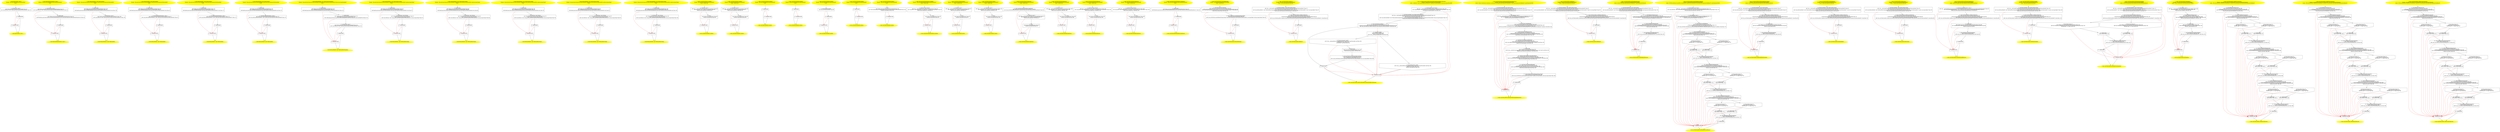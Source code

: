 /* @generated */
digraph cfg {
"junit.tests.framework.TestCaseTest.<init>().b72528fbd9fb12cd6c645bde1d3b30fd_1" [label="1: Start TestCaseTest.<init>()\nFormals:  this:junit.tests.framework.TestCaseTest*\nLocals:  \n  " color=yellow style=filled]
	

	 "junit.tests.framework.TestCaseTest.<init>().b72528fbd9fb12cd6c645bde1d3b30fd_1" -> "junit.tests.framework.TestCaseTest.<init>().b72528fbd9fb12cd6c645bde1d3b30fd_4" ;
"junit.tests.framework.TestCaseTest.<init>().b72528fbd9fb12cd6c645bde1d3b30fd_2" [label="2: Exit TestCaseTest.<init>() \n  " color=yellow style=filled]
	

"junit.tests.framework.TestCaseTest.<init>().b72528fbd9fb12cd6c645bde1d3b30fd_3" [label="3:  exceptions sink \n  " shape="box"]
	

	 "junit.tests.framework.TestCaseTest.<init>().b72528fbd9fb12cd6c645bde1d3b30fd_3" -> "junit.tests.framework.TestCaseTest.<init>().b72528fbd9fb12cd6c645bde1d3b30fd_2" ;
"junit.tests.framework.TestCaseTest.<init>().b72528fbd9fb12cd6c645bde1d3b30fd_4" [label="4:  Call TestCase.<init>() \n   n$0=*&this:junit.tests.framework.TestCaseTest* [line 13]\n  n$1=_fun_TestCase.<init>()(n$0:junit.tests.framework.TestCaseTest*) [line 13]\n " shape="box"]
	

	 "junit.tests.framework.TestCaseTest.<init>().b72528fbd9fb12cd6c645bde1d3b30fd_4" -> "junit.tests.framework.TestCaseTest.<init>().b72528fbd9fb12cd6c645bde1d3b30fd_5" ;
	 "junit.tests.framework.TestCaseTest.<init>().b72528fbd9fb12cd6c645bde1d3b30fd_4" -> "junit.tests.framework.TestCaseTest.<init>().b72528fbd9fb12cd6c645bde1d3b30fd_3" [color="red" ];
"junit.tests.framework.TestCaseTest.<init>().b72528fbd9fb12cd6c645bde1d3b30fd_5" [label="5:  method_body \n  " shape="box"]
	

	 "junit.tests.framework.TestCaseTest.<init>().b72528fbd9fb12cd6c645bde1d3b30fd_5" -> "junit.tests.framework.TestCaseTest.<init>().b72528fbd9fb12cd6c645bde1d3b30fd_2" ;
	 "junit.tests.framework.TestCaseTest.<init>().b72528fbd9fb12cd6c645bde1d3b30fd_5" -> "junit.tests.framework.TestCaseTest.<init>().b72528fbd9fb12cd6c645bde1d3b30fd_3" [color="red" ];
"junit.tests.framework.TestCaseTest$TornDown.<init>().ebe5664b25c93df54883252528d947d2_1" [label="1: Start TestCaseTest$TornDown.<init>()\nFormals:  this:junit.tests.framework.TestCaseTest$TornDown*\nLocals:  \n  " color=yellow style=filled]
	

	 "junit.tests.framework.TestCaseTest$TornDown.<init>().ebe5664b25c93df54883252528d947d2_1" -> "junit.tests.framework.TestCaseTest$TornDown.<init>().ebe5664b25c93df54883252528d947d2_4" ;
"junit.tests.framework.TestCaseTest$TornDown.<init>().ebe5664b25c93df54883252528d947d2_2" [label="2: Exit TestCaseTest$TornDown.<init>() \n  " color=yellow style=filled]
	

"junit.tests.framework.TestCaseTest$TornDown.<init>().ebe5664b25c93df54883252528d947d2_3" [label="3:  exceptions sink \n  " shape="box"]
	

	 "junit.tests.framework.TestCaseTest$TornDown.<init>().ebe5664b25c93df54883252528d947d2_3" -> "junit.tests.framework.TestCaseTest$TornDown.<init>().ebe5664b25c93df54883252528d947d2_2" ;
"junit.tests.framework.TestCaseTest$TornDown.<init>().ebe5664b25c93df54883252528d947d2_4" [label="4:  Call TestCase.<init>() \n   n$0=*&this:junit.tests.framework.TestCaseTest$TornDown* [line 15]\n  n$1=_fun_TestCase.<init>()(n$0:junit.tests.framework.TestCaseTest$TornDown*) [line 15]\n " shape="box"]
	

	 "junit.tests.framework.TestCaseTest$TornDown.<init>().ebe5664b25c93df54883252528d947d2_4" -> "junit.tests.framework.TestCaseTest$TornDown.<init>().ebe5664b25c93df54883252528d947d2_5" ;
	 "junit.tests.framework.TestCaseTest$TornDown.<init>().ebe5664b25c93df54883252528d947d2_4" -> "junit.tests.framework.TestCaseTest$TornDown.<init>().ebe5664b25c93df54883252528d947d2_3" [color="red" ];
"junit.tests.framework.TestCaseTest$TornDown.<init>().ebe5664b25c93df54883252528d947d2_5" [label="5:  method_body \n   n$2=*&this:junit.tests.framework.TestCaseTest$TornDown* [line 16]\n  *n$2.fTornDown:junit.tests.framework.TestCaseTest$TornDown(root junit.tests.framework.TestCaseTest$TornDown)=0 [line 16]\n " shape="box"]
	

	 "junit.tests.framework.TestCaseTest$TornDown.<init>().ebe5664b25c93df54883252528d947d2_5" -> "junit.tests.framework.TestCaseTest$TornDown.<init>().ebe5664b25c93df54883252528d947d2_6" ;
	 "junit.tests.framework.TestCaseTest$TornDown.<init>().ebe5664b25c93df54883252528d947d2_5" -> "junit.tests.framework.TestCaseTest$TornDown.<init>().ebe5664b25c93df54883252528d947d2_3" [color="red" ];
"junit.tests.framework.TestCaseTest$TornDown.<init>().ebe5664b25c93df54883252528d947d2_6" [label="6:  method_body \n  " shape="box"]
	

	 "junit.tests.framework.TestCaseTest$TornDown.<init>().ebe5664b25c93df54883252528d947d2_6" -> "junit.tests.framework.TestCaseTest$TornDown.<init>().ebe5664b25c93df54883252528d947d2_2" ;
	 "junit.tests.framework.TestCaseTest$TornDown.<init>().ebe5664b25c93df54883252528d947d2_6" -> "junit.tests.framework.TestCaseTest$TornDown.<init>().ebe5664b25c93df54883252528d947d2_3" [color="red" ];
"junit.tests.framework.TestCaseTest$10.<init>(junit.tests.framework.TestCaseTest).1f120f86d7d728b3f7b6ec9c42ee415f_1" [label="1: Start TestCaseTest$10.<init>(TestCaseTest)\nFormals:  this:junit.tests.framework.TestCaseTest$10* this$0:junit.tests.framework.TestCaseTest*\nLocals:  \n  " color=yellow style=filled]
	

	 "junit.tests.framework.TestCaseTest$10.<init>(junit.tests.framework.TestCaseTest).1f120f86d7d728b3f7b6ec9c42ee415f_1" -> "junit.tests.framework.TestCaseTest$10.<init>(junit.tests.framework.TestCaseTest).1f120f86d7d728b3f7b6ec9c42ee415f_4" ;
"junit.tests.framework.TestCaseTest$10.<init>(junit.tests.framework.TestCaseTest).1f120f86d7d728b3f7b6ec9c42ee415f_2" [label="2: Exit TestCaseTest$10.<init>(TestCaseTest) \n  " color=yellow style=filled]
	

"junit.tests.framework.TestCaseTest$10.<init>(junit.tests.framework.TestCaseTest).1f120f86d7d728b3f7b6ec9c42ee415f_3" [label="3:  exceptions sink \n  " shape="box"]
	

	 "junit.tests.framework.TestCaseTest$10.<init>(junit.tests.framework.TestCaseTest).1f120f86d7d728b3f7b6ec9c42ee415f_3" -> "junit.tests.framework.TestCaseTest$10.<init>(junit.tests.framework.TestCaseTest).1f120f86d7d728b3f7b6ec9c42ee415f_2" ;
"junit.tests.framework.TestCaseTest$10.<init>(junit.tests.framework.TestCaseTest).1f120f86d7d728b3f7b6ec9c42ee415f_4" [label="4:  method_body \n   n$0=*&this:junit.tests.framework.TestCaseTest$10* [line 179]\n  n$1=*&this$0:junit.tests.framework.TestCaseTest* [line 179]\n  *n$0.this$0:junit.tests.framework.TestCaseTest$10(root junit.tests.framework.TestCaseTest$10)=n$1 [line 179]\n " shape="box"]
	

	 "junit.tests.framework.TestCaseTest$10.<init>(junit.tests.framework.TestCaseTest).1f120f86d7d728b3f7b6ec9c42ee415f_4" -> "junit.tests.framework.TestCaseTest$10.<init>(junit.tests.framework.TestCaseTest).1f120f86d7d728b3f7b6ec9c42ee415f_5" ;
	 "junit.tests.framework.TestCaseTest$10.<init>(junit.tests.framework.TestCaseTest).1f120f86d7d728b3f7b6ec9c42ee415f_4" -> "junit.tests.framework.TestCaseTest$10.<init>(junit.tests.framework.TestCaseTest).1f120f86d7d728b3f7b6ec9c42ee415f_3" [color="red" ];
"junit.tests.framework.TestCaseTest$10.<init>(junit.tests.framework.TestCaseTest).1f120f86d7d728b3f7b6ec9c42ee415f_5" [label="5:  Call TestCase.<init>() \n   n$2=*&this:junit.tests.framework.TestCaseTest$10* [line 179]\n  n$3=_fun_TestCase.<init>()(n$2:junit.tests.framework.TestCaseTest$10*) [line 179]\n " shape="box"]
	

	 "junit.tests.framework.TestCaseTest$10.<init>(junit.tests.framework.TestCaseTest).1f120f86d7d728b3f7b6ec9c42ee415f_5" -> "junit.tests.framework.TestCaseTest$10.<init>(junit.tests.framework.TestCaseTest).1f120f86d7d728b3f7b6ec9c42ee415f_6" ;
	 "junit.tests.framework.TestCaseTest$10.<init>(junit.tests.framework.TestCaseTest).1f120f86d7d728b3f7b6ec9c42ee415f_5" -> "junit.tests.framework.TestCaseTest$10.<init>(junit.tests.framework.TestCaseTest).1f120f86d7d728b3f7b6ec9c42ee415f_3" [color="red" ];
"junit.tests.framework.TestCaseTest$10.<init>(junit.tests.framework.TestCaseTest).1f120f86d7d728b3f7b6ec9c42ee415f_6" [label="6:  method_body \n  " shape="box"]
	

	 "junit.tests.framework.TestCaseTest$10.<init>(junit.tests.framework.TestCaseTest).1f120f86d7d728b3f7b6ec9c42ee415f_6" -> "junit.tests.framework.TestCaseTest$10.<init>(junit.tests.framework.TestCaseTest).1f120f86d7d728b3f7b6ec9c42ee415f_2" ;
	 "junit.tests.framework.TestCaseTest$10.<init>(junit.tests.framework.TestCaseTest).1f120f86d7d728b3f7b6ec9c42ee415f_6" -> "junit.tests.framework.TestCaseTest$10.<init>(junit.tests.framework.TestCaseTest).1f120f86d7d728b3f7b6ec9c42ee415f_3" [color="red" ];
"junit.tests.framework.TestCaseTest$2.<init>(junit.tests.framework.TestCaseTest).e4057274e6f47be33976a4f3865eec25_1" [label="1: Start TestCaseTest$2.<init>(TestCaseTest)\nFormals:  this:junit.tests.framework.TestCaseTest$2* this$0:junit.tests.framework.TestCaseTest*\nLocals:  \n  " color=yellow style=filled]
	

	 "junit.tests.framework.TestCaseTest$2.<init>(junit.tests.framework.TestCaseTest).e4057274e6f47be33976a4f3865eec25_1" -> "junit.tests.framework.TestCaseTest$2.<init>(junit.tests.framework.TestCaseTest).e4057274e6f47be33976a4f3865eec25_4" ;
"junit.tests.framework.TestCaseTest$2.<init>(junit.tests.framework.TestCaseTest).e4057274e6f47be33976a4f3865eec25_2" [label="2: Exit TestCaseTest$2.<init>(TestCaseTest) \n  " color=yellow style=filled]
	

"junit.tests.framework.TestCaseTest$2.<init>(junit.tests.framework.TestCaseTest).e4057274e6f47be33976a4f3865eec25_3" [label="3:  exceptions sink \n  " shape="box"]
	

	 "junit.tests.framework.TestCaseTest$2.<init>(junit.tests.framework.TestCaseTest).e4057274e6f47be33976a4f3865eec25_3" -> "junit.tests.framework.TestCaseTest$2.<init>(junit.tests.framework.TestCaseTest).e4057274e6f47be33976a4f3865eec25_2" ;
"junit.tests.framework.TestCaseTest$2.<init>(junit.tests.framework.TestCaseTest).e4057274e6f47be33976a4f3865eec25_4" [label="4:  method_body \n   n$0=*&this:junit.tests.framework.TestCaseTest$2* [line 47]\n  n$1=*&this$0:junit.tests.framework.TestCaseTest* [line 47]\n  *n$0.this$0:junit.tests.framework.TestCaseTest$2(root junit.tests.framework.TestCaseTest$2)=n$1 [line 47]\n " shape="box"]
	

	 "junit.tests.framework.TestCaseTest$2.<init>(junit.tests.framework.TestCaseTest).e4057274e6f47be33976a4f3865eec25_4" -> "junit.tests.framework.TestCaseTest$2.<init>(junit.tests.framework.TestCaseTest).e4057274e6f47be33976a4f3865eec25_5" ;
	 "junit.tests.framework.TestCaseTest$2.<init>(junit.tests.framework.TestCaseTest).e4057274e6f47be33976a4f3865eec25_4" -> "junit.tests.framework.TestCaseTest$2.<init>(junit.tests.framework.TestCaseTest).e4057274e6f47be33976a4f3865eec25_3" [color="red" ];
"junit.tests.framework.TestCaseTest$2.<init>(junit.tests.framework.TestCaseTest).e4057274e6f47be33976a4f3865eec25_5" [label="5:  Call TestCaseTest$TornDown.<init>() \n   n$2=*&this:junit.tests.framework.TestCaseTest$2* [line 47]\n  n$3=_fun_TestCaseTest$TornDown.<init>()(n$2:junit.tests.framework.TestCaseTest$2*) [line 47]\n " shape="box"]
	

	 "junit.tests.framework.TestCaseTest$2.<init>(junit.tests.framework.TestCaseTest).e4057274e6f47be33976a4f3865eec25_5" -> "junit.tests.framework.TestCaseTest$2.<init>(junit.tests.framework.TestCaseTest).e4057274e6f47be33976a4f3865eec25_6" ;
	 "junit.tests.framework.TestCaseTest$2.<init>(junit.tests.framework.TestCaseTest).e4057274e6f47be33976a4f3865eec25_5" -> "junit.tests.framework.TestCaseTest$2.<init>(junit.tests.framework.TestCaseTest).e4057274e6f47be33976a4f3865eec25_3" [color="red" ];
"junit.tests.framework.TestCaseTest$2.<init>(junit.tests.framework.TestCaseTest).e4057274e6f47be33976a4f3865eec25_6" [label="6:  method_body \n  " shape="box"]
	

	 "junit.tests.framework.TestCaseTest$2.<init>(junit.tests.framework.TestCaseTest).e4057274e6f47be33976a4f3865eec25_6" -> "junit.tests.framework.TestCaseTest$2.<init>(junit.tests.framework.TestCaseTest).e4057274e6f47be33976a4f3865eec25_2" ;
	 "junit.tests.framework.TestCaseTest$2.<init>(junit.tests.framework.TestCaseTest).e4057274e6f47be33976a4f3865eec25_6" -> "junit.tests.framework.TestCaseTest$2.<init>(junit.tests.framework.TestCaseTest).e4057274e6f47be33976a4f3865eec25_3" [color="red" ];
"junit.tests.framework.TestCaseTest$7.<init>(junit.tests.framework.TestCaseTest).c1493abbf324dd5a255b6001640c2322_1" [label="1: Start TestCaseTest$7.<init>(TestCaseTest)\nFormals:  this:junit.tests.framework.TestCaseTest$7* this$0:junit.tests.framework.TestCaseTest*\nLocals:  \n  " color=yellow style=filled]
	

	 "junit.tests.framework.TestCaseTest$7.<init>(junit.tests.framework.TestCaseTest).c1493abbf324dd5a255b6001640c2322_1" -> "junit.tests.framework.TestCaseTest$7.<init>(junit.tests.framework.TestCaseTest).c1493abbf324dd5a255b6001640c2322_4" ;
"junit.tests.framework.TestCaseTest$7.<init>(junit.tests.framework.TestCaseTest).c1493abbf324dd5a255b6001640c2322_2" [label="2: Exit TestCaseTest$7.<init>(TestCaseTest) \n  " color=yellow style=filled]
	

"junit.tests.framework.TestCaseTest$7.<init>(junit.tests.framework.TestCaseTest).c1493abbf324dd5a255b6001640c2322_3" [label="3:  exceptions sink \n  " shape="box"]
	

	 "junit.tests.framework.TestCaseTest$7.<init>(junit.tests.framework.TestCaseTest).c1493abbf324dd5a255b6001640c2322_3" -> "junit.tests.framework.TestCaseTest$7.<init>(junit.tests.framework.TestCaseTest).c1493abbf324dd5a255b6001640c2322_2" ;
"junit.tests.framework.TestCaseTest$7.<init>(junit.tests.framework.TestCaseTest).c1493abbf324dd5a255b6001640c2322_4" [label="4:  method_body \n   n$0=*&this:junit.tests.framework.TestCaseTest$7* [line 117]\n  n$1=*&this$0:junit.tests.framework.TestCaseTest* [line 117]\n  *n$0.this$0:junit.tests.framework.TestCaseTest$7(root junit.tests.framework.TestCaseTest$7)=n$1 [line 117]\n " shape="box"]
	

	 "junit.tests.framework.TestCaseTest$7.<init>(junit.tests.framework.TestCaseTest).c1493abbf324dd5a255b6001640c2322_4" -> "junit.tests.framework.TestCaseTest$7.<init>(junit.tests.framework.TestCaseTest).c1493abbf324dd5a255b6001640c2322_5" ;
	 "junit.tests.framework.TestCaseTest$7.<init>(junit.tests.framework.TestCaseTest).c1493abbf324dd5a255b6001640c2322_4" -> "junit.tests.framework.TestCaseTest$7.<init>(junit.tests.framework.TestCaseTest).c1493abbf324dd5a255b6001640c2322_3" [color="red" ];
"junit.tests.framework.TestCaseTest$7.<init>(junit.tests.framework.TestCaseTest).c1493abbf324dd5a255b6001640c2322_5" [label="5:  Call TestCaseTest$TornDown.<init>() \n   n$2=*&this:junit.tests.framework.TestCaseTest$7* [line 117]\n  n$3=_fun_TestCaseTest$TornDown.<init>()(n$2:junit.tests.framework.TestCaseTest$7*) [line 117]\n " shape="box"]
	

	 "junit.tests.framework.TestCaseTest$7.<init>(junit.tests.framework.TestCaseTest).c1493abbf324dd5a255b6001640c2322_5" -> "junit.tests.framework.TestCaseTest$7.<init>(junit.tests.framework.TestCaseTest).c1493abbf324dd5a255b6001640c2322_6" ;
	 "junit.tests.framework.TestCaseTest$7.<init>(junit.tests.framework.TestCaseTest).c1493abbf324dd5a255b6001640c2322_5" -> "junit.tests.framework.TestCaseTest$7.<init>(junit.tests.framework.TestCaseTest).c1493abbf324dd5a255b6001640c2322_3" [color="red" ];
"junit.tests.framework.TestCaseTest$7.<init>(junit.tests.framework.TestCaseTest).c1493abbf324dd5a255b6001640c2322_6" [label="6:  method_body \n  " shape="box"]
	

	 "junit.tests.framework.TestCaseTest$7.<init>(junit.tests.framework.TestCaseTest).c1493abbf324dd5a255b6001640c2322_6" -> "junit.tests.framework.TestCaseTest$7.<init>(junit.tests.framework.TestCaseTest).c1493abbf324dd5a255b6001640c2322_2" ;
	 "junit.tests.framework.TestCaseTest$7.<init>(junit.tests.framework.TestCaseTest).c1493abbf324dd5a255b6001640c2322_6" -> "junit.tests.framework.TestCaseTest$7.<init>(junit.tests.framework.TestCaseTest).c1493abbf324dd5a255b6001640c2322_3" [color="red" ];
"junit.tests.framework.TestCaseTest$8.<init>(junit.tests.framework.TestCaseTest).8fd81c692746c7a8c96d4f795182d2d5_1" [label="1: Start TestCaseTest$8.<init>(TestCaseTest)\nFormals:  this:junit.tests.framework.TestCaseTest$8* this$0:junit.tests.framework.TestCaseTest*\nLocals:  \n  " color=yellow style=filled]
	

	 "junit.tests.framework.TestCaseTest$8.<init>(junit.tests.framework.TestCaseTest).8fd81c692746c7a8c96d4f795182d2d5_1" -> "junit.tests.framework.TestCaseTest$8.<init>(junit.tests.framework.TestCaseTest).8fd81c692746c7a8c96d4f795182d2d5_4" ;
"junit.tests.framework.TestCaseTest$8.<init>(junit.tests.framework.TestCaseTest).8fd81c692746c7a8c96d4f795182d2d5_2" [label="2: Exit TestCaseTest$8.<init>(TestCaseTest) \n  " color=yellow style=filled]
	

"junit.tests.framework.TestCaseTest$8.<init>(junit.tests.framework.TestCaseTest).8fd81c692746c7a8c96d4f795182d2d5_3" [label="3:  exceptions sink \n  " shape="box"]
	

	 "junit.tests.framework.TestCaseTest$8.<init>(junit.tests.framework.TestCaseTest).8fd81c692746c7a8c96d4f795182d2d5_3" -> "junit.tests.framework.TestCaseTest$8.<init>(junit.tests.framework.TestCaseTest).8fd81c692746c7a8c96d4f795182d2d5_2" ;
"junit.tests.framework.TestCaseTest$8.<init>(junit.tests.framework.TestCaseTest).8fd81c692746c7a8c96d4f795182d2d5_4" [label="4:  method_body \n   n$0=*&this:junit.tests.framework.TestCaseTest$8* [line 137]\n  n$1=*&this$0:junit.tests.framework.TestCaseTest* [line 137]\n  *n$0.this$0:junit.tests.framework.TestCaseTest$8(root junit.tests.framework.TestCaseTest$8)=n$1 [line 137]\n " shape="box"]
	

	 "junit.tests.framework.TestCaseTest$8.<init>(junit.tests.framework.TestCaseTest).8fd81c692746c7a8c96d4f795182d2d5_4" -> "junit.tests.framework.TestCaseTest$8.<init>(junit.tests.framework.TestCaseTest).8fd81c692746c7a8c96d4f795182d2d5_5" ;
	 "junit.tests.framework.TestCaseTest$8.<init>(junit.tests.framework.TestCaseTest).8fd81c692746c7a8c96d4f795182d2d5_4" -> "junit.tests.framework.TestCaseTest$8.<init>(junit.tests.framework.TestCaseTest).8fd81c692746c7a8c96d4f795182d2d5_3" [color="red" ];
"junit.tests.framework.TestCaseTest$8.<init>(junit.tests.framework.TestCaseTest).8fd81c692746c7a8c96d4f795182d2d5_5" [label="5:  Call TestCaseTest$TornDown.<init>() \n   n$2=*&this:junit.tests.framework.TestCaseTest$8* [line 137]\n  n$3=_fun_TestCaseTest$TornDown.<init>()(n$2:junit.tests.framework.TestCaseTest$8*) [line 137]\n " shape="box"]
	

	 "junit.tests.framework.TestCaseTest$8.<init>(junit.tests.framework.TestCaseTest).8fd81c692746c7a8c96d4f795182d2d5_5" -> "junit.tests.framework.TestCaseTest$8.<init>(junit.tests.framework.TestCaseTest).8fd81c692746c7a8c96d4f795182d2d5_6" ;
	 "junit.tests.framework.TestCaseTest$8.<init>(junit.tests.framework.TestCaseTest).8fd81c692746c7a8c96d4f795182d2d5_5" -> "junit.tests.framework.TestCaseTest$8.<init>(junit.tests.framework.TestCaseTest).8fd81c692746c7a8c96d4f795182d2d5_3" [color="red" ];
"junit.tests.framework.TestCaseTest$8.<init>(junit.tests.framework.TestCaseTest).8fd81c692746c7a8c96d4f795182d2d5_6" [label="6:  method_body \n  " shape="box"]
	

	 "junit.tests.framework.TestCaseTest$8.<init>(junit.tests.framework.TestCaseTest).8fd81c692746c7a8c96d4f795182d2d5_6" -> "junit.tests.framework.TestCaseTest$8.<init>(junit.tests.framework.TestCaseTest).8fd81c692746c7a8c96d4f795182d2d5_2" ;
	 "junit.tests.framework.TestCaseTest$8.<init>(junit.tests.framework.TestCaseTest).8fd81c692746c7a8c96d4f795182d2d5_6" -> "junit.tests.framework.TestCaseTest$8.<init>(junit.tests.framework.TestCaseTest).8fd81c692746c7a8c96d4f795182d2d5_3" [color="red" ];
"junit.tests.framework.TestCaseTest$9.<init>(junit.tests.framework.TestCaseTest,java.lang.Exception).2527b56fbfeb9156525bd1ca9defd890_1" [label="1: Start TestCaseTest$9.<init>(TestCaseTest,Exception)\nFormals:  this:junit.tests.framework.TestCaseTest$9* this$0:junit.tests.framework.TestCaseTest* $bcvar2:java.lang.Exception*\nLocals:  \n  " color=yellow style=filled]
	

	 "junit.tests.framework.TestCaseTest$9.<init>(junit.tests.framework.TestCaseTest,java.lang.Exception).2527b56fbfeb9156525bd1ca9defd890_1" -> "junit.tests.framework.TestCaseTest$9.<init>(junit.tests.framework.TestCaseTest,java.lang.Exception).2527b56fbfeb9156525bd1ca9defd890_4" ;
"junit.tests.framework.TestCaseTest$9.<init>(junit.tests.framework.TestCaseTest,java.lang.Exception).2527b56fbfeb9156525bd1ca9defd890_2" [label="2: Exit TestCaseTest$9.<init>(TestCaseTest,Exception) \n  " color=yellow style=filled]
	

"junit.tests.framework.TestCaseTest$9.<init>(junit.tests.framework.TestCaseTest,java.lang.Exception).2527b56fbfeb9156525bd1ca9defd890_3" [label="3:  exceptions sink \n  " shape="box"]
	

	 "junit.tests.framework.TestCaseTest$9.<init>(junit.tests.framework.TestCaseTest,java.lang.Exception).2527b56fbfeb9156525bd1ca9defd890_3" -> "junit.tests.framework.TestCaseTest$9.<init>(junit.tests.framework.TestCaseTest,java.lang.Exception).2527b56fbfeb9156525bd1ca9defd890_2" ;
"junit.tests.framework.TestCaseTest$9.<init>(junit.tests.framework.TestCaseTest,java.lang.Exception).2527b56fbfeb9156525bd1ca9defd890_4" [label="4:  method_body \n   n$0=*&this:junit.tests.framework.TestCaseTest$9* [line 151]\n  n$1=*&this$0:junit.tests.framework.TestCaseTest* [line 151]\n  *n$0.this$0:junit.tests.framework.TestCaseTest$9(root junit.tests.framework.TestCaseTest$9)=n$1 [line 151]\n " shape="box"]
	

	 "junit.tests.framework.TestCaseTest$9.<init>(junit.tests.framework.TestCaseTest,java.lang.Exception).2527b56fbfeb9156525bd1ca9defd890_4" -> "junit.tests.framework.TestCaseTest$9.<init>(junit.tests.framework.TestCaseTest,java.lang.Exception).2527b56fbfeb9156525bd1ca9defd890_5" ;
	 "junit.tests.framework.TestCaseTest$9.<init>(junit.tests.framework.TestCaseTest,java.lang.Exception).2527b56fbfeb9156525bd1ca9defd890_4" -> "junit.tests.framework.TestCaseTest$9.<init>(junit.tests.framework.TestCaseTest,java.lang.Exception).2527b56fbfeb9156525bd1ca9defd890_3" [color="red" ];
"junit.tests.framework.TestCaseTest$9.<init>(junit.tests.framework.TestCaseTest,java.lang.Exception).2527b56fbfeb9156525bd1ca9defd890_5" [label="5:  method_body \n   n$2=*&this:junit.tests.framework.TestCaseTest$9* [line 151]\n  n$3=*&$bcvar2:java.lang.Exception* [line 151]\n  *n$2.val$running:junit.tests.framework.TestCaseTest$9(root junit.tests.framework.TestCaseTest$9)=n$3 [line 151]\n " shape="box"]
	

	 "junit.tests.framework.TestCaseTest$9.<init>(junit.tests.framework.TestCaseTest,java.lang.Exception).2527b56fbfeb9156525bd1ca9defd890_5" -> "junit.tests.framework.TestCaseTest$9.<init>(junit.tests.framework.TestCaseTest,java.lang.Exception).2527b56fbfeb9156525bd1ca9defd890_6" ;
	 "junit.tests.framework.TestCaseTest$9.<init>(junit.tests.framework.TestCaseTest,java.lang.Exception).2527b56fbfeb9156525bd1ca9defd890_5" -> "junit.tests.framework.TestCaseTest$9.<init>(junit.tests.framework.TestCaseTest,java.lang.Exception).2527b56fbfeb9156525bd1ca9defd890_3" [color="red" ];
"junit.tests.framework.TestCaseTest$9.<init>(junit.tests.framework.TestCaseTest,java.lang.Exception).2527b56fbfeb9156525bd1ca9defd890_6" [label="6:  Call TestCase.<init>() \n   n$4=*&this:junit.tests.framework.TestCaseTest$9* [line 151]\n  n$5=_fun_TestCase.<init>()(n$4:junit.tests.framework.TestCaseTest$9*) [line 151]\n " shape="box"]
	

	 "junit.tests.framework.TestCaseTest$9.<init>(junit.tests.framework.TestCaseTest,java.lang.Exception).2527b56fbfeb9156525bd1ca9defd890_6" -> "junit.tests.framework.TestCaseTest$9.<init>(junit.tests.framework.TestCaseTest,java.lang.Exception).2527b56fbfeb9156525bd1ca9defd890_7" ;
	 "junit.tests.framework.TestCaseTest$9.<init>(junit.tests.framework.TestCaseTest,java.lang.Exception).2527b56fbfeb9156525bd1ca9defd890_6" -> "junit.tests.framework.TestCaseTest$9.<init>(junit.tests.framework.TestCaseTest,java.lang.Exception).2527b56fbfeb9156525bd1ca9defd890_3" [color="red" ];
"junit.tests.framework.TestCaseTest$9.<init>(junit.tests.framework.TestCaseTest,java.lang.Exception).2527b56fbfeb9156525bd1ca9defd890_7" [label="7:  method_body \n  " shape="box"]
	

	 "junit.tests.framework.TestCaseTest$9.<init>(junit.tests.framework.TestCaseTest,java.lang.Exception).2527b56fbfeb9156525bd1ca9defd890_7" -> "junit.tests.framework.TestCaseTest$9.<init>(junit.tests.framework.TestCaseTest,java.lang.Exception).2527b56fbfeb9156525bd1ca9defd890_2" ;
	 "junit.tests.framework.TestCaseTest$9.<init>(junit.tests.framework.TestCaseTest,java.lang.Exception).2527b56fbfeb9156525bd1ca9defd890_7" -> "junit.tests.framework.TestCaseTest$9.<init>(junit.tests.framework.TestCaseTest,java.lang.Exception).2527b56fbfeb9156525bd1ca9defd890_3" [color="red" ];
"junit.tests.framework.TestCaseTest$1.<init>(junit.tests.framework.TestCaseTest,java.lang.String).324bf9cbbb2e2672d6fc95fdabbf90fb_1" [label="1: Start TestCaseTest$1.<init>(TestCaseTest,String)\nFormals:  this:junit.tests.framework.TestCaseTest$1* this$0:junit.tests.framework.TestCaseTest* arg0:java.lang.String*\nLocals:  \n  " color=yellow style=filled]
	

	 "junit.tests.framework.TestCaseTest$1.<init>(junit.tests.framework.TestCaseTest,java.lang.String).324bf9cbbb2e2672d6fc95fdabbf90fb_1" -> "junit.tests.framework.TestCaseTest$1.<init>(junit.tests.framework.TestCaseTest,java.lang.String).324bf9cbbb2e2672d6fc95fdabbf90fb_4" ;
"junit.tests.framework.TestCaseTest$1.<init>(junit.tests.framework.TestCaseTest,java.lang.String).324bf9cbbb2e2672d6fc95fdabbf90fb_2" [label="2: Exit TestCaseTest$1.<init>(TestCaseTest,String) \n  " color=yellow style=filled]
	

"junit.tests.framework.TestCaseTest$1.<init>(junit.tests.framework.TestCaseTest,java.lang.String).324bf9cbbb2e2672d6fc95fdabbf90fb_3" [label="3:  exceptions sink \n  " shape="box"]
	

	 "junit.tests.framework.TestCaseTest$1.<init>(junit.tests.framework.TestCaseTest,java.lang.String).324bf9cbbb2e2672d6fc95fdabbf90fb_3" -> "junit.tests.framework.TestCaseTest$1.<init>(junit.tests.framework.TestCaseTest,java.lang.String).324bf9cbbb2e2672d6fc95fdabbf90fb_2" ;
"junit.tests.framework.TestCaseTest$1.<init>(junit.tests.framework.TestCaseTest,java.lang.String).324bf9cbbb2e2672d6fc95fdabbf90fb_4" [label="4:  method_body \n   n$0=*&this:junit.tests.framework.TestCaseTest$1* [line 37]\n  n$1=*&this$0:junit.tests.framework.TestCaseTest* [line 37]\n  *n$0.this$0:junit.tests.framework.TestCaseTest$1(root junit.tests.framework.TestCaseTest$1)=n$1 [line 37]\n " shape="box"]
	

	 "junit.tests.framework.TestCaseTest$1.<init>(junit.tests.framework.TestCaseTest,java.lang.String).324bf9cbbb2e2672d6fc95fdabbf90fb_4" -> "junit.tests.framework.TestCaseTest$1.<init>(junit.tests.framework.TestCaseTest,java.lang.String).324bf9cbbb2e2672d6fc95fdabbf90fb_5" ;
	 "junit.tests.framework.TestCaseTest$1.<init>(junit.tests.framework.TestCaseTest,java.lang.String).324bf9cbbb2e2672d6fc95fdabbf90fb_4" -> "junit.tests.framework.TestCaseTest$1.<init>(junit.tests.framework.TestCaseTest,java.lang.String).324bf9cbbb2e2672d6fc95fdabbf90fb_3" [color="red" ];
"junit.tests.framework.TestCaseTest$1.<init>(junit.tests.framework.TestCaseTest,java.lang.String).324bf9cbbb2e2672d6fc95fdabbf90fb_5" [label="5:  Call TestCase.<init>(String) \n   n$2=*&this:junit.tests.framework.TestCaseTest$1* [line 37]\n  n$3=*&arg0:java.lang.String* [line 37]\n  n$4=_fun_TestCase.<init>(String)(n$2:junit.tests.framework.TestCaseTest$1*,n$3:java.lang.String*) [line 37]\n " shape="box"]
	

	 "junit.tests.framework.TestCaseTest$1.<init>(junit.tests.framework.TestCaseTest,java.lang.String).324bf9cbbb2e2672d6fc95fdabbf90fb_5" -> "junit.tests.framework.TestCaseTest$1.<init>(junit.tests.framework.TestCaseTest,java.lang.String).324bf9cbbb2e2672d6fc95fdabbf90fb_6" ;
	 "junit.tests.framework.TestCaseTest$1.<init>(junit.tests.framework.TestCaseTest,java.lang.String).324bf9cbbb2e2672d6fc95fdabbf90fb_5" -> "junit.tests.framework.TestCaseTest$1.<init>(junit.tests.framework.TestCaseTest,java.lang.String).324bf9cbbb2e2672d6fc95fdabbf90fb_3" [color="red" ];
"junit.tests.framework.TestCaseTest$1.<init>(junit.tests.framework.TestCaseTest,java.lang.String).324bf9cbbb2e2672d6fc95fdabbf90fb_6" [label="6:  method_body \n  " shape="box"]
	

	 "junit.tests.framework.TestCaseTest$1.<init>(junit.tests.framework.TestCaseTest,java.lang.String).324bf9cbbb2e2672d6fc95fdabbf90fb_6" -> "junit.tests.framework.TestCaseTest$1.<init>(junit.tests.framework.TestCaseTest,java.lang.String).324bf9cbbb2e2672d6fc95fdabbf90fb_2" ;
	 "junit.tests.framework.TestCaseTest$1.<init>(junit.tests.framework.TestCaseTest,java.lang.String).324bf9cbbb2e2672d6fc95fdabbf90fb_6" -> "junit.tests.framework.TestCaseTest$1.<init>(junit.tests.framework.TestCaseTest,java.lang.String).324bf9cbbb2e2672d6fc95fdabbf90fb_3" [color="red" ];
"junit.tests.framework.TestCaseTest$3.<init>(junit.tests.framework.TestCaseTest,java.lang.String).603c43ec68caae667218916f9b364297_1" [label="1: Start TestCaseTest$3.<init>(TestCaseTest,String)\nFormals:  this:junit.tests.framework.TestCaseTest$3* this$0:junit.tests.framework.TestCaseTest* arg0:java.lang.String*\nLocals:  \n  " color=yellow style=filled]
	

	 "junit.tests.framework.TestCaseTest$3.<init>(junit.tests.framework.TestCaseTest,java.lang.String).603c43ec68caae667218916f9b364297_1" -> "junit.tests.framework.TestCaseTest$3.<init>(junit.tests.framework.TestCaseTest,java.lang.String).603c43ec68caae667218916f9b364297_4" ;
"junit.tests.framework.TestCaseTest$3.<init>(junit.tests.framework.TestCaseTest,java.lang.String).603c43ec68caae667218916f9b364297_2" [label="2: Exit TestCaseTest$3.<init>(TestCaseTest,String) \n  " color=yellow style=filled]
	

"junit.tests.framework.TestCaseTest$3.<init>(junit.tests.framework.TestCaseTest,java.lang.String).603c43ec68caae667218916f9b364297_3" [label="3:  exceptions sink \n  " shape="box"]
	

	 "junit.tests.framework.TestCaseTest$3.<init>(junit.tests.framework.TestCaseTest,java.lang.String).603c43ec68caae667218916f9b364297_3" -> "junit.tests.framework.TestCaseTest$3.<init>(junit.tests.framework.TestCaseTest,java.lang.String).603c43ec68caae667218916f9b364297_2" ;
"junit.tests.framework.TestCaseTest$3.<init>(junit.tests.framework.TestCaseTest,java.lang.String).603c43ec68caae667218916f9b364297_4" [label="4:  method_body \n   n$0=*&this:junit.tests.framework.TestCaseTest$3* [line 64]\n  n$1=*&this$0:junit.tests.framework.TestCaseTest* [line 64]\n  *n$0.this$0:junit.tests.framework.TestCaseTest$3(root junit.tests.framework.TestCaseTest$3)=n$1 [line 64]\n " shape="box"]
	

	 "junit.tests.framework.TestCaseTest$3.<init>(junit.tests.framework.TestCaseTest,java.lang.String).603c43ec68caae667218916f9b364297_4" -> "junit.tests.framework.TestCaseTest$3.<init>(junit.tests.framework.TestCaseTest,java.lang.String).603c43ec68caae667218916f9b364297_5" ;
	 "junit.tests.framework.TestCaseTest$3.<init>(junit.tests.framework.TestCaseTest,java.lang.String).603c43ec68caae667218916f9b364297_4" -> "junit.tests.framework.TestCaseTest$3.<init>(junit.tests.framework.TestCaseTest,java.lang.String).603c43ec68caae667218916f9b364297_3" [color="red" ];
"junit.tests.framework.TestCaseTest$3.<init>(junit.tests.framework.TestCaseTest,java.lang.String).603c43ec68caae667218916f9b364297_5" [label="5:  Call TestCase.<init>(String) \n   n$2=*&this:junit.tests.framework.TestCaseTest$3* [line 64]\n  n$3=*&arg0:java.lang.String* [line 64]\n  n$4=_fun_TestCase.<init>(String)(n$2:junit.tests.framework.TestCaseTest$3*,n$3:java.lang.String*) [line 64]\n " shape="box"]
	

	 "junit.tests.framework.TestCaseTest$3.<init>(junit.tests.framework.TestCaseTest,java.lang.String).603c43ec68caae667218916f9b364297_5" -> "junit.tests.framework.TestCaseTest$3.<init>(junit.tests.framework.TestCaseTest,java.lang.String).603c43ec68caae667218916f9b364297_6" ;
	 "junit.tests.framework.TestCaseTest$3.<init>(junit.tests.framework.TestCaseTest,java.lang.String).603c43ec68caae667218916f9b364297_5" -> "junit.tests.framework.TestCaseTest$3.<init>(junit.tests.framework.TestCaseTest,java.lang.String).603c43ec68caae667218916f9b364297_3" [color="red" ];
"junit.tests.framework.TestCaseTest$3.<init>(junit.tests.framework.TestCaseTest,java.lang.String).603c43ec68caae667218916f9b364297_6" [label="6:  method_body \n  " shape="box"]
	

	 "junit.tests.framework.TestCaseTest$3.<init>(junit.tests.framework.TestCaseTest,java.lang.String).603c43ec68caae667218916f9b364297_6" -> "junit.tests.framework.TestCaseTest$3.<init>(junit.tests.framework.TestCaseTest,java.lang.String).603c43ec68caae667218916f9b364297_2" ;
	 "junit.tests.framework.TestCaseTest$3.<init>(junit.tests.framework.TestCaseTest,java.lang.String).603c43ec68caae667218916f9b364297_6" -> "junit.tests.framework.TestCaseTest$3.<init>(junit.tests.framework.TestCaseTest,java.lang.String).603c43ec68caae667218916f9b364297_3" [color="red" ];
"junit.tests.framework.TestCaseTest$4.<init>(junit.tests.framework.TestCaseTest,java.lang.String).40cb3c67945897dc80c21bfbba29ccb9_1" [label="1: Start TestCaseTest$4.<init>(TestCaseTest,String)\nFormals:  this:junit.tests.framework.TestCaseTest$4* this$0:junit.tests.framework.TestCaseTest* arg0:java.lang.String*\nLocals:  \n  " color=yellow style=filled]
	

	 "junit.tests.framework.TestCaseTest$4.<init>(junit.tests.framework.TestCaseTest,java.lang.String).40cb3c67945897dc80c21bfbba29ccb9_1" -> "junit.tests.framework.TestCaseTest$4.<init>(junit.tests.framework.TestCaseTest,java.lang.String).40cb3c67945897dc80c21bfbba29ccb9_4" ;
"junit.tests.framework.TestCaseTest$4.<init>(junit.tests.framework.TestCaseTest,java.lang.String).40cb3c67945897dc80c21bfbba29ccb9_2" [label="2: Exit TestCaseTest$4.<init>(TestCaseTest,String) \n  " color=yellow style=filled]
	

"junit.tests.framework.TestCaseTest$4.<init>(junit.tests.framework.TestCaseTest,java.lang.String).40cb3c67945897dc80c21bfbba29ccb9_3" [label="3:  exceptions sink \n  " shape="box"]
	

	 "junit.tests.framework.TestCaseTest$4.<init>(junit.tests.framework.TestCaseTest,java.lang.String).40cb3c67945897dc80c21bfbba29ccb9_3" -> "junit.tests.framework.TestCaseTest$4.<init>(junit.tests.framework.TestCaseTest,java.lang.String).40cb3c67945897dc80c21bfbba29ccb9_2" ;
"junit.tests.framework.TestCaseTest$4.<init>(junit.tests.framework.TestCaseTest,java.lang.String).40cb3c67945897dc80c21bfbba29ccb9_4" [label="4:  method_body \n   n$0=*&this:junit.tests.framework.TestCaseTest$4* [line 78]\n  n$1=*&this$0:junit.tests.framework.TestCaseTest* [line 78]\n  *n$0.this$0:junit.tests.framework.TestCaseTest$4(root junit.tests.framework.TestCaseTest$4)=n$1 [line 78]\n " shape="box"]
	

	 "junit.tests.framework.TestCaseTest$4.<init>(junit.tests.framework.TestCaseTest,java.lang.String).40cb3c67945897dc80c21bfbba29ccb9_4" -> "junit.tests.framework.TestCaseTest$4.<init>(junit.tests.framework.TestCaseTest,java.lang.String).40cb3c67945897dc80c21bfbba29ccb9_5" ;
	 "junit.tests.framework.TestCaseTest$4.<init>(junit.tests.framework.TestCaseTest,java.lang.String).40cb3c67945897dc80c21bfbba29ccb9_4" -> "junit.tests.framework.TestCaseTest$4.<init>(junit.tests.framework.TestCaseTest,java.lang.String).40cb3c67945897dc80c21bfbba29ccb9_3" [color="red" ];
"junit.tests.framework.TestCaseTest$4.<init>(junit.tests.framework.TestCaseTest,java.lang.String).40cb3c67945897dc80c21bfbba29ccb9_5" [label="5:  Call TestCase.<init>(String) \n   n$2=*&this:junit.tests.framework.TestCaseTest$4* [line 78]\n  n$3=*&arg0:java.lang.String* [line 78]\n  n$4=_fun_TestCase.<init>(String)(n$2:junit.tests.framework.TestCaseTest$4*,n$3:java.lang.String*) [line 78]\n " shape="box"]
	

	 "junit.tests.framework.TestCaseTest$4.<init>(junit.tests.framework.TestCaseTest,java.lang.String).40cb3c67945897dc80c21bfbba29ccb9_5" -> "junit.tests.framework.TestCaseTest$4.<init>(junit.tests.framework.TestCaseTest,java.lang.String).40cb3c67945897dc80c21bfbba29ccb9_6" ;
	 "junit.tests.framework.TestCaseTest$4.<init>(junit.tests.framework.TestCaseTest,java.lang.String).40cb3c67945897dc80c21bfbba29ccb9_5" -> "junit.tests.framework.TestCaseTest$4.<init>(junit.tests.framework.TestCaseTest,java.lang.String).40cb3c67945897dc80c21bfbba29ccb9_3" [color="red" ];
"junit.tests.framework.TestCaseTest$4.<init>(junit.tests.framework.TestCaseTest,java.lang.String).40cb3c67945897dc80c21bfbba29ccb9_6" [label="6:  method_body \n  " shape="box"]
	

	 "junit.tests.framework.TestCaseTest$4.<init>(junit.tests.framework.TestCaseTest,java.lang.String).40cb3c67945897dc80c21bfbba29ccb9_6" -> "junit.tests.framework.TestCaseTest$4.<init>(junit.tests.framework.TestCaseTest,java.lang.String).40cb3c67945897dc80c21bfbba29ccb9_2" ;
	 "junit.tests.framework.TestCaseTest$4.<init>(junit.tests.framework.TestCaseTest,java.lang.String).40cb3c67945897dc80c21bfbba29ccb9_6" -> "junit.tests.framework.TestCaseTest$4.<init>(junit.tests.framework.TestCaseTest,java.lang.String).40cb3c67945897dc80c21bfbba29ccb9_3" [color="red" ];
"junit.tests.framework.TestCaseTest$5.<init>(junit.tests.framework.TestCaseTest,java.lang.String).e32fca6d900eebcc83e22643a783affc_1" [label="1: Start TestCaseTest$5.<init>(TestCaseTest,String)\nFormals:  this:junit.tests.framework.TestCaseTest$5* this$0:junit.tests.framework.TestCaseTest* arg0:java.lang.String*\nLocals:  \n  " color=yellow style=filled]
	

	 "junit.tests.framework.TestCaseTest$5.<init>(junit.tests.framework.TestCaseTest,java.lang.String).e32fca6d900eebcc83e22643a783affc_1" -> "junit.tests.framework.TestCaseTest$5.<init>(junit.tests.framework.TestCaseTest,java.lang.String).e32fca6d900eebcc83e22643a783affc_4" ;
"junit.tests.framework.TestCaseTest$5.<init>(junit.tests.framework.TestCaseTest,java.lang.String).e32fca6d900eebcc83e22643a783affc_2" [label="2: Exit TestCaseTest$5.<init>(TestCaseTest,String) \n  " color=yellow style=filled]
	

"junit.tests.framework.TestCaseTest$5.<init>(junit.tests.framework.TestCaseTest,java.lang.String).e32fca6d900eebcc83e22643a783affc_3" [label="3:  exceptions sink \n  " shape="box"]
	

	 "junit.tests.framework.TestCaseTest$5.<init>(junit.tests.framework.TestCaseTest,java.lang.String).e32fca6d900eebcc83e22643a783affc_3" -> "junit.tests.framework.TestCaseTest$5.<init>(junit.tests.framework.TestCaseTest,java.lang.String).e32fca6d900eebcc83e22643a783affc_2" ;
"junit.tests.framework.TestCaseTest$5.<init>(junit.tests.framework.TestCaseTest,java.lang.String).e32fca6d900eebcc83e22643a783affc_4" [label="4:  method_body \n   n$0=*&this:junit.tests.framework.TestCaseTest$5* [line 87]\n  n$1=*&this$0:junit.tests.framework.TestCaseTest* [line 87]\n  *n$0.this$0:junit.tests.framework.TestCaseTest$5(root junit.tests.framework.TestCaseTest$5)=n$1 [line 87]\n " shape="box"]
	

	 "junit.tests.framework.TestCaseTest$5.<init>(junit.tests.framework.TestCaseTest,java.lang.String).e32fca6d900eebcc83e22643a783affc_4" -> "junit.tests.framework.TestCaseTest$5.<init>(junit.tests.framework.TestCaseTest,java.lang.String).e32fca6d900eebcc83e22643a783affc_5" ;
	 "junit.tests.framework.TestCaseTest$5.<init>(junit.tests.framework.TestCaseTest,java.lang.String).e32fca6d900eebcc83e22643a783affc_4" -> "junit.tests.framework.TestCaseTest$5.<init>(junit.tests.framework.TestCaseTest,java.lang.String).e32fca6d900eebcc83e22643a783affc_3" [color="red" ];
"junit.tests.framework.TestCaseTest$5.<init>(junit.tests.framework.TestCaseTest,java.lang.String).e32fca6d900eebcc83e22643a783affc_5" [label="5:  Call TestCase.<init>(String) \n   n$2=*&this:junit.tests.framework.TestCaseTest$5* [line 87]\n  n$3=*&arg0:java.lang.String* [line 87]\n  n$4=_fun_TestCase.<init>(String)(n$2:junit.tests.framework.TestCaseTest$5*,n$3:java.lang.String*) [line 87]\n " shape="box"]
	

	 "junit.tests.framework.TestCaseTest$5.<init>(junit.tests.framework.TestCaseTest,java.lang.String).e32fca6d900eebcc83e22643a783affc_5" -> "junit.tests.framework.TestCaseTest$5.<init>(junit.tests.framework.TestCaseTest,java.lang.String).e32fca6d900eebcc83e22643a783affc_6" ;
	 "junit.tests.framework.TestCaseTest$5.<init>(junit.tests.framework.TestCaseTest,java.lang.String).e32fca6d900eebcc83e22643a783affc_5" -> "junit.tests.framework.TestCaseTest$5.<init>(junit.tests.framework.TestCaseTest,java.lang.String).e32fca6d900eebcc83e22643a783affc_3" [color="red" ];
"junit.tests.framework.TestCaseTest$5.<init>(junit.tests.framework.TestCaseTest,java.lang.String).e32fca6d900eebcc83e22643a783affc_6" [label="6:  method_body \n  " shape="box"]
	

	 "junit.tests.framework.TestCaseTest$5.<init>(junit.tests.framework.TestCaseTest,java.lang.String).e32fca6d900eebcc83e22643a783affc_6" -> "junit.tests.framework.TestCaseTest$5.<init>(junit.tests.framework.TestCaseTest,java.lang.String).e32fca6d900eebcc83e22643a783affc_2" ;
	 "junit.tests.framework.TestCaseTest$5.<init>(junit.tests.framework.TestCaseTest,java.lang.String).e32fca6d900eebcc83e22643a783affc_6" -> "junit.tests.framework.TestCaseTest$5.<init>(junit.tests.framework.TestCaseTest,java.lang.String).e32fca6d900eebcc83e22643a783affc_3" [color="red" ];
"junit.tests.framework.TestCaseTest$6.<init>(junit.tests.framework.TestCaseTest,java.lang.String).a84590f3d8636684acc78efbb2b874ac_1" [label="1: Start TestCaseTest$6.<init>(TestCaseTest,String)\nFormals:  this:junit.tests.framework.TestCaseTest$6* this$0:junit.tests.framework.TestCaseTest* arg0:java.lang.String*\nLocals:  \n  " color=yellow style=filled]
	

	 "junit.tests.framework.TestCaseTest$6.<init>(junit.tests.framework.TestCaseTest,java.lang.String).a84590f3d8636684acc78efbb2b874ac_1" -> "junit.tests.framework.TestCaseTest$6.<init>(junit.tests.framework.TestCaseTest,java.lang.String).a84590f3d8636684acc78efbb2b874ac_4" ;
"junit.tests.framework.TestCaseTest$6.<init>(junit.tests.framework.TestCaseTest,java.lang.String).a84590f3d8636684acc78efbb2b874ac_2" [label="2: Exit TestCaseTest$6.<init>(TestCaseTest,String) \n  " color=yellow style=filled]
	

"junit.tests.framework.TestCaseTest$6.<init>(junit.tests.framework.TestCaseTest,java.lang.String).a84590f3d8636684acc78efbb2b874ac_3" [label="3:  exceptions sink \n  " shape="box"]
	

	 "junit.tests.framework.TestCaseTest$6.<init>(junit.tests.framework.TestCaseTest,java.lang.String).a84590f3d8636684acc78efbb2b874ac_3" -> "junit.tests.framework.TestCaseTest$6.<init>(junit.tests.framework.TestCaseTest,java.lang.String).a84590f3d8636684acc78efbb2b874ac_2" ;
"junit.tests.framework.TestCaseTest$6.<init>(junit.tests.framework.TestCaseTest,java.lang.String).a84590f3d8636684acc78efbb2b874ac_4" [label="4:  method_body \n   n$0=*&this:junit.tests.framework.TestCaseTest$6* [line 103]\n  n$1=*&this$0:junit.tests.framework.TestCaseTest* [line 103]\n  *n$0.this$0:junit.tests.framework.TestCaseTest$6(root junit.tests.framework.TestCaseTest$6)=n$1 [line 103]\n " shape="box"]
	

	 "junit.tests.framework.TestCaseTest$6.<init>(junit.tests.framework.TestCaseTest,java.lang.String).a84590f3d8636684acc78efbb2b874ac_4" -> "junit.tests.framework.TestCaseTest$6.<init>(junit.tests.framework.TestCaseTest,java.lang.String).a84590f3d8636684acc78efbb2b874ac_5" ;
	 "junit.tests.framework.TestCaseTest$6.<init>(junit.tests.framework.TestCaseTest,java.lang.String).a84590f3d8636684acc78efbb2b874ac_4" -> "junit.tests.framework.TestCaseTest$6.<init>(junit.tests.framework.TestCaseTest,java.lang.String).a84590f3d8636684acc78efbb2b874ac_3" [color="red" ];
"junit.tests.framework.TestCaseTest$6.<init>(junit.tests.framework.TestCaseTest,java.lang.String).a84590f3d8636684acc78efbb2b874ac_5" [label="5:  Call TestCase.<init>(String) \n   n$2=*&this:junit.tests.framework.TestCaseTest$6* [line 103]\n  n$3=*&arg0:java.lang.String* [line 103]\n  n$4=_fun_TestCase.<init>(String)(n$2:junit.tests.framework.TestCaseTest$6*,n$3:java.lang.String*) [line 103]\n " shape="box"]
	

	 "junit.tests.framework.TestCaseTest$6.<init>(junit.tests.framework.TestCaseTest,java.lang.String).a84590f3d8636684acc78efbb2b874ac_5" -> "junit.tests.framework.TestCaseTest$6.<init>(junit.tests.framework.TestCaseTest,java.lang.String).a84590f3d8636684acc78efbb2b874ac_6" ;
	 "junit.tests.framework.TestCaseTest$6.<init>(junit.tests.framework.TestCaseTest,java.lang.String).a84590f3d8636684acc78efbb2b874ac_5" -> "junit.tests.framework.TestCaseTest$6.<init>(junit.tests.framework.TestCaseTest,java.lang.String).a84590f3d8636684acc78efbb2b874ac_3" [color="red" ];
"junit.tests.framework.TestCaseTest$6.<init>(junit.tests.framework.TestCaseTest,java.lang.String).a84590f3d8636684acc78efbb2b874ac_6" [label="6:  method_body \n  " shape="box"]
	

	 "junit.tests.framework.TestCaseTest$6.<init>(junit.tests.framework.TestCaseTest,java.lang.String).a84590f3d8636684acc78efbb2b874ac_6" -> "junit.tests.framework.TestCaseTest$6.<init>(junit.tests.framework.TestCaseTest,java.lang.String).a84590f3d8636684acc78efbb2b874ac_2" ;
	 "junit.tests.framework.TestCaseTest$6.<init>(junit.tests.framework.TestCaseTest,java.lang.String).a84590f3d8636684acc78efbb2b874ac_6" -> "junit.tests.framework.TestCaseTest$6.<init>(junit.tests.framework.TestCaseTest,java.lang.String).a84590f3d8636684acc78efbb2b874ac_3" [color="red" ];
"junit.tests.framework.TestCaseTest$1.runTest():void.f14979461975a6f6714d39021da4a16d_1" [label="1: Start void TestCaseTest$1.runTest()\nFormals:  this:junit.tests.framework.TestCaseTest$1*\nLocals:  $irvar0:void \n  " color=yellow style=filled]
	

	 "junit.tests.framework.TestCaseTest$1.runTest():void.f14979461975a6f6714d39021da4a16d_1" -> "junit.tests.framework.TestCaseTest$1.runTest():void.f14979461975a6f6714d39021da4a16d_4" ;
"junit.tests.framework.TestCaseTest$1.runTest():void.f14979461975a6f6714d39021da4a16d_2" [label="2: Exit void TestCaseTest$1.runTest() \n  " color=yellow style=filled]
	

"junit.tests.framework.TestCaseTest$1.runTest():void.f14979461975a6f6714d39021da4a16d_3" [label="3:  exceptions sink \n  " shape="box"]
	

	 "junit.tests.framework.TestCaseTest$1.runTest():void.f14979461975a6f6714d39021da4a16d_3" -> "junit.tests.framework.TestCaseTest$1.runTest():void.f14979461975a6f6714d39021da4a16d_2" ;
"junit.tests.framework.TestCaseTest$1.runTest():void.f14979461975a6f6714d39021da4a16d_4" [label="4:  Call Error.<init>() \n   n$0=_fun___new(sizeof(t=java.lang.Error):java.lang.Error*) [line 40]\n  n$1=_fun_Error.<init>()(n$0:java.lang.Error*) [line 40]\n  *&$irvar0:java.lang.Error*=n$0 [line 40]\n " shape="box"]
	

	 "junit.tests.framework.TestCaseTest$1.runTest():void.f14979461975a6f6714d39021da4a16d_4" -> "junit.tests.framework.TestCaseTest$1.runTest():void.f14979461975a6f6714d39021da4a16d_5" ;
	 "junit.tests.framework.TestCaseTest$1.runTest():void.f14979461975a6f6714d39021da4a16d_4" -> "junit.tests.framework.TestCaseTest$1.runTest():void.f14979461975a6f6714d39021da4a16d_3" [color="red" ];
"junit.tests.framework.TestCaseTest$1.runTest():void.f14979461975a6f6714d39021da4a16d_5" [label="5:  throw \n   n$2=*&$irvar0:java.lang.Error* [line 40]\n  *&return:void=EXN n$2 [line 40]\n " shape="box"]
	

	 "junit.tests.framework.TestCaseTest$1.runTest():void.f14979461975a6f6714d39021da4a16d_5" -> "junit.tests.framework.TestCaseTest$1.runTest():void.f14979461975a6f6714d39021da4a16d_2" ;
	 "junit.tests.framework.TestCaseTest$1.runTest():void.f14979461975a6f6714d39021da4a16d_5" -> "junit.tests.framework.TestCaseTest$1.runTest():void.f14979461975a6f6714d39021da4a16d_3" [color="red" ];
"junit.tests.framework.TestCaseTest$2.runTest():void.bd5663f56d4c6d1414989e48b861f104_1" [label="1: Start void TestCaseTest$2.runTest()\nFormals:  this:junit.tests.framework.TestCaseTest$2*\nLocals:  $irvar0:void \n  " color=yellow style=filled]
	

	 "junit.tests.framework.TestCaseTest$2.runTest():void.bd5663f56d4c6d1414989e48b861f104_1" -> "junit.tests.framework.TestCaseTest$2.runTest():void.bd5663f56d4c6d1414989e48b861f104_4" ;
"junit.tests.framework.TestCaseTest$2.runTest():void.bd5663f56d4c6d1414989e48b861f104_2" [label="2: Exit void TestCaseTest$2.runTest() \n  " color=yellow style=filled]
	

"junit.tests.framework.TestCaseTest$2.runTest():void.bd5663f56d4c6d1414989e48b861f104_3" [label="3:  exceptions sink \n  " shape="box"]
	

	 "junit.tests.framework.TestCaseTest$2.runTest():void.bd5663f56d4c6d1414989e48b861f104_3" -> "junit.tests.framework.TestCaseTest$2.runTest():void.bd5663f56d4c6d1414989e48b861f104_2" ;
"junit.tests.framework.TestCaseTest$2.runTest():void.bd5663f56d4c6d1414989e48b861f104_4" [label="4:  Call Error.<init>() \n   n$0=_fun___new(sizeof(t=java.lang.Error):java.lang.Error*) [line 56]\n  n$1=_fun_Error.<init>()(n$0:java.lang.Error*) [line 56]\n  *&$irvar0:java.lang.Error*=n$0 [line 56]\n " shape="box"]
	

	 "junit.tests.framework.TestCaseTest$2.runTest():void.bd5663f56d4c6d1414989e48b861f104_4" -> "junit.tests.framework.TestCaseTest$2.runTest():void.bd5663f56d4c6d1414989e48b861f104_5" ;
	 "junit.tests.framework.TestCaseTest$2.runTest():void.bd5663f56d4c6d1414989e48b861f104_4" -> "junit.tests.framework.TestCaseTest$2.runTest():void.bd5663f56d4c6d1414989e48b861f104_3" [color="red" ];
"junit.tests.framework.TestCaseTest$2.runTest():void.bd5663f56d4c6d1414989e48b861f104_5" [label="5:  throw \n   n$2=*&$irvar0:java.lang.Error* [line 56]\n  *&return:void=EXN n$2 [line 56]\n " shape="box"]
	

	 "junit.tests.framework.TestCaseTest$2.runTest():void.bd5663f56d4c6d1414989e48b861f104_5" -> "junit.tests.framework.TestCaseTest$2.runTest():void.bd5663f56d4c6d1414989e48b861f104_2" ;
	 "junit.tests.framework.TestCaseTest$2.runTest():void.bd5663f56d4c6d1414989e48b861f104_5" -> "junit.tests.framework.TestCaseTest$2.runTest():void.bd5663f56d4c6d1414989e48b861f104_3" [color="red" ];
"junit.tests.framework.TestCaseTest$3.runTest():void.f56e355445e7e56bb5a435fd4682b91a_1" [label="1: Start void TestCaseTest$3.runTest()\nFormals:  this:junit.tests.framework.TestCaseTest$3*\nLocals:  \n  " color=yellow style=filled]
	

	 "junit.tests.framework.TestCaseTest$3.runTest():void.f56e355445e7e56bb5a435fd4682b91a_1" -> "junit.tests.framework.TestCaseTest$3.runTest():void.f56e355445e7e56bb5a435fd4682b91a_4" ;
"junit.tests.framework.TestCaseTest$3.runTest():void.f56e355445e7e56bb5a435fd4682b91a_2" [label="2: Exit void TestCaseTest$3.runTest() \n  " color=yellow style=filled]
	

"junit.tests.framework.TestCaseTest$3.runTest():void.f56e355445e7e56bb5a435fd4682b91a_3" [label="3:  exceptions sink \n  " shape="box"]
	

	 "junit.tests.framework.TestCaseTest$3.runTest():void.f56e355445e7e56bb5a435fd4682b91a_3" -> "junit.tests.framework.TestCaseTest$3.runTest():void.f56e355445e7e56bb5a435fd4682b91a_2" ;
"junit.tests.framework.TestCaseTest$3.runTest():void.f56e355445e7e56bb5a435fd4682b91a_4" [label="4:  method_body \n  " shape="box"]
	

	 "junit.tests.framework.TestCaseTest$3.runTest():void.f56e355445e7e56bb5a435fd4682b91a_4" -> "junit.tests.framework.TestCaseTest$3.runTest():void.f56e355445e7e56bb5a435fd4682b91a_2" ;
	 "junit.tests.framework.TestCaseTest$3.runTest():void.f56e355445e7e56bb5a435fd4682b91a_4" -> "junit.tests.framework.TestCaseTest$3.runTest():void.f56e355445e7e56bb5a435fd4682b91a_3" [color="red" ];
"junit.tests.framework.TestCaseTest$4.runTest():void.bb78fa4f442c9020f9cdb17b64a8f7bc_1" [label="1: Start void TestCaseTest$4.runTest()\nFormals:  this:junit.tests.framework.TestCaseTest$4*\nLocals:  \n  " color=yellow style=filled]
	

	 "junit.tests.framework.TestCaseTest$4.runTest():void.bb78fa4f442c9020f9cdb17b64a8f7bc_1" -> "junit.tests.framework.TestCaseTest$4.runTest():void.bb78fa4f442c9020f9cdb17b64a8f7bc_4" ;
"junit.tests.framework.TestCaseTest$4.runTest():void.bb78fa4f442c9020f9cdb17b64a8f7bc_2" [label="2: Exit void TestCaseTest$4.runTest() \n  " color=yellow style=filled]
	

"junit.tests.framework.TestCaseTest$4.runTest():void.bb78fa4f442c9020f9cdb17b64a8f7bc_3" [label="3:  exceptions sink \n  " shape="box"]
	

	 "junit.tests.framework.TestCaseTest$4.runTest():void.bb78fa4f442c9020f9cdb17b64a8f7bc_3" -> "junit.tests.framework.TestCaseTest$4.runTest():void.bb78fa4f442c9020f9cdb17b64a8f7bc_2" ;
"junit.tests.framework.TestCaseTest$4.runTest():void.bb78fa4f442c9020f9cdb17b64a8f7bc_4" [label="4:  method_body \n  " shape="box"]
	

	 "junit.tests.framework.TestCaseTest$4.runTest():void.bb78fa4f442c9020f9cdb17b64a8f7bc_4" -> "junit.tests.framework.TestCaseTest$4.runTest():void.bb78fa4f442c9020f9cdb17b64a8f7bc_2" ;
	 "junit.tests.framework.TestCaseTest$4.runTest():void.bb78fa4f442c9020f9cdb17b64a8f7bc_4" -> "junit.tests.framework.TestCaseTest$4.runTest():void.bb78fa4f442c9020f9cdb17b64a8f7bc_3" [color="red" ];
"junit.tests.framework.TestCaseTest$5.runTest():void.e4e94f4b0674191557c13a1487a893f4_1" [label="1: Start void TestCaseTest$5.runTest()\nFormals:  this:junit.tests.framework.TestCaseTest$5*\nLocals:  \n  " color=yellow style=filled]
	

	 "junit.tests.framework.TestCaseTest$5.runTest():void.e4e94f4b0674191557c13a1487a893f4_1" -> "junit.tests.framework.TestCaseTest$5.runTest():void.e4e94f4b0674191557c13a1487a893f4_4" ;
"junit.tests.framework.TestCaseTest$5.runTest():void.e4e94f4b0674191557c13a1487a893f4_2" [label="2: Exit void TestCaseTest$5.runTest() \n  " color=yellow style=filled]
	

"junit.tests.framework.TestCaseTest$5.runTest():void.e4e94f4b0674191557c13a1487a893f4_3" [label="3:  exceptions sink \n  " shape="box"]
	

	 "junit.tests.framework.TestCaseTest$5.runTest():void.e4e94f4b0674191557c13a1487a893f4_3" -> "junit.tests.framework.TestCaseTest$5.runTest():void.e4e94f4b0674191557c13a1487a893f4_2" ;
"junit.tests.framework.TestCaseTest$5.runTest():void.e4e94f4b0674191557c13a1487a893f4_4" [label="4:  Call void TestCase.fail() \n   n$0=_fun_void TestCase.fail()() [line 90]\n " shape="box"]
	

	 "junit.tests.framework.TestCaseTest$5.runTest():void.e4e94f4b0674191557c13a1487a893f4_4" -> "junit.tests.framework.TestCaseTest$5.runTest():void.e4e94f4b0674191557c13a1487a893f4_5" ;
	 "junit.tests.framework.TestCaseTest$5.runTest():void.e4e94f4b0674191557c13a1487a893f4_4" -> "junit.tests.framework.TestCaseTest$5.runTest():void.e4e94f4b0674191557c13a1487a893f4_3" [color="red" ];
"junit.tests.framework.TestCaseTest$5.runTest():void.e4e94f4b0674191557c13a1487a893f4_5" [label="5:  method_body \n  " shape="box"]
	

	 "junit.tests.framework.TestCaseTest$5.runTest():void.e4e94f4b0674191557c13a1487a893f4_5" -> "junit.tests.framework.TestCaseTest$5.runTest():void.e4e94f4b0674191557c13a1487a893f4_2" ;
	 "junit.tests.framework.TestCaseTest$5.runTest():void.e4e94f4b0674191557c13a1487a893f4_5" -> "junit.tests.framework.TestCaseTest$5.runTest():void.e4e94f4b0674191557c13a1487a893f4_3" [color="red" ];
"junit.tests.framework.TestCaseTest$6.runTest():void.a38fd3f62e74f17ffe69084780b3270d_1" [label="1: Start void TestCaseTest$6.runTest()\nFormals:  this:junit.tests.framework.TestCaseTest$6*\nLocals:  \n  " color=yellow style=filled]
	

	 "junit.tests.framework.TestCaseTest$6.runTest():void.a38fd3f62e74f17ffe69084780b3270d_1" -> "junit.tests.framework.TestCaseTest$6.runTest():void.a38fd3f62e74f17ffe69084780b3270d_4" ;
"junit.tests.framework.TestCaseTest$6.runTest():void.a38fd3f62e74f17ffe69084780b3270d_2" [label="2: Exit void TestCaseTest$6.runTest() \n  " color=yellow style=filled]
	

"junit.tests.framework.TestCaseTest$6.runTest():void.a38fd3f62e74f17ffe69084780b3270d_3" [label="3:  exceptions sink \n  " shape="box"]
	

	 "junit.tests.framework.TestCaseTest$6.runTest():void.a38fd3f62e74f17ffe69084780b3270d_3" -> "junit.tests.framework.TestCaseTest$6.runTest():void.a38fd3f62e74f17ffe69084780b3270d_2" ;
"junit.tests.framework.TestCaseTest$6.runTest():void.a38fd3f62e74f17ffe69084780b3270d_4" [label="4:  method_body \n  " shape="box"]
	

	 "junit.tests.framework.TestCaseTest$6.runTest():void.a38fd3f62e74f17ffe69084780b3270d_4" -> "junit.tests.framework.TestCaseTest$6.runTest():void.a38fd3f62e74f17ffe69084780b3270d_2" ;
	 "junit.tests.framework.TestCaseTest$6.runTest():void.a38fd3f62e74f17ffe69084780b3270d_4" -> "junit.tests.framework.TestCaseTest$6.runTest():void.a38fd3f62e74f17ffe69084780b3270d_3" [color="red" ];
"junit.tests.framework.TestCaseTest$9.runTest():void.03849659efca2631077b26140bb155d7_1" [label="1: Start void TestCaseTest$9.runTest()\nFormals:  this:junit.tests.framework.TestCaseTest$9*\nLocals:  \n  " color=yellow style=filled]
	

	 "junit.tests.framework.TestCaseTest$9.runTest():void.03849659efca2631077b26140bb155d7_1" -> "junit.tests.framework.TestCaseTest$9.runTest():void.03849659efca2631077b26140bb155d7_4" ;
"junit.tests.framework.TestCaseTest$9.runTest():void.03849659efca2631077b26140bb155d7_2" [label="2: Exit void TestCaseTest$9.runTest() \n  " color=yellow style=filled]
	

"junit.tests.framework.TestCaseTest$9.runTest():void.03849659efca2631077b26140bb155d7_3" [label="3:  exceptions sink \n  " shape="box"]
	

	 "junit.tests.framework.TestCaseTest$9.runTest():void.03849659efca2631077b26140bb155d7_3" -> "junit.tests.framework.TestCaseTest$9.runTest():void.03849659efca2631077b26140bb155d7_2" ;
"junit.tests.framework.TestCaseTest$9.runTest():void.03849659efca2631077b26140bb155d7_4" [label="4:  throw \n   n$0=*&this:junit.tests.framework.TestCaseTest$9* [line 154]\n  n$1=*n$0.val$running:java.lang.Exception*(root junit.tests.framework.TestCaseTest$9) [line 154]\n  *&return:void=EXN n$1 [line 154]\n " shape="box"]
	

	 "junit.tests.framework.TestCaseTest$9.runTest():void.03849659efca2631077b26140bb155d7_4" -> "junit.tests.framework.TestCaseTest$9.runTest():void.03849659efca2631077b26140bb155d7_2" ;
	 "junit.tests.framework.TestCaseTest$9.runTest():void.03849659efca2631077b26140bb155d7_4" -> "junit.tests.framework.TestCaseTest$9.runTest():void.03849659efca2631077b26140bb155d7_3" [color="red" ];
"junit.tests.framework.TestCaseTest$TornDown.runTest():void.596c7f9b891221425a1f791f8c7b0232_1" [label="1: Start void TestCaseTest$TornDown.runTest()\nFormals:  this:junit.tests.framework.TestCaseTest$TornDown*\nLocals:  $irvar0:void \n  " color=yellow style=filled]
	

	 "junit.tests.framework.TestCaseTest$TornDown.runTest():void.596c7f9b891221425a1f791f8c7b0232_1" -> "junit.tests.framework.TestCaseTest$TornDown.runTest():void.596c7f9b891221425a1f791f8c7b0232_4" ;
"junit.tests.framework.TestCaseTest$TornDown.runTest():void.596c7f9b891221425a1f791f8c7b0232_2" [label="2: Exit void TestCaseTest$TornDown.runTest() \n  " color=yellow style=filled]
	

"junit.tests.framework.TestCaseTest$TornDown.runTest():void.596c7f9b891221425a1f791f8c7b0232_3" [label="3:  exceptions sink \n  " shape="box"]
	

	 "junit.tests.framework.TestCaseTest$TornDown.runTest():void.596c7f9b891221425a1f791f8c7b0232_3" -> "junit.tests.framework.TestCaseTest$TornDown.runTest():void.596c7f9b891221425a1f791f8c7b0232_2" ;
"junit.tests.framework.TestCaseTest$TornDown.runTest():void.596c7f9b891221425a1f791f8c7b0232_4" [label="4:  Call Error.<init>(String) \n   n$0=_fun___new(sizeof(t=java.lang.Error):java.lang.Error*) [line 25]\n  n$1=_fun_Error.<init>(String)(n$0:java.lang.Error*,\"running\":java.lang.Object*) [line 25]\n  *&$irvar0:java.lang.Error*=n$0 [line 25]\n " shape="box"]
	

	 "junit.tests.framework.TestCaseTest$TornDown.runTest():void.596c7f9b891221425a1f791f8c7b0232_4" -> "junit.tests.framework.TestCaseTest$TornDown.runTest():void.596c7f9b891221425a1f791f8c7b0232_5" ;
	 "junit.tests.framework.TestCaseTest$TornDown.runTest():void.596c7f9b891221425a1f791f8c7b0232_4" -> "junit.tests.framework.TestCaseTest$TornDown.runTest():void.596c7f9b891221425a1f791f8c7b0232_3" [color="red" ];
"junit.tests.framework.TestCaseTest$TornDown.runTest():void.596c7f9b891221425a1f791f8c7b0232_5" [label="5:  throw \n   n$2=*&$irvar0:java.lang.Error* [line 25]\n  *&return:void=EXN n$2 [line 25]\n " shape="box"]
	

	 "junit.tests.framework.TestCaseTest$TornDown.runTest():void.596c7f9b891221425a1f791f8c7b0232_5" -> "junit.tests.framework.TestCaseTest$TornDown.runTest():void.596c7f9b891221425a1f791f8c7b0232_2" ;
	 "junit.tests.framework.TestCaseTest$TornDown.runTest():void.596c7f9b891221425a1f791f8c7b0232_5" -> "junit.tests.framework.TestCaseTest$TornDown.runTest():void.596c7f9b891221425a1f791f8c7b0232_3" [color="red" ];
"junit.tests.framework.TestCaseTest$3.setUp():void.76f34c09b02b7f25fbac999eb5e1abc1_1" [label="1: Start void TestCaseTest$3.setUp()\nFormals:  this:junit.tests.framework.TestCaseTest$3*\nLocals:  $irvar0:void \n  " color=yellow style=filled]
	

	 "junit.tests.framework.TestCaseTest$3.setUp():void.76f34c09b02b7f25fbac999eb5e1abc1_1" -> "junit.tests.framework.TestCaseTest$3.setUp():void.76f34c09b02b7f25fbac999eb5e1abc1_4" ;
"junit.tests.framework.TestCaseTest$3.setUp():void.76f34c09b02b7f25fbac999eb5e1abc1_2" [label="2: Exit void TestCaseTest$3.setUp() \n  " color=yellow style=filled]
	

"junit.tests.framework.TestCaseTest$3.setUp():void.76f34c09b02b7f25fbac999eb5e1abc1_3" [label="3:  exceptions sink \n  " shape="box"]
	

	 "junit.tests.framework.TestCaseTest$3.setUp():void.76f34c09b02b7f25fbac999eb5e1abc1_3" -> "junit.tests.framework.TestCaseTest$3.setUp():void.76f34c09b02b7f25fbac999eb5e1abc1_2" ;
"junit.tests.framework.TestCaseTest$3.setUp():void.76f34c09b02b7f25fbac999eb5e1abc1_4" [label="4:  Call Error.<init>() \n   n$0=_fun___new(sizeof(t=java.lang.Error):java.lang.Error*) [line 67]\n  n$1=_fun_Error.<init>()(n$0:java.lang.Error*) [line 67]\n  *&$irvar0:java.lang.Error*=n$0 [line 67]\n " shape="box"]
	

	 "junit.tests.framework.TestCaseTest$3.setUp():void.76f34c09b02b7f25fbac999eb5e1abc1_4" -> "junit.tests.framework.TestCaseTest$3.setUp():void.76f34c09b02b7f25fbac999eb5e1abc1_5" ;
	 "junit.tests.framework.TestCaseTest$3.setUp():void.76f34c09b02b7f25fbac999eb5e1abc1_4" -> "junit.tests.framework.TestCaseTest$3.setUp():void.76f34c09b02b7f25fbac999eb5e1abc1_3" [color="red" ];
"junit.tests.framework.TestCaseTest$3.setUp():void.76f34c09b02b7f25fbac999eb5e1abc1_5" [label="5:  throw \n   n$2=*&$irvar0:java.lang.Error* [line 67]\n  *&return:void=EXN n$2 [line 67]\n " shape="box"]
	

	 "junit.tests.framework.TestCaseTest$3.setUp():void.76f34c09b02b7f25fbac999eb5e1abc1_5" -> "junit.tests.framework.TestCaseTest$3.setUp():void.76f34c09b02b7f25fbac999eb5e1abc1_2" ;
	 "junit.tests.framework.TestCaseTest$3.setUp():void.76f34c09b02b7f25fbac999eb5e1abc1_5" -> "junit.tests.framework.TestCaseTest$3.setUp():void.76f34c09b02b7f25fbac999eb5e1abc1_3" [color="red" ];
"junit.tests.framework.TestCaseTest$7.setUp():void.6d8a1e7c2de973a65f1356f51aeecd93_1" [label="1: Start void TestCaseTest$7.setUp()\nFormals:  this:junit.tests.framework.TestCaseTest$7*\nLocals:  $irvar0:void \n  " color=yellow style=filled]
	

	 "junit.tests.framework.TestCaseTest$7.setUp():void.6d8a1e7c2de973a65f1356f51aeecd93_1" -> "junit.tests.framework.TestCaseTest$7.setUp():void.6d8a1e7c2de973a65f1356f51aeecd93_4" ;
"junit.tests.framework.TestCaseTest$7.setUp():void.6d8a1e7c2de973a65f1356f51aeecd93_2" [label="2: Exit void TestCaseTest$7.setUp() \n  " color=yellow style=filled]
	

"junit.tests.framework.TestCaseTest$7.setUp():void.6d8a1e7c2de973a65f1356f51aeecd93_3" [label="3:  exceptions sink \n  " shape="box"]
	

	 "junit.tests.framework.TestCaseTest$7.setUp():void.6d8a1e7c2de973a65f1356f51aeecd93_3" -> "junit.tests.framework.TestCaseTest$7.setUp():void.6d8a1e7c2de973a65f1356f51aeecd93_2" ;
"junit.tests.framework.TestCaseTest$7.setUp():void.6d8a1e7c2de973a65f1356f51aeecd93_4" [label="4:  Call Error.<init>() \n   n$0=_fun___new(sizeof(t=java.lang.Error):java.lang.Error*) [line 120]\n  n$1=_fun_Error.<init>()(n$0:java.lang.Error*) [line 120]\n  *&$irvar0:java.lang.Error*=n$0 [line 120]\n " shape="box"]
	

	 "junit.tests.framework.TestCaseTest$7.setUp():void.6d8a1e7c2de973a65f1356f51aeecd93_4" -> "junit.tests.framework.TestCaseTest$7.setUp():void.6d8a1e7c2de973a65f1356f51aeecd93_5" ;
	 "junit.tests.framework.TestCaseTest$7.setUp():void.6d8a1e7c2de973a65f1356f51aeecd93_4" -> "junit.tests.framework.TestCaseTest$7.setUp():void.6d8a1e7c2de973a65f1356f51aeecd93_3" [color="red" ];
"junit.tests.framework.TestCaseTest$7.setUp():void.6d8a1e7c2de973a65f1356f51aeecd93_5" [label="5:  throw \n   n$2=*&$irvar0:java.lang.Error* [line 120]\n  *&return:void=EXN n$2 [line 120]\n " shape="box"]
	

	 "junit.tests.framework.TestCaseTest$7.setUp():void.6d8a1e7c2de973a65f1356f51aeecd93_5" -> "junit.tests.framework.TestCaseTest$7.setUp():void.6d8a1e7c2de973a65f1356f51aeecd93_2" ;
	 "junit.tests.framework.TestCaseTest$7.setUp():void.6d8a1e7c2de973a65f1356f51aeecd93_5" -> "junit.tests.framework.TestCaseTest$7.setUp():void.6d8a1e7c2de973a65f1356f51aeecd93_3" [color="red" ];
"junit.tests.framework.TestCaseTest$2.tearDown():void.b3944ad302b36b05952651b2b16e182f_1" [label="1: Start void TestCaseTest$2.tearDown()\nFormals:  this:junit.tests.framework.TestCaseTest$2*\nLocals:  $irvar0:void \n  " color=yellow style=filled]
	

	 "junit.tests.framework.TestCaseTest$2.tearDown():void.b3944ad302b36b05952651b2b16e182f_1" -> "junit.tests.framework.TestCaseTest$2.tearDown():void.b3944ad302b36b05952651b2b16e182f_4" ;
"junit.tests.framework.TestCaseTest$2.tearDown():void.b3944ad302b36b05952651b2b16e182f_2" [label="2: Exit void TestCaseTest$2.tearDown() \n  " color=yellow style=filled]
	

"junit.tests.framework.TestCaseTest$2.tearDown():void.b3944ad302b36b05952651b2b16e182f_3" [label="3:  exceptions sink \n  " shape="box"]
	

	 "junit.tests.framework.TestCaseTest$2.tearDown():void.b3944ad302b36b05952651b2b16e182f_3" -> "junit.tests.framework.TestCaseTest$2.tearDown():void.b3944ad302b36b05952651b2b16e182f_2" ;
"junit.tests.framework.TestCaseTest$2.tearDown():void.b3944ad302b36b05952651b2b16e182f_4" [label="4:  Call void TestCaseTest$TornDown.tearDown() \n   n$0=*&this:junit.tests.framework.TestCaseTest$2* [line 50]\n  n$1=_fun_void TestCaseTest$TornDown.tearDown()(n$0:junit.tests.framework.TestCaseTest$2*) [line 50]\n " shape="box"]
	

	 "junit.tests.framework.TestCaseTest$2.tearDown():void.b3944ad302b36b05952651b2b16e182f_4" -> "junit.tests.framework.TestCaseTest$2.tearDown():void.b3944ad302b36b05952651b2b16e182f_5" ;
	 "junit.tests.framework.TestCaseTest$2.tearDown():void.b3944ad302b36b05952651b2b16e182f_4" -> "junit.tests.framework.TestCaseTest$2.tearDown():void.b3944ad302b36b05952651b2b16e182f_3" [color="red" ];
"junit.tests.framework.TestCaseTest$2.tearDown():void.b3944ad302b36b05952651b2b16e182f_5" [label="5:  Call Error.<init>() \n   n$2=_fun___new(sizeof(t=java.lang.Error):java.lang.Error*) [line 51]\n  n$3=_fun_Error.<init>()(n$2:java.lang.Error*) [line 51]\n  *&$irvar0:java.lang.Error*=n$2 [line 51]\n " shape="box"]
	

	 "junit.tests.framework.TestCaseTest$2.tearDown():void.b3944ad302b36b05952651b2b16e182f_5" -> "junit.tests.framework.TestCaseTest$2.tearDown():void.b3944ad302b36b05952651b2b16e182f_6" ;
	 "junit.tests.framework.TestCaseTest$2.tearDown():void.b3944ad302b36b05952651b2b16e182f_5" -> "junit.tests.framework.TestCaseTest$2.tearDown():void.b3944ad302b36b05952651b2b16e182f_3" [color="red" ];
"junit.tests.framework.TestCaseTest$2.tearDown():void.b3944ad302b36b05952651b2b16e182f_6" [label="6:  throw \n   n$4=*&$irvar0:java.lang.Error* [line 51]\n  *&return:void=EXN n$4 [line 51]\n " shape="box"]
	

	 "junit.tests.framework.TestCaseTest$2.tearDown():void.b3944ad302b36b05952651b2b16e182f_6" -> "junit.tests.framework.TestCaseTest$2.tearDown():void.b3944ad302b36b05952651b2b16e182f_2" ;
	 "junit.tests.framework.TestCaseTest$2.tearDown():void.b3944ad302b36b05952651b2b16e182f_6" -> "junit.tests.framework.TestCaseTest$2.tearDown():void.b3944ad302b36b05952651b2b16e182f_3" [color="red" ];
"junit.tests.framework.TestCaseTest$6.tearDown():void.778509619bfdaaf9f8cd149111d86491_1" [label="1: Start void TestCaseTest$6.tearDown()\nFormals:  this:junit.tests.framework.TestCaseTest$6*\nLocals:  $irvar0:void \n  " color=yellow style=filled]
	

	 "junit.tests.framework.TestCaseTest$6.tearDown():void.778509619bfdaaf9f8cd149111d86491_1" -> "junit.tests.framework.TestCaseTest$6.tearDown():void.778509619bfdaaf9f8cd149111d86491_4" ;
"junit.tests.framework.TestCaseTest$6.tearDown():void.778509619bfdaaf9f8cd149111d86491_2" [label="2: Exit void TestCaseTest$6.tearDown() \n  " color=yellow style=filled]
	

"junit.tests.framework.TestCaseTest$6.tearDown():void.778509619bfdaaf9f8cd149111d86491_3" [label="3:  exceptions sink \n  " shape="box"]
	

	 "junit.tests.framework.TestCaseTest$6.tearDown():void.778509619bfdaaf9f8cd149111d86491_3" -> "junit.tests.framework.TestCaseTest$6.tearDown():void.778509619bfdaaf9f8cd149111d86491_2" ;
"junit.tests.framework.TestCaseTest$6.tearDown():void.778509619bfdaaf9f8cd149111d86491_4" [label="4:  Call Error.<init>() \n   n$0=_fun___new(sizeof(t=java.lang.Error):java.lang.Error*) [line 106]\n  n$1=_fun_Error.<init>()(n$0:java.lang.Error*) [line 106]\n  *&$irvar0:java.lang.Error*=n$0 [line 106]\n " shape="box"]
	

	 "junit.tests.framework.TestCaseTest$6.tearDown():void.778509619bfdaaf9f8cd149111d86491_4" -> "junit.tests.framework.TestCaseTest$6.tearDown():void.778509619bfdaaf9f8cd149111d86491_5" ;
	 "junit.tests.framework.TestCaseTest$6.tearDown():void.778509619bfdaaf9f8cd149111d86491_4" -> "junit.tests.framework.TestCaseTest$6.tearDown():void.778509619bfdaaf9f8cd149111d86491_3" [color="red" ];
"junit.tests.framework.TestCaseTest$6.tearDown():void.778509619bfdaaf9f8cd149111d86491_5" [label="5:  throw \n   n$2=*&$irvar0:java.lang.Error* [line 106]\n  *&return:void=EXN n$2 [line 106]\n " shape="box"]
	

	 "junit.tests.framework.TestCaseTest$6.tearDown():void.778509619bfdaaf9f8cd149111d86491_5" -> "junit.tests.framework.TestCaseTest$6.tearDown():void.778509619bfdaaf9f8cd149111d86491_2" ;
	 "junit.tests.framework.TestCaseTest$6.tearDown():void.778509619bfdaaf9f8cd149111d86491_5" -> "junit.tests.framework.TestCaseTest$6.tearDown():void.778509619bfdaaf9f8cd149111d86491_3" [color="red" ];
"junit.tests.framework.TestCaseTest$8.tearDown():void.db601ff007960bba9fa1c36e3c390dbd_1" [label="1: Start void TestCaseTest$8.tearDown()\nFormals:  this:junit.tests.framework.TestCaseTest$8*\nLocals:  $irvar0:void \n  " color=yellow style=filled]
	

	 "junit.tests.framework.TestCaseTest$8.tearDown():void.db601ff007960bba9fa1c36e3c390dbd_1" -> "junit.tests.framework.TestCaseTest$8.tearDown():void.db601ff007960bba9fa1c36e3c390dbd_4" ;
"junit.tests.framework.TestCaseTest$8.tearDown():void.db601ff007960bba9fa1c36e3c390dbd_2" [label="2: Exit void TestCaseTest$8.tearDown() \n  " color=yellow style=filled]
	

"junit.tests.framework.TestCaseTest$8.tearDown():void.db601ff007960bba9fa1c36e3c390dbd_3" [label="3:  exceptions sink \n  " shape="box"]
	

	 "junit.tests.framework.TestCaseTest$8.tearDown():void.db601ff007960bba9fa1c36e3c390dbd_3" -> "junit.tests.framework.TestCaseTest$8.tearDown():void.db601ff007960bba9fa1c36e3c390dbd_2" ;
"junit.tests.framework.TestCaseTest$8.tearDown():void.db601ff007960bba9fa1c36e3c390dbd_4" [label="4:  Call Error.<init>(String) \n   n$0=_fun___new(sizeof(t=java.lang.Error):java.lang.Error*) [line 140]\n  n$1=_fun_Error.<init>(String)(n$0:java.lang.Error*,\"tearingDown\":java.lang.Object*) [line 140]\n  *&$irvar0:java.lang.Error*=n$0 [line 140]\n " shape="box"]
	

	 "junit.tests.framework.TestCaseTest$8.tearDown():void.db601ff007960bba9fa1c36e3c390dbd_4" -> "junit.tests.framework.TestCaseTest$8.tearDown():void.db601ff007960bba9fa1c36e3c390dbd_5" ;
	 "junit.tests.framework.TestCaseTest$8.tearDown():void.db601ff007960bba9fa1c36e3c390dbd_4" -> "junit.tests.framework.TestCaseTest$8.tearDown():void.db601ff007960bba9fa1c36e3c390dbd_3" [color="red" ];
"junit.tests.framework.TestCaseTest$8.tearDown():void.db601ff007960bba9fa1c36e3c390dbd_5" [label="5:  throw \n   n$2=*&$irvar0:java.lang.Error* [line 140]\n  *&return:void=EXN n$2 [line 140]\n " shape="box"]
	

	 "junit.tests.framework.TestCaseTest$8.tearDown():void.db601ff007960bba9fa1c36e3c390dbd_5" -> "junit.tests.framework.TestCaseTest$8.tearDown():void.db601ff007960bba9fa1c36e3c390dbd_2" ;
	 "junit.tests.framework.TestCaseTest$8.tearDown():void.db601ff007960bba9fa1c36e3c390dbd_5" -> "junit.tests.framework.TestCaseTest$8.tearDown():void.db601ff007960bba9fa1c36e3c390dbd_3" [color="red" ];
"junit.tests.framework.TestCaseTest$9.tearDown():void.442df0674fc00b181d3e69c56ae933cc_1" [label="1: Start void TestCaseTest$9.tearDown()\nFormals:  this:junit.tests.framework.TestCaseTest$9*\nLocals:  $irvar0:void \n  " color=yellow style=filled]
	

	 "junit.tests.framework.TestCaseTest$9.tearDown():void.442df0674fc00b181d3e69c56ae933cc_1" -> "junit.tests.framework.TestCaseTest$9.tearDown():void.442df0674fc00b181d3e69c56ae933cc_4" ;
"junit.tests.framework.TestCaseTest$9.tearDown():void.442df0674fc00b181d3e69c56ae933cc_2" [label="2: Exit void TestCaseTest$9.tearDown() \n  " color=yellow style=filled]
	

"junit.tests.framework.TestCaseTest$9.tearDown():void.442df0674fc00b181d3e69c56ae933cc_3" [label="3:  exceptions sink \n  " shape="box"]
	

	 "junit.tests.framework.TestCaseTest$9.tearDown():void.442df0674fc00b181d3e69c56ae933cc_3" -> "junit.tests.framework.TestCaseTest$9.tearDown():void.442df0674fc00b181d3e69c56ae933cc_2" ;
"junit.tests.framework.TestCaseTest$9.tearDown():void.442df0674fc00b181d3e69c56ae933cc_4" [label="4:  Call Error.<init>(String) \n   n$0=_fun___new(sizeof(t=java.lang.Error):java.lang.Error*) [line 159]\n  n$1=_fun_Error.<init>(String)(n$0:java.lang.Error*,\"Tearing down\":java.lang.Object*) [line 159]\n  *&$irvar0:java.lang.Error*=n$0 [line 159]\n " shape="box"]
	

	 "junit.tests.framework.TestCaseTest$9.tearDown():void.442df0674fc00b181d3e69c56ae933cc_4" -> "junit.tests.framework.TestCaseTest$9.tearDown():void.442df0674fc00b181d3e69c56ae933cc_5" ;
	 "junit.tests.framework.TestCaseTest$9.tearDown():void.442df0674fc00b181d3e69c56ae933cc_4" -> "junit.tests.framework.TestCaseTest$9.tearDown():void.442df0674fc00b181d3e69c56ae933cc_3" [color="red" ];
"junit.tests.framework.TestCaseTest$9.tearDown():void.442df0674fc00b181d3e69c56ae933cc_5" [label="5:  throw \n   n$2=*&$irvar0:java.lang.Error* [line 159]\n  *&return:void=EXN n$2 [line 159]\n " shape="box"]
	

	 "junit.tests.framework.TestCaseTest$9.tearDown():void.442df0674fc00b181d3e69c56ae933cc_5" -> "junit.tests.framework.TestCaseTest$9.tearDown():void.442df0674fc00b181d3e69c56ae933cc_2" ;
	 "junit.tests.framework.TestCaseTest$9.tearDown():void.442df0674fc00b181d3e69c56ae933cc_5" -> "junit.tests.framework.TestCaseTest$9.tearDown():void.442df0674fc00b181d3e69c56ae933cc_3" [color="red" ];
"junit.tests.framework.TestCaseTest$TornDown.tearDown():void.dd29a6d55e8c0dbf20191da8e4a8756c_1" [label="1: Start void TestCaseTest$TornDown.tearDown()\nFormals:  this:junit.tests.framework.TestCaseTest$TornDown*\nLocals:  \n  " color=yellow style=filled]
	

	 "junit.tests.framework.TestCaseTest$TornDown.tearDown():void.dd29a6d55e8c0dbf20191da8e4a8756c_1" -> "junit.tests.framework.TestCaseTest$TornDown.tearDown():void.dd29a6d55e8c0dbf20191da8e4a8756c_4" ;
"junit.tests.framework.TestCaseTest$TornDown.tearDown():void.dd29a6d55e8c0dbf20191da8e4a8756c_2" [label="2: Exit void TestCaseTest$TornDown.tearDown() \n  " color=yellow style=filled]
	

"junit.tests.framework.TestCaseTest$TornDown.tearDown():void.dd29a6d55e8c0dbf20191da8e4a8756c_3" [label="3:  exceptions sink \n  " shape="box"]
	

	 "junit.tests.framework.TestCaseTest$TornDown.tearDown():void.dd29a6d55e8c0dbf20191da8e4a8756c_3" -> "junit.tests.framework.TestCaseTest$TornDown.tearDown():void.dd29a6d55e8c0dbf20191da8e4a8756c_2" ;
"junit.tests.framework.TestCaseTest$TornDown.tearDown():void.dd29a6d55e8c0dbf20191da8e4a8756c_4" [label="4:  method_body \n   n$0=*&this:junit.tests.framework.TestCaseTest$TornDown* [line 20]\n  *n$0.fTornDown:junit.tests.framework.TestCaseTest$TornDown(root junit.tests.framework.TestCaseTest$TornDown)=1 [line 20]\n " shape="box"]
	

	 "junit.tests.framework.TestCaseTest$TornDown.tearDown():void.dd29a6d55e8c0dbf20191da8e4a8756c_4" -> "junit.tests.framework.TestCaseTest$TornDown.tearDown():void.dd29a6d55e8c0dbf20191da8e4a8756c_5" ;
	 "junit.tests.framework.TestCaseTest$TornDown.tearDown():void.dd29a6d55e8c0dbf20191da8e4a8756c_4" -> "junit.tests.framework.TestCaseTest$TornDown.tearDown():void.dd29a6d55e8c0dbf20191da8e4a8756c_3" [color="red" ];
"junit.tests.framework.TestCaseTest$TornDown.tearDown():void.dd29a6d55e8c0dbf20191da8e4a8756c_5" [label="5:  method_body \n  " shape="box"]
	

	 "junit.tests.framework.TestCaseTest$TornDown.tearDown():void.dd29a6d55e8c0dbf20191da8e4a8756c_5" -> "junit.tests.framework.TestCaseTest$TornDown.tearDown():void.dd29a6d55e8c0dbf20191da8e4a8756c_2" ;
	 "junit.tests.framework.TestCaseTest$TornDown.tearDown():void.dd29a6d55e8c0dbf20191da8e4a8756c_5" -> "junit.tests.framework.TestCaseTest$TornDown.tearDown():void.dd29a6d55e8c0dbf20191da8e4a8756c_3" [color="red" ];
"junit.tests.framework.TestCaseTest.testCaseToString():void.c669ffa69c3ec7e661901094a8f58f98_1" [label="1: Start void TestCaseTest.testCaseToString()\nFormals:  this:junit.tests.framework.TestCaseTest*\nLocals:  $irvar0:void \n  " color=yellow style=filled]
	

	 "junit.tests.framework.TestCaseTest.testCaseToString():void.c669ffa69c3ec7e661901094a8f58f98_1" -> "junit.tests.framework.TestCaseTest.testCaseToString():void.c669ffa69c3ec7e661901094a8f58f98_4" ;
"junit.tests.framework.TestCaseTest.testCaseToString():void.c669ffa69c3ec7e661901094a8f58f98_2" [label="2: Exit void TestCaseTest.testCaseToString() \n  " color=yellow style=filled]
	

"junit.tests.framework.TestCaseTest.testCaseToString():void.c669ffa69c3ec7e661901094a8f58f98_3" [label="3:  exceptions sink \n  " shape="box"]
	

	 "junit.tests.framework.TestCaseTest.testCaseToString():void.c669ffa69c3ec7e661901094a8f58f98_3" -> "junit.tests.framework.TestCaseTest.testCaseToString():void.c669ffa69c3ec7e661901094a8f58f98_2" ;
"junit.tests.framework.TestCaseTest.testCaseToString():void.c669ffa69c3ec7e661901094a8f58f98_4" [label="4:  Call String TestCase.toString() \n   n$0=*&this:junit.tests.framework.TestCaseTest* [line 33]\n  _=*n$0:junit.tests.framework.TestCaseTest*(root junit.tests.framework.TestCaseTest) [line 33]\n  n$2=_fun_String TestCase.toString()(n$0:junit.tests.framework.TestCaseTest*) virtual [line 33]\n  *&$irvar0:java.lang.String*=n$2 [line 33]\n " shape="box"]
	

	 "junit.tests.framework.TestCaseTest.testCaseToString():void.c669ffa69c3ec7e661901094a8f58f98_4" -> "junit.tests.framework.TestCaseTest.testCaseToString():void.c669ffa69c3ec7e661901094a8f58f98_5" ;
	 "junit.tests.framework.TestCaseTest.testCaseToString():void.c669ffa69c3ec7e661901094a8f58f98_4" -> "junit.tests.framework.TestCaseTest.testCaseToString():void.c669ffa69c3ec7e661901094a8f58f98_3" [color="red" ];
"junit.tests.framework.TestCaseTest.testCaseToString():void.c669ffa69c3ec7e661901094a8f58f98_5" [label="5:  Call void TestCase.assertEquals(String,String) \n   n$3=*&$irvar0:java.lang.String* [line 33]\n  n$4=_fun_void TestCase.assertEquals(String,String)(\"testCaseToString(junit.tests.framework.TestCaseTest)\":java.lang.Object*,n$3:java.lang.String*) [line 33]\n " shape="box"]
	

	 "junit.tests.framework.TestCaseTest.testCaseToString():void.c669ffa69c3ec7e661901094a8f58f98_5" -> "junit.tests.framework.TestCaseTest.testCaseToString():void.c669ffa69c3ec7e661901094a8f58f98_6" ;
	 "junit.tests.framework.TestCaseTest.testCaseToString():void.c669ffa69c3ec7e661901094a8f58f98_5" -> "junit.tests.framework.TestCaseTest.testCaseToString():void.c669ffa69c3ec7e661901094a8f58f98_3" [color="red" ];
"junit.tests.framework.TestCaseTest.testCaseToString():void.c669ffa69c3ec7e661901094a8f58f98_6" [label="6:  method_body \n  " shape="box"]
	

	 "junit.tests.framework.TestCaseTest.testCaseToString():void.c669ffa69c3ec7e661901094a8f58f98_6" -> "junit.tests.framework.TestCaseTest.testCaseToString():void.c669ffa69c3ec7e661901094a8f58f98_2" ;
	 "junit.tests.framework.TestCaseTest.testCaseToString():void.c669ffa69c3ec7e661901094a8f58f98_6" -> "junit.tests.framework.TestCaseTest.testCaseToString():void.c669ffa69c3ec7e661901094a8f58f98_3" [color="red" ];
"junit.tests.framework.TestCaseTest.testError():void.66eba2033ed76ad87ae9d3a827caa0ee_1" [label="1: Start void TestCaseTest.testError()\nFormals:  this:junit.tests.framework.TestCaseTest*\nLocals:  error:junit.framework.TestCase* \n  " color=yellow style=filled]
	

	 "junit.tests.framework.TestCaseTest.testError():void.66eba2033ed76ad87ae9d3a827caa0ee_1" -> "junit.tests.framework.TestCaseTest.testError():void.66eba2033ed76ad87ae9d3a827caa0ee_4" ;
"junit.tests.framework.TestCaseTest.testError():void.66eba2033ed76ad87ae9d3a827caa0ee_2" [label="2: Exit void TestCaseTest.testError() \n  " color=yellow style=filled]
	

"junit.tests.framework.TestCaseTest.testError():void.66eba2033ed76ad87ae9d3a827caa0ee_3" [label="3:  exceptions sink \n  " shape="box"]
	

	 "junit.tests.framework.TestCaseTest.testError():void.66eba2033ed76ad87ae9d3a827caa0ee_3" -> "junit.tests.framework.TestCaseTest.testError():void.66eba2033ed76ad87ae9d3a827caa0ee_2" ;
"junit.tests.framework.TestCaseTest.testError():void.66eba2033ed76ad87ae9d3a827caa0ee_4" [label="4:  Call TestCaseTest$1.<init>(TestCaseTest,String) \n   n$0=_fun___new(sizeof(t=junit.tests.framework.TestCaseTest$1):junit.tests.framework.TestCaseTest$1*) [line 37]\n  n$1=*&this:junit.tests.framework.TestCaseTest* [line 37]\n  n$2=_fun_TestCaseTest$1.<init>(TestCaseTest,String)(n$0:junit.tests.framework.TestCaseTest$1*,n$1:junit.tests.framework.TestCaseTest*,\"error\":java.lang.Object*) [line 37]\n  *&error:junit.tests.framework.TestCaseTest$1*=n$0 [line 37]\n " shape="box"]
	

	 "junit.tests.framework.TestCaseTest.testError():void.66eba2033ed76ad87ae9d3a827caa0ee_4" -> "junit.tests.framework.TestCaseTest.testError():void.66eba2033ed76ad87ae9d3a827caa0ee_5" ;
	 "junit.tests.framework.TestCaseTest.testError():void.66eba2033ed76ad87ae9d3a827caa0ee_4" -> "junit.tests.framework.TestCaseTest.testError():void.66eba2033ed76ad87ae9d3a827caa0ee_3" [color="red" ];
"junit.tests.framework.TestCaseTest.testError():void.66eba2033ed76ad87ae9d3a827caa0ee_5" [label="5:  Call void TestCaseTest.verifyError(TestCase) \n   n$3=*&this:junit.tests.framework.TestCaseTest* [line 43]\n  _=*n$3:junit.tests.framework.TestCaseTest*(root junit.tests.framework.TestCaseTest) [line 43]\n  n$5=*&error:junit.tests.framework.TestCaseTest$1* [line 43]\n  n$6=_fun_void TestCaseTest.verifyError(TestCase)(n$3:junit.tests.framework.TestCaseTest*,n$5:junit.tests.framework.TestCaseTest$1*) virtual [line 43]\n " shape="box"]
	

	 "junit.tests.framework.TestCaseTest.testError():void.66eba2033ed76ad87ae9d3a827caa0ee_5" -> "junit.tests.framework.TestCaseTest.testError():void.66eba2033ed76ad87ae9d3a827caa0ee_6" ;
	 "junit.tests.framework.TestCaseTest.testError():void.66eba2033ed76ad87ae9d3a827caa0ee_5" -> "junit.tests.framework.TestCaseTest.testError():void.66eba2033ed76ad87ae9d3a827caa0ee_3" [color="red" ];
"junit.tests.framework.TestCaseTest.testError():void.66eba2033ed76ad87ae9d3a827caa0ee_6" [label="6:  method_body \n  " shape="box"]
	

	 "junit.tests.framework.TestCaseTest.testError():void.66eba2033ed76ad87ae9d3a827caa0ee_6" -> "junit.tests.framework.TestCaseTest.testError():void.66eba2033ed76ad87ae9d3a827caa0ee_2" ;
	 "junit.tests.framework.TestCaseTest.testError():void.66eba2033ed76ad87ae9d3a827caa0ee_6" -> "junit.tests.framework.TestCaseTest.testError():void.66eba2033ed76ad87ae9d3a827caa0ee_3" [color="red" ];
"junit.tests.framework.TestCaseTest.testErrorTearingDownDoesntMaskErrorRunning():void.33b20eaf996d2ecba65ea75efbbc4378_1" [label="1: Start void TestCaseTest.testErrorTearingDownDoesntMaskErrorRunning()\nFormals:  this:junit.tests.framework.TestCaseTest*\nLocals:  CatchVar27:void t:junit.framework.TestCase* running:java.lang.Exception* thrown:java.lang.Throwable* \n  " color=yellow style=filled]
	

	 "junit.tests.framework.TestCaseTest.testErrorTearingDownDoesntMaskErrorRunning():void.33b20eaf996d2ecba65ea75efbbc4378_1" -> "junit.tests.framework.TestCaseTest.testErrorTearingDownDoesntMaskErrorRunning():void.33b20eaf996d2ecba65ea75efbbc4378_4" ;
"junit.tests.framework.TestCaseTest.testErrorTearingDownDoesntMaskErrorRunning():void.33b20eaf996d2ecba65ea75efbbc4378_2" [label="2: Exit void TestCaseTest.testErrorTearingDownDoesntMaskErrorRunning() \n  " color=yellow style=filled]
	

"junit.tests.framework.TestCaseTest.testErrorTearingDownDoesntMaskErrorRunning():void.33b20eaf996d2ecba65ea75efbbc4378_3" [label="3:  exceptions sink \n  " shape="box"]
	

	 "junit.tests.framework.TestCaseTest.testErrorTearingDownDoesntMaskErrorRunning():void.33b20eaf996d2ecba65ea75efbbc4378_3" -> "junit.tests.framework.TestCaseTest.testErrorTearingDownDoesntMaskErrorRunning():void.33b20eaf996d2ecba65ea75efbbc4378_2" ;
"junit.tests.framework.TestCaseTest.testErrorTearingDownDoesntMaskErrorRunning():void.33b20eaf996d2ecba65ea75efbbc4378_4" [label="4:  Call Exception.<init>(String) \n   n$0=_fun___new(sizeof(t=java.lang.Exception):java.lang.Exception*) [line 150]\n  n$1=_fun_Exception.<init>(String)(n$0:java.lang.Exception*,\"Running\":java.lang.Object*) [line 150]\n  *&running:java.lang.Exception*=n$0 [line 150]\n " shape="box"]
	

	 "junit.tests.framework.TestCaseTest.testErrorTearingDownDoesntMaskErrorRunning():void.33b20eaf996d2ecba65ea75efbbc4378_4" -> "junit.tests.framework.TestCaseTest.testErrorTearingDownDoesntMaskErrorRunning():void.33b20eaf996d2ecba65ea75efbbc4378_5" ;
	 "junit.tests.framework.TestCaseTest.testErrorTearingDownDoesntMaskErrorRunning():void.33b20eaf996d2ecba65ea75efbbc4378_4" -> "junit.tests.framework.TestCaseTest.testErrorTearingDownDoesntMaskErrorRunning():void.33b20eaf996d2ecba65ea75efbbc4378_3" [color="red" ];
"junit.tests.framework.TestCaseTest.testErrorTearingDownDoesntMaskErrorRunning():void.33b20eaf996d2ecba65ea75efbbc4378_5" [label="5:  Call TestCaseTest$9.<init>(TestCaseTest,Exception) \n   n$2=_fun___new(sizeof(t=junit.tests.framework.TestCaseTest$9):junit.tests.framework.TestCaseTest$9*) [line 151]\n  n$3=*&this:junit.tests.framework.TestCaseTest* [line 151]\n  n$4=*&running:java.lang.Exception* [line 151]\n  n$5=_fun_TestCaseTest$9.<init>(TestCaseTest,Exception)(n$2:junit.tests.framework.TestCaseTest$9*,n$3:junit.tests.framework.TestCaseTest*,n$4:java.lang.Exception*) [line 151]\n  *&t:junit.tests.framework.TestCaseTest$9*=n$2 [line 151]\n " shape="box"]
	

	 "junit.tests.framework.TestCaseTest.testErrorTearingDownDoesntMaskErrorRunning():void.33b20eaf996d2ecba65ea75efbbc4378_5" -> "junit.tests.framework.TestCaseTest.testErrorTearingDownDoesntMaskErrorRunning():void.33b20eaf996d2ecba65ea75efbbc4378_6" ;
	 "junit.tests.framework.TestCaseTest.testErrorTearingDownDoesntMaskErrorRunning():void.33b20eaf996d2ecba65ea75efbbc4378_5" -> "junit.tests.framework.TestCaseTest.testErrorTearingDownDoesntMaskErrorRunning():void.33b20eaf996d2ecba65ea75efbbc4378_3" [color="red" ];
"junit.tests.framework.TestCaseTest.testErrorTearingDownDoesntMaskErrorRunning():void.33b20eaf996d2ecba65ea75efbbc4378_6" [label="6:  Call void TestCase.runBare() \n   n$6=*&t:junit.tests.framework.TestCaseTest$9* [line 163]\n  _=*n$6:junit.tests.framework.TestCaseTest$9*(root junit.tests.framework.TestCaseTest$9) [line 163]\n  n$8=_fun_void TestCase.runBare()(n$6:junit.tests.framework.TestCaseTest$9*) virtual [line 163]\n " shape="box"]
	

	 "junit.tests.framework.TestCaseTest.testErrorTearingDownDoesntMaskErrorRunning():void.33b20eaf996d2ecba65ea75efbbc4378_6" -> "junit.tests.framework.TestCaseTest.testErrorTearingDownDoesntMaskErrorRunning():void.33b20eaf996d2ecba65ea75efbbc4378_9" ;
	 "junit.tests.framework.TestCaseTest.testErrorTearingDownDoesntMaskErrorRunning():void.33b20eaf996d2ecba65ea75efbbc4378_6" -> "junit.tests.framework.TestCaseTest.testErrorTearingDownDoesntMaskErrorRunning():void.33b20eaf996d2ecba65ea75efbbc4378_12" [color="red" ];
"junit.tests.framework.TestCaseTest.testErrorTearingDownDoesntMaskErrorRunning():void.33b20eaf996d2ecba65ea75efbbc4378_7" [label="7:  method_body \n   n$9=*&CatchVar27:java.lang.Object* [line 164]\n  *&thrown:java.lang.Object*=n$9 [line 164]\n " shape="box"]
	

	 "junit.tests.framework.TestCaseTest.testErrorTearingDownDoesntMaskErrorRunning():void.33b20eaf996d2ecba65ea75efbbc4378_7" -> "junit.tests.framework.TestCaseTest.testErrorTearingDownDoesntMaskErrorRunning():void.33b20eaf996d2ecba65ea75efbbc4378_8" ;
	 "junit.tests.framework.TestCaseTest.testErrorTearingDownDoesntMaskErrorRunning():void.33b20eaf996d2ecba65ea75efbbc4378_7" -> "junit.tests.framework.TestCaseTest.testErrorTearingDownDoesntMaskErrorRunning():void.33b20eaf996d2ecba65ea75efbbc4378_3" [color="red" ];
"junit.tests.framework.TestCaseTest.testErrorTearingDownDoesntMaskErrorRunning():void.33b20eaf996d2ecba65ea75efbbc4378_8" [label="8:  Call void TestCase.assertSame(Object,Object) \n   n$10=*&running:java.lang.Exception* [line 165]\n  n$11=*&thrown:java.lang.Object* [line 165]\n  n$12=_fun_void TestCase.assertSame(Object,Object)(n$10:java.lang.Exception*,n$11:java.lang.Object*) [line 165]\n " shape="box"]
	

	 "junit.tests.framework.TestCaseTest.testErrorTearingDownDoesntMaskErrorRunning():void.33b20eaf996d2ecba65ea75efbbc4378_8" -> "junit.tests.framework.TestCaseTest.testErrorTearingDownDoesntMaskErrorRunning():void.33b20eaf996d2ecba65ea75efbbc4378_9" ;
	 "junit.tests.framework.TestCaseTest.testErrorTearingDownDoesntMaskErrorRunning():void.33b20eaf996d2ecba65ea75efbbc4378_8" -> "junit.tests.framework.TestCaseTest.testErrorTearingDownDoesntMaskErrorRunning():void.33b20eaf996d2ecba65ea75efbbc4378_3" [color="red" ];
"junit.tests.framework.TestCaseTest.testErrorTearingDownDoesntMaskErrorRunning():void.33b20eaf996d2ecba65ea75efbbc4378_9" [label="9:  method_body \n  " shape="box"]
	

	 "junit.tests.framework.TestCaseTest.testErrorTearingDownDoesntMaskErrorRunning():void.33b20eaf996d2ecba65ea75efbbc4378_9" -> "junit.tests.framework.TestCaseTest.testErrorTearingDownDoesntMaskErrorRunning():void.33b20eaf996d2ecba65ea75efbbc4378_2" ;
	 "junit.tests.framework.TestCaseTest.testErrorTearingDownDoesntMaskErrorRunning():void.33b20eaf996d2ecba65ea75efbbc4378_9" -> "junit.tests.framework.TestCaseTest.testErrorTearingDownDoesntMaskErrorRunning():void.33b20eaf996d2ecba65ea75efbbc4378_3" [color="red" ];
"junit.tests.framework.TestCaseTest.testErrorTearingDownDoesntMaskErrorRunning():void.33b20eaf996d2ecba65ea75efbbc4378_10" [label="10: Prune (true branch, switch) \n   n$15=_fun___instanceof(n$14:java.lang.Throwable*,sizeof(t=java.lang.Throwable):void) [line 164]\n  PRUNE(n$15, true); [line 164]\n  *&CatchVar27:void=n$14 [line 164]\n " shape="invhouse"]
	

	 "junit.tests.framework.TestCaseTest.testErrorTearingDownDoesntMaskErrorRunning():void.33b20eaf996d2ecba65ea75efbbc4378_10" -> "junit.tests.framework.TestCaseTest.testErrorTearingDownDoesntMaskErrorRunning():void.33b20eaf996d2ecba65ea75efbbc4378_7" ;
	 "junit.tests.framework.TestCaseTest.testErrorTearingDownDoesntMaskErrorRunning():void.33b20eaf996d2ecba65ea75efbbc4378_10" -> "junit.tests.framework.TestCaseTest.testErrorTearingDownDoesntMaskErrorRunning():void.33b20eaf996d2ecba65ea75efbbc4378_3" [color="red" ];
"junit.tests.framework.TestCaseTest.testErrorTearingDownDoesntMaskErrorRunning():void.33b20eaf996d2ecba65ea75efbbc4378_11" [label="11: Prune (false branch, switch) \n   n$15=_fun___instanceof(n$14:java.lang.Throwable*,sizeof(t=java.lang.Throwable):void) [line 164]\n  PRUNE(!n$15, false); [line 164]\n  *&return:void=EXN n$14 [line 164]\n " shape="invhouse"]
	

	 "junit.tests.framework.TestCaseTest.testErrorTearingDownDoesntMaskErrorRunning():void.33b20eaf996d2ecba65ea75efbbc4378_11" -> "junit.tests.framework.TestCaseTest.testErrorTearingDownDoesntMaskErrorRunning():void.33b20eaf996d2ecba65ea75efbbc4378_3" ;
	 "junit.tests.framework.TestCaseTest.testErrorTearingDownDoesntMaskErrorRunning():void.33b20eaf996d2ecba65ea75efbbc4378_11" -> "junit.tests.framework.TestCaseTest.testErrorTearingDownDoesntMaskErrorRunning():void.33b20eaf996d2ecba65ea75efbbc4378_3" [color="red" ];
"junit.tests.framework.TestCaseTest.testErrorTearingDownDoesntMaskErrorRunning():void.33b20eaf996d2ecba65ea75efbbc4378_12" [label="12:  exception handler \n   n$13=*&return:void [line 164]\n  *&return:void=null [line 164]\n  n$14=_fun___unwrap_exception(n$13:void) [line 164]\n " shape="box"]
	

	 "junit.tests.framework.TestCaseTest.testErrorTearingDownDoesntMaskErrorRunning():void.33b20eaf996d2ecba65ea75efbbc4378_12" -> "junit.tests.framework.TestCaseTest.testErrorTearingDownDoesntMaskErrorRunning():void.33b20eaf996d2ecba65ea75efbbc4378_10" ;
	 "junit.tests.framework.TestCaseTest.testErrorTearingDownDoesntMaskErrorRunning():void.33b20eaf996d2ecba65ea75efbbc4378_12" -> "junit.tests.framework.TestCaseTest.testErrorTearingDownDoesntMaskErrorRunning():void.33b20eaf996d2ecba65ea75efbbc4378_11" ;
	 "junit.tests.framework.TestCaseTest.testErrorTearingDownDoesntMaskErrorRunning():void.33b20eaf996d2ecba65ea75efbbc4378_12" -> "junit.tests.framework.TestCaseTest.testErrorTearingDownDoesntMaskErrorRunning():void.33b20eaf996d2ecba65ea75efbbc4378_3" [color="red" ];
"junit.tests.framework.TestCaseTest.testExceptionRunningAndTearDown():void.6bb3ecc2e68f20880f8d873f5e685473_1" [label="1: Start void TestCaseTest.testExceptionRunningAndTearDown()\nFormals:  this:junit.tests.framework.TestCaseTest*\nLocals:  $irvar3:void $irvar2:void $irvar1:void $irvar0:void failure:junit.framework.TestFailure* result:junit.framework.TestResult* t:junit.framework.Test* \n  " color=yellow style=filled]
	

	 "junit.tests.framework.TestCaseTest.testExceptionRunningAndTearDown():void.6bb3ecc2e68f20880f8d873f5e685473_1" -> "junit.tests.framework.TestCaseTest.testExceptionRunningAndTearDown():void.6bb3ecc2e68f20880f8d873f5e685473_4" ;
"junit.tests.framework.TestCaseTest.testExceptionRunningAndTearDown():void.6bb3ecc2e68f20880f8d873f5e685473_2" [label="2: Exit void TestCaseTest.testExceptionRunningAndTearDown() \n  " color=yellow style=filled]
	

"junit.tests.framework.TestCaseTest.testExceptionRunningAndTearDown():void.6bb3ecc2e68f20880f8d873f5e685473_3" [label="3:  exceptions sink \n  " shape="box"]
	

	 "junit.tests.framework.TestCaseTest.testExceptionRunningAndTearDown():void.6bb3ecc2e68f20880f8d873f5e685473_3" -> "junit.tests.framework.TestCaseTest.testExceptionRunningAndTearDown():void.6bb3ecc2e68f20880f8d873f5e685473_2" ;
"junit.tests.framework.TestCaseTest.testExceptionRunningAndTearDown():void.6bb3ecc2e68f20880f8d873f5e685473_4" [label="4:  Call TestCaseTest$8.<init>(TestCaseTest) \n   n$0=_fun___new(sizeof(t=junit.tests.framework.TestCaseTest$8):junit.tests.framework.TestCaseTest$8*) [line 137]\n  n$1=*&this:junit.tests.framework.TestCaseTest* [line 137]\n  n$2=_fun_TestCaseTest$8.<init>(TestCaseTest)(n$0:junit.tests.framework.TestCaseTest$8*,n$1:junit.tests.framework.TestCaseTest*) [line 137]\n  *&t:junit.tests.framework.TestCaseTest$8*=n$0 [line 137]\n " shape="box"]
	

	 "junit.tests.framework.TestCaseTest.testExceptionRunningAndTearDown():void.6bb3ecc2e68f20880f8d873f5e685473_4" -> "junit.tests.framework.TestCaseTest.testExceptionRunningAndTearDown():void.6bb3ecc2e68f20880f8d873f5e685473_5" ;
	 "junit.tests.framework.TestCaseTest.testExceptionRunningAndTearDown():void.6bb3ecc2e68f20880f8d873f5e685473_4" -> "junit.tests.framework.TestCaseTest.testExceptionRunningAndTearDown():void.6bb3ecc2e68f20880f8d873f5e685473_3" [color="red" ];
"junit.tests.framework.TestCaseTest.testExceptionRunningAndTearDown():void.6bb3ecc2e68f20880f8d873f5e685473_5" [label="5:  Call TestResult.<init>() \n   n$3=_fun___new(sizeof(t=junit.framework.TestResult):junit.framework.TestResult*) [line 143]\n  n$4=_fun_TestResult.<init>()(n$3:junit.framework.TestResult*) [line 143]\n  *&result:junit.framework.TestResult*=n$3 [line 143]\n " shape="box"]
	

	 "junit.tests.framework.TestCaseTest.testExceptionRunningAndTearDown():void.6bb3ecc2e68f20880f8d873f5e685473_5" -> "junit.tests.framework.TestCaseTest.testExceptionRunningAndTearDown():void.6bb3ecc2e68f20880f8d873f5e685473_6" ;
	 "junit.tests.framework.TestCaseTest.testExceptionRunningAndTearDown():void.6bb3ecc2e68f20880f8d873f5e685473_5" -> "junit.tests.framework.TestCaseTest.testExceptionRunningAndTearDown():void.6bb3ecc2e68f20880f8d873f5e685473_3" [color="red" ];
"junit.tests.framework.TestCaseTest.testExceptionRunningAndTearDown():void.6bb3ecc2e68f20880f8d873f5e685473_6" [label="6:  Call void Test.run(TestResult) \n   n$5=*&t:junit.tests.framework.TestCaseTest$8* [line 144]\n  _=*n$5:junit.tests.framework.TestCaseTest$8*(root junit.tests.framework.TestCaseTest$8) [line 144]\n  n$7=*&result:junit.framework.TestResult* [line 144]\n  n$8=_fun_void Test.run(TestResult)(n$5:junit.tests.framework.TestCaseTest$8*,n$7:junit.framework.TestResult*) interface virtual [line 144]\n " shape="box"]
	

	 "junit.tests.framework.TestCaseTest.testExceptionRunningAndTearDown():void.6bb3ecc2e68f20880f8d873f5e685473_6" -> "junit.tests.framework.TestCaseTest.testExceptionRunningAndTearDown():void.6bb3ecc2e68f20880f8d873f5e685473_7" ;
	 "junit.tests.framework.TestCaseTest.testExceptionRunningAndTearDown():void.6bb3ecc2e68f20880f8d873f5e685473_6" -> "junit.tests.framework.TestCaseTest.testExceptionRunningAndTearDown():void.6bb3ecc2e68f20880f8d873f5e685473_3" [color="red" ];
"junit.tests.framework.TestCaseTest.testExceptionRunningAndTearDown():void.6bb3ecc2e68f20880f8d873f5e685473_7" [label="7:  Call Enumeration TestResult.errors() \n   n$9=*&result:junit.framework.TestResult* [line 145]\n  _=*n$9:junit.framework.TestResult*(root junit.framework.TestResult) [line 145]\n  n$11=_fun_Enumeration TestResult.errors()(n$9:junit.framework.TestResult*) virtual [line 145]\n  *&$irvar0:java.util.Enumeration*=n$11 [line 145]\n " shape="box"]
	

	 "junit.tests.framework.TestCaseTest.testExceptionRunningAndTearDown():void.6bb3ecc2e68f20880f8d873f5e685473_7" -> "junit.tests.framework.TestCaseTest.testExceptionRunningAndTearDown():void.6bb3ecc2e68f20880f8d873f5e685473_8" ;
	 "junit.tests.framework.TestCaseTest.testExceptionRunningAndTearDown():void.6bb3ecc2e68f20880f8d873f5e685473_7" -> "junit.tests.framework.TestCaseTest.testExceptionRunningAndTearDown():void.6bb3ecc2e68f20880f8d873f5e685473_3" [color="red" ];
"junit.tests.framework.TestCaseTest.testExceptionRunningAndTearDown():void.6bb3ecc2e68f20880f8d873f5e685473_8" [label="8:  Call Object Enumeration.nextElement() \n   n$12=*&$irvar0:java.util.Enumeration* [line 145]\n  _=*n$12:java.util.Enumeration*(root java.util.Enumeration) [line 145]\n  n$14=_fun_Object Enumeration.nextElement()(n$12:java.util.Enumeration*) interface virtual [line 145]\n  *&$irvar1:java.lang.Object*=n$14 [line 145]\n " shape="box"]
	

	 "junit.tests.framework.TestCaseTest.testExceptionRunningAndTearDown():void.6bb3ecc2e68f20880f8d873f5e685473_8" -> "junit.tests.framework.TestCaseTest.testExceptionRunningAndTearDown():void.6bb3ecc2e68f20880f8d873f5e685473_9" ;
	 "junit.tests.framework.TestCaseTest.testExceptionRunningAndTearDown():void.6bb3ecc2e68f20880f8d873f5e685473_8" -> "junit.tests.framework.TestCaseTest.testExceptionRunningAndTearDown():void.6bb3ecc2e68f20880f8d873f5e685473_3" [color="red" ];
"junit.tests.framework.TestCaseTest.testExceptionRunningAndTearDown():void.6bb3ecc2e68f20880f8d873f5e685473_9" [label="9:  method_body \n   n$15=*&$irvar1:java.lang.Object* [line 145]\n  n$16=_fun___cast(n$15:java.lang.Object*,sizeof(t=junit.framework.TestFailure;sub_t=( sub )(cast)):void) [line 145]\n  *&failure:junit.framework.TestFailure*=n$16 [line 145]\n " shape="box"]
	

	 "junit.tests.framework.TestCaseTest.testExceptionRunningAndTearDown():void.6bb3ecc2e68f20880f8d873f5e685473_9" -> "junit.tests.framework.TestCaseTest.testExceptionRunningAndTearDown():void.6bb3ecc2e68f20880f8d873f5e685473_10" ;
	 "junit.tests.framework.TestCaseTest.testExceptionRunningAndTearDown():void.6bb3ecc2e68f20880f8d873f5e685473_9" -> "junit.tests.framework.TestCaseTest.testExceptionRunningAndTearDown():void.6bb3ecc2e68f20880f8d873f5e685473_3" [color="red" ];
"junit.tests.framework.TestCaseTest.testExceptionRunningAndTearDown():void.6bb3ecc2e68f20880f8d873f5e685473_10" [label="10:  Call Throwable TestFailure.thrownException() \n   n$17=*&failure:junit.framework.TestFailure* [line 146]\n  _=*n$17:junit.framework.TestFailure*(root junit.framework.TestFailure) [line 146]\n  n$19=_fun_Throwable TestFailure.thrownException()(n$17:junit.framework.TestFailure*) virtual [line 146]\n  *&$irvar2:java.lang.Throwable*=n$19 [line 146]\n " shape="box"]
	

	 "junit.tests.framework.TestCaseTest.testExceptionRunningAndTearDown():void.6bb3ecc2e68f20880f8d873f5e685473_10" -> "junit.tests.framework.TestCaseTest.testExceptionRunningAndTearDown():void.6bb3ecc2e68f20880f8d873f5e685473_11" ;
	 "junit.tests.framework.TestCaseTest.testExceptionRunningAndTearDown():void.6bb3ecc2e68f20880f8d873f5e685473_10" -> "junit.tests.framework.TestCaseTest.testExceptionRunningAndTearDown():void.6bb3ecc2e68f20880f8d873f5e685473_3" [color="red" ];
"junit.tests.framework.TestCaseTest.testExceptionRunningAndTearDown():void.6bb3ecc2e68f20880f8d873f5e685473_11" [label="11:  Call String Throwable.getMessage() \n   n$20=*&$irvar2:java.lang.Throwable* [line 146]\n  _=*n$20:java.lang.Throwable*(root java.lang.Throwable) [line 146]\n  n$22=_fun_String Throwable.getMessage()(n$20:java.lang.Throwable*) virtual [line 146]\n  *&$irvar3:java.lang.String*=n$22 [line 146]\n " shape="box"]
	

	 "junit.tests.framework.TestCaseTest.testExceptionRunningAndTearDown():void.6bb3ecc2e68f20880f8d873f5e685473_11" -> "junit.tests.framework.TestCaseTest.testExceptionRunningAndTearDown():void.6bb3ecc2e68f20880f8d873f5e685473_12" ;
	 "junit.tests.framework.TestCaseTest.testExceptionRunningAndTearDown():void.6bb3ecc2e68f20880f8d873f5e685473_11" -> "junit.tests.framework.TestCaseTest.testExceptionRunningAndTearDown():void.6bb3ecc2e68f20880f8d873f5e685473_3" [color="red" ];
"junit.tests.framework.TestCaseTest.testExceptionRunningAndTearDown():void.6bb3ecc2e68f20880f8d873f5e685473_12" [label="12:  Call void TestCase.assertEquals(String,String) \n   n$23=*&$irvar3:java.lang.String* [line 146]\n  n$24=_fun_void TestCase.assertEquals(String,String)(\"running\":java.lang.Object*,n$23:java.lang.String*) [line 146]\n " shape="box"]
	

	 "junit.tests.framework.TestCaseTest.testExceptionRunningAndTearDown():void.6bb3ecc2e68f20880f8d873f5e685473_12" -> "junit.tests.framework.TestCaseTest.testExceptionRunningAndTearDown():void.6bb3ecc2e68f20880f8d873f5e685473_13" ;
	 "junit.tests.framework.TestCaseTest.testExceptionRunningAndTearDown():void.6bb3ecc2e68f20880f8d873f5e685473_12" -> "junit.tests.framework.TestCaseTest.testExceptionRunningAndTearDown():void.6bb3ecc2e68f20880f8d873f5e685473_3" [color="red" ];
"junit.tests.framework.TestCaseTest.testExceptionRunningAndTearDown():void.6bb3ecc2e68f20880f8d873f5e685473_13" [label="13:  method_body \n  " shape="box"]
	

	 "junit.tests.framework.TestCaseTest.testExceptionRunningAndTearDown():void.6bb3ecc2e68f20880f8d873f5e685473_13" -> "junit.tests.framework.TestCaseTest.testExceptionRunningAndTearDown():void.6bb3ecc2e68f20880f8d873f5e685473_2" ;
	 "junit.tests.framework.TestCaseTest.testExceptionRunningAndTearDown():void.6bb3ecc2e68f20880f8d873f5e685473_13" -> "junit.tests.framework.TestCaseTest.testExceptionRunningAndTearDown():void.6bb3ecc2e68f20880f8d873f5e685473_3" [color="red" ];
"junit.tests.framework.TestCaseTest.testFailure():void.ad0401a9aa8b06059212c2bc6e4984e3_1" [label="1: Start void TestCaseTest.testFailure()\nFormals:  this:junit.tests.framework.TestCaseTest*\nLocals:  failure:junit.framework.TestCase* \n  " color=yellow style=filled]
	

	 "junit.tests.framework.TestCaseTest.testFailure():void.ad0401a9aa8b06059212c2bc6e4984e3_1" -> "junit.tests.framework.TestCaseTest.testFailure():void.ad0401a9aa8b06059212c2bc6e4984e3_4" ;
"junit.tests.framework.TestCaseTest.testFailure():void.ad0401a9aa8b06059212c2bc6e4984e3_2" [label="2: Exit void TestCaseTest.testFailure() \n  " color=yellow style=filled]
	

"junit.tests.framework.TestCaseTest.testFailure():void.ad0401a9aa8b06059212c2bc6e4984e3_3" [label="3:  exceptions sink \n  " shape="box"]
	

	 "junit.tests.framework.TestCaseTest.testFailure():void.ad0401a9aa8b06059212c2bc6e4984e3_3" -> "junit.tests.framework.TestCaseTest.testFailure():void.ad0401a9aa8b06059212c2bc6e4984e3_2" ;
"junit.tests.framework.TestCaseTest.testFailure():void.ad0401a9aa8b06059212c2bc6e4984e3_4" [label="4:  Call TestCaseTest$5.<init>(TestCaseTest,String) \n   n$0=_fun___new(sizeof(t=junit.tests.framework.TestCaseTest$5):junit.tests.framework.TestCaseTest$5*) [line 87]\n  n$1=*&this:junit.tests.framework.TestCaseTest* [line 87]\n  n$2=_fun_TestCaseTest$5.<init>(TestCaseTest,String)(n$0:junit.tests.framework.TestCaseTest$5*,n$1:junit.tests.framework.TestCaseTest*,\"failure\":java.lang.Object*) [line 87]\n  *&failure:junit.tests.framework.TestCaseTest$5*=n$0 [line 87]\n " shape="box"]
	

	 "junit.tests.framework.TestCaseTest.testFailure():void.ad0401a9aa8b06059212c2bc6e4984e3_4" -> "junit.tests.framework.TestCaseTest.testFailure():void.ad0401a9aa8b06059212c2bc6e4984e3_5" ;
	 "junit.tests.framework.TestCaseTest.testFailure():void.ad0401a9aa8b06059212c2bc6e4984e3_4" -> "junit.tests.framework.TestCaseTest.testFailure():void.ad0401a9aa8b06059212c2bc6e4984e3_3" [color="red" ];
"junit.tests.framework.TestCaseTest.testFailure():void.ad0401a9aa8b06059212c2bc6e4984e3_5" [label="5:  Call void TestCaseTest.verifyFailure(TestCase) \n   n$3=*&this:junit.tests.framework.TestCaseTest* [line 93]\n  _=*n$3:junit.tests.framework.TestCaseTest*(root junit.tests.framework.TestCaseTest) [line 93]\n  n$5=*&failure:junit.tests.framework.TestCaseTest$5* [line 93]\n  n$6=_fun_void TestCaseTest.verifyFailure(TestCase)(n$3:junit.tests.framework.TestCaseTest*,n$5:junit.tests.framework.TestCaseTest$5*) virtual [line 93]\n " shape="box"]
	

	 "junit.tests.framework.TestCaseTest.testFailure():void.ad0401a9aa8b06059212c2bc6e4984e3_5" -> "junit.tests.framework.TestCaseTest.testFailure():void.ad0401a9aa8b06059212c2bc6e4984e3_6" ;
	 "junit.tests.framework.TestCaseTest.testFailure():void.ad0401a9aa8b06059212c2bc6e4984e3_5" -> "junit.tests.framework.TestCaseTest.testFailure():void.ad0401a9aa8b06059212c2bc6e4984e3_3" [color="red" ];
"junit.tests.framework.TestCaseTest.testFailure():void.ad0401a9aa8b06059212c2bc6e4984e3_6" [label="6:  method_body \n  " shape="box"]
	

	 "junit.tests.framework.TestCaseTest.testFailure():void.ad0401a9aa8b06059212c2bc6e4984e3_6" -> "junit.tests.framework.TestCaseTest.testFailure():void.ad0401a9aa8b06059212c2bc6e4984e3_2" ;
	 "junit.tests.framework.TestCaseTest.testFailure():void.ad0401a9aa8b06059212c2bc6e4984e3_6" -> "junit.tests.framework.TestCaseTest.testFailure():void.ad0401a9aa8b06059212c2bc6e4984e3_3" [color="red" ];
"junit.tests.framework.TestCaseTest.testNamelessTestCase():void.f9059cc0aedf3239129e01195089f9dd_1" [label="1: Start void TestCaseTest.testNamelessTestCase()\nFormals:  this:junit.tests.framework.TestCaseTest*\nLocals:  $irvar0:void result:junit.framework.TestResult* t:junit.framework.TestCase* \n  " color=yellow style=filled]
	

	 "junit.tests.framework.TestCaseTest.testNamelessTestCase():void.f9059cc0aedf3239129e01195089f9dd_1" -> "junit.tests.framework.TestCaseTest.testNamelessTestCase():void.f9059cc0aedf3239129e01195089f9dd_4" ;
"junit.tests.framework.TestCaseTest.testNamelessTestCase():void.f9059cc0aedf3239129e01195089f9dd_2" [label="2: Exit void TestCaseTest.testNamelessTestCase() \n  " color=yellow style=filled]
	

"junit.tests.framework.TestCaseTest.testNamelessTestCase():void.f9059cc0aedf3239129e01195089f9dd_3" [label="3:  exceptions sink \n  " shape="box"]
	

	 "junit.tests.framework.TestCaseTest.testNamelessTestCase():void.f9059cc0aedf3239129e01195089f9dd_3" -> "junit.tests.framework.TestCaseTest.testNamelessTestCase():void.f9059cc0aedf3239129e01195089f9dd_2" ;
"junit.tests.framework.TestCaseTest.testNamelessTestCase():void.f9059cc0aedf3239129e01195089f9dd_4" [label="4:  Call TestCaseTest$10.<init>(TestCaseTest) \n   n$0=_fun___new(sizeof(t=junit.tests.framework.TestCaseTest$10):junit.tests.framework.TestCaseTest$10*) [line 179]\n  n$1=*&this:junit.tests.framework.TestCaseTest* [line 179]\n  n$2=_fun_TestCaseTest$10.<init>(TestCaseTest)(n$0:junit.tests.framework.TestCaseTest$10*,n$1:junit.tests.framework.TestCaseTest*) [line 179]\n  *&t:junit.tests.framework.TestCaseTest$10*=n$0 [line 179]\n " shape="box"]
	

	 "junit.tests.framework.TestCaseTest.testNamelessTestCase():void.f9059cc0aedf3239129e01195089f9dd_4" -> "junit.tests.framework.TestCaseTest.testNamelessTestCase():void.f9059cc0aedf3239129e01195089f9dd_5" ;
	 "junit.tests.framework.TestCaseTest.testNamelessTestCase():void.f9059cc0aedf3239129e01195089f9dd_4" -> "junit.tests.framework.TestCaseTest.testNamelessTestCase():void.f9059cc0aedf3239129e01195089f9dd_3" [color="red" ];
"junit.tests.framework.TestCaseTest.testNamelessTestCase():void.f9059cc0aedf3239129e01195089f9dd_5" [label="5:  Call TestResult TestCase.run() \n   n$3=*&t:junit.tests.framework.TestCaseTest$10* [line 181]\n  _=*n$3:junit.tests.framework.TestCaseTest$10*(root junit.tests.framework.TestCaseTest$10) [line 181]\n  n$5=_fun_TestResult TestCase.run()(n$3:junit.tests.framework.TestCaseTest$10*) virtual [line 181]\n  *&result:junit.framework.TestResult*=n$5 [line 181]\n " shape="box"]
	

	 "junit.tests.framework.TestCaseTest.testNamelessTestCase():void.f9059cc0aedf3239129e01195089f9dd_5" -> "junit.tests.framework.TestCaseTest.testNamelessTestCase():void.f9059cc0aedf3239129e01195089f9dd_6" ;
	 "junit.tests.framework.TestCaseTest.testNamelessTestCase():void.f9059cc0aedf3239129e01195089f9dd_5" -> "junit.tests.framework.TestCaseTest.testNamelessTestCase():void.f9059cc0aedf3239129e01195089f9dd_3" [color="red" ];
"junit.tests.framework.TestCaseTest.testNamelessTestCase():void.f9059cc0aedf3239129e01195089f9dd_6" [label="6:  Call int TestResult.failureCount() \n   n$6=*&result:junit.framework.TestResult* [line 182]\n  _=*n$6:junit.framework.TestResult*(root junit.framework.TestResult) [line 182]\n  n$8=_fun_int TestResult.failureCount()(n$6:junit.framework.TestResult*) virtual [line 182]\n  *&$irvar0:int=n$8 [line 182]\n " shape="box"]
	

	 "junit.tests.framework.TestCaseTest.testNamelessTestCase():void.f9059cc0aedf3239129e01195089f9dd_6" -> "junit.tests.framework.TestCaseTest.testNamelessTestCase():void.f9059cc0aedf3239129e01195089f9dd_7" ;
	 "junit.tests.framework.TestCaseTest.testNamelessTestCase():void.f9059cc0aedf3239129e01195089f9dd_6" -> "junit.tests.framework.TestCaseTest.testNamelessTestCase():void.f9059cc0aedf3239129e01195089f9dd_3" [color="red" ];
"junit.tests.framework.TestCaseTest.testNamelessTestCase():void.f9059cc0aedf3239129e01195089f9dd_7" [label="7:  Call void TestCase.assertEquals(int,int) \n   n$9=*&$irvar0:int [line 182]\n  n$10=_fun_void TestCase.assertEquals(int,int)(1:int,n$9:int) [line 182]\n " shape="box"]
	

	 "junit.tests.framework.TestCaseTest.testNamelessTestCase():void.f9059cc0aedf3239129e01195089f9dd_7" -> "junit.tests.framework.TestCaseTest.testNamelessTestCase():void.f9059cc0aedf3239129e01195089f9dd_8" ;
	 "junit.tests.framework.TestCaseTest.testNamelessTestCase():void.f9059cc0aedf3239129e01195089f9dd_7" -> "junit.tests.framework.TestCaseTest.testNamelessTestCase():void.f9059cc0aedf3239129e01195089f9dd_3" [color="red" ];
"junit.tests.framework.TestCaseTest.testNamelessTestCase():void.f9059cc0aedf3239129e01195089f9dd_8" [label="8:  method_body \n  " shape="box"]
	

	 "junit.tests.framework.TestCaseTest.testNamelessTestCase():void.f9059cc0aedf3239129e01195089f9dd_8" -> "junit.tests.framework.TestCaseTest.testNamelessTestCase():void.f9059cc0aedf3239129e01195089f9dd_2" ;
	 "junit.tests.framework.TestCaseTest.testNamelessTestCase():void.f9059cc0aedf3239129e01195089f9dd_8" -> "junit.tests.framework.TestCaseTest.testNamelessTestCase():void.f9059cc0aedf3239129e01195089f9dd_3" [color="red" ];
"junit.tests.framework.TestCaseTest.testNoArgTestCasePasses():void.09bb68b9846db24a417f3a21e494a2c6_1" [label="1: Start void TestCaseTest.testNoArgTestCasePasses()\nFormals:  this:junit.tests.framework.TestCaseTest*\nLocals:  $T0_68:void $irvar2:void $T0_53:void $irvar1:void $T0_38:void $irvar0:void result:junit.framework.TestResult* t:junit.framework.Test* \n  " color=yellow style=filled]
	

	 "junit.tests.framework.TestCaseTest.testNoArgTestCasePasses():void.09bb68b9846db24a417f3a21e494a2c6_1" -> "junit.tests.framework.TestCaseTest.testNoArgTestCasePasses():void.09bb68b9846db24a417f3a21e494a2c6_4" ;
"junit.tests.framework.TestCaseTest.testNoArgTestCasePasses():void.09bb68b9846db24a417f3a21e494a2c6_2" [label="2: Exit void TestCaseTest.testNoArgTestCasePasses() \n  " color=yellow style=filled]
	

"junit.tests.framework.TestCaseTest.testNoArgTestCasePasses():void.09bb68b9846db24a417f3a21e494a2c6_3" [label="3:  exceptions sink \n  " shape="box"]
	

	 "junit.tests.framework.TestCaseTest.testNoArgTestCasePasses():void.09bb68b9846db24a417f3a21e494a2c6_3" -> "junit.tests.framework.TestCaseTest.testNoArgTestCasePasses():void.09bb68b9846db24a417f3a21e494a2c6_2" ;
"junit.tests.framework.TestCaseTest.testNoArgTestCasePasses():void.09bb68b9846db24a417f3a21e494a2c6_4" [label="4:  Call TestSuite.<init>(Class) \n   n$0=_fun___new(sizeof(t=junit.framework.TestSuite):junit.framework.TestSuite*) [line 170]\n  n$1=_fun_TestSuite.<init>(Class)(n$0:junit.framework.TestSuite*,junit.tests.framework.NoArgTestCaseTest:java.lang.Object*) [line 170]\n  *&t:junit.framework.TestSuite*=n$0 [line 170]\n " shape="box"]
	

	 "junit.tests.framework.TestCaseTest.testNoArgTestCasePasses():void.09bb68b9846db24a417f3a21e494a2c6_4" -> "junit.tests.framework.TestCaseTest.testNoArgTestCasePasses():void.09bb68b9846db24a417f3a21e494a2c6_5" ;
	 "junit.tests.framework.TestCaseTest.testNoArgTestCasePasses():void.09bb68b9846db24a417f3a21e494a2c6_4" -> "junit.tests.framework.TestCaseTest.testNoArgTestCasePasses():void.09bb68b9846db24a417f3a21e494a2c6_3" [color="red" ];
"junit.tests.framework.TestCaseTest.testNoArgTestCasePasses():void.09bb68b9846db24a417f3a21e494a2c6_5" [label="5:  Call TestResult.<init>() \n   n$2=_fun___new(sizeof(t=junit.framework.TestResult):junit.framework.TestResult*) [line 171]\n  n$3=_fun_TestResult.<init>()(n$2:junit.framework.TestResult*) [line 171]\n  *&result:junit.framework.TestResult*=n$2 [line 171]\n " shape="box"]
	

	 "junit.tests.framework.TestCaseTest.testNoArgTestCasePasses():void.09bb68b9846db24a417f3a21e494a2c6_5" -> "junit.tests.framework.TestCaseTest.testNoArgTestCasePasses():void.09bb68b9846db24a417f3a21e494a2c6_6" ;
	 "junit.tests.framework.TestCaseTest.testNoArgTestCasePasses():void.09bb68b9846db24a417f3a21e494a2c6_5" -> "junit.tests.framework.TestCaseTest.testNoArgTestCasePasses():void.09bb68b9846db24a417f3a21e494a2c6_3" [color="red" ];
"junit.tests.framework.TestCaseTest.testNoArgTestCasePasses():void.09bb68b9846db24a417f3a21e494a2c6_6" [label="6:  Call void Test.run(TestResult) \n   n$4=*&t:junit.framework.TestSuite* [line 172]\n  _=*n$4:junit.framework.TestSuite*(root junit.framework.TestSuite) [line 172]\n  n$6=*&result:junit.framework.TestResult* [line 172]\n  n$7=_fun_void Test.run(TestResult)(n$4:junit.framework.TestSuite*,n$6:junit.framework.TestResult*) interface virtual [line 172]\n " shape="box"]
	

	 "junit.tests.framework.TestCaseTest.testNoArgTestCasePasses():void.09bb68b9846db24a417f3a21e494a2c6_6" -> "junit.tests.framework.TestCaseTest.testNoArgTestCasePasses():void.09bb68b9846db24a417f3a21e494a2c6_7" ;
	 "junit.tests.framework.TestCaseTest.testNoArgTestCasePasses():void.09bb68b9846db24a417f3a21e494a2c6_6" -> "junit.tests.framework.TestCaseTest.testNoArgTestCasePasses():void.09bb68b9846db24a417f3a21e494a2c6_3" [color="red" ];
"junit.tests.framework.TestCaseTest.testNoArgTestCasePasses():void.09bb68b9846db24a417f3a21e494a2c6_7" [label="7:  Call int TestResult.runCount() \n   n$8=*&result:junit.framework.TestResult* [line 173]\n  _=*n$8:junit.framework.TestResult*(root junit.framework.TestResult) [line 173]\n  n$10=_fun_int TestResult.runCount()(n$8:junit.framework.TestResult*) virtual [line 173]\n  *&$irvar0:int=n$10 [line 173]\n " shape="box"]
	

	 "junit.tests.framework.TestCaseTest.testNoArgTestCasePasses():void.09bb68b9846db24a417f3a21e494a2c6_7" -> "junit.tests.framework.TestCaseTest.testNoArgTestCasePasses():void.09bb68b9846db24a417f3a21e494a2c6_8" ;
	 "junit.tests.framework.TestCaseTest.testNoArgTestCasePasses():void.09bb68b9846db24a417f3a21e494a2c6_7" -> "junit.tests.framework.TestCaseTest.testNoArgTestCasePasses():void.09bb68b9846db24a417f3a21e494a2c6_9" ;
	 "junit.tests.framework.TestCaseTest.testNoArgTestCasePasses():void.09bb68b9846db24a417f3a21e494a2c6_7" -> "junit.tests.framework.TestCaseTest.testNoArgTestCasePasses():void.09bb68b9846db24a417f3a21e494a2c6_3" [color="red" ];
"junit.tests.framework.TestCaseTest.testNoArgTestCasePasses():void.09bb68b9846db24a417f3a21e494a2c6_8" [label="8: Prune (true branch, if) \n   n$11=*&$irvar0:int [line 173]\n  PRUNE(!(n$11 != 1), true); [line 173]\n " shape="invhouse"]
	

	 "junit.tests.framework.TestCaseTest.testNoArgTestCasePasses():void.09bb68b9846db24a417f3a21e494a2c6_8" -> "junit.tests.framework.TestCaseTest.testNoArgTestCasePasses():void.09bb68b9846db24a417f3a21e494a2c6_10" ;
	 "junit.tests.framework.TestCaseTest.testNoArgTestCasePasses():void.09bb68b9846db24a417f3a21e494a2c6_8" -> "junit.tests.framework.TestCaseTest.testNoArgTestCasePasses():void.09bb68b9846db24a417f3a21e494a2c6_3" [color="red" ];
"junit.tests.framework.TestCaseTest.testNoArgTestCasePasses():void.09bb68b9846db24a417f3a21e494a2c6_9" [label="9: Prune (false branch, if) \n   n$11=*&$irvar0:int [line 173]\n  PRUNE((n$11 != 1), false); [line 173]\n " shape="invhouse"]
	

	 "junit.tests.framework.TestCaseTest.testNoArgTestCasePasses():void.09bb68b9846db24a417f3a21e494a2c6_9" -> "junit.tests.framework.TestCaseTest.testNoArgTestCasePasses():void.09bb68b9846db24a417f3a21e494a2c6_11" ;
	 "junit.tests.framework.TestCaseTest.testNoArgTestCasePasses():void.09bb68b9846db24a417f3a21e494a2c6_9" -> "junit.tests.framework.TestCaseTest.testNoArgTestCasePasses():void.09bb68b9846db24a417f3a21e494a2c6_3" [color="red" ];
"junit.tests.framework.TestCaseTest.testNoArgTestCasePasses():void.09bb68b9846db24a417f3a21e494a2c6_10" [label="10:  method_body \n   *&$T0_38:int=1 [line 173]\n " shape="box"]
	

	 "junit.tests.framework.TestCaseTest.testNoArgTestCasePasses():void.09bb68b9846db24a417f3a21e494a2c6_10" -> "junit.tests.framework.TestCaseTest.testNoArgTestCasePasses():void.09bb68b9846db24a417f3a21e494a2c6_12" ;
	 "junit.tests.framework.TestCaseTest.testNoArgTestCasePasses():void.09bb68b9846db24a417f3a21e494a2c6_10" -> "junit.tests.framework.TestCaseTest.testNoArgTestCasePasses():void.09bb68b9846db24a417f3a21e494a2c6_3" [color="red" ];
"junit.tests.framework.TestCaseTest.testNoArgTestCasePasses():void.09bb68b9846db24a417f3a21e494a2c6_11" [label="11:  method_body \n   *&$T0_38:int=0 [line 173]\n " shape="box"]
	

	 "junit.tests.framework.TestCaseTest.testNoArgTestCasePasses():void.09bb68b9846db24a417f3a21e494a2c6_11" -> "junit.tests.framework.TestCaseTest.testNoArgTestCasePasses():void.09bb68b9846db24a417f3a21e494a2c6_12" ;
	 "junit.tests.framework.TestCaseTest.testNoArgTestCasePasses():void.09bb68b9846db24a417f3a21e494a2c6_11" -> "junit.tests.framework.TestCaseTest.testNoArgTestCasePasses():void.09bb68b9846db24a417f3a21e494a2c6_3" [color="red" ];
"junit.tests.framework.TestCaseTest.testNoArgTestCasePasses():void.09bb68b9846db24a417f3a21e494a2c6_12" [label="12:  Call void TestCase.assertTrue(boolean) \n   n$12=*&$T0_38:int [line 173]\n  n$13=_fun_void TestCase.assertTrue(boolean)(n$12:int) [line 173]\n " shape="box"]
	

	 "junit.tests.framework.TestCaseTest.testNoArgTestCasePasses():void.09bb68b9846db24a417f3a21e494a2c6_12" -> "junit.tests.framework.TestCaseTest.testNoArgTestCasePasses():void.09bb68b9846db24a417f3a21e494a2c6_13" ;
	 "junit.tests.framework.TestCaseTest.testNoArgTestCasePasses():void.09bb68b9846db24a417f3a21e494a2c6_12" -> "junit.tests.framework.TestCaseTest.testNoArgTestCasePasses():void.09bb68b9846db24a417f3a21e494a2c6_3" [color="red" ];
"junit.tests.framework.TestCaseTest.testNoArgTestCasePasses():void.09bb68b9846db24a417f3a21e494a2c6_13" [label="13:  Call int TestResult.failureCount() \n   n$14=*&result:junit.framework.TestResult* [line 174]\n  _=*n$14:junit.framework.TestResult*(root junit.framework.TestResult) [line 174]\n  n$16=_fun_int TestResult.failureCount()(n$14:junit.framework.TestResult*) virtual [line 174]\n  *&$irvar1:int=n$16 [line 174]\n " shape="box"]
	

	 "junit.tests.framework.TestCaseTest.testNoArgTestCasePasses():void.09bb68b9846db24a417f3a21e494a2c6_13" -> "junit.tests.framework.TestCaseTest.testNoArgTestCasePasses():void.09bb68b9846db24a417f3a21e494a2c6_14" ;
	 "junit.tests.framework.TestCaseTest.testNoArgTestCasePasses():void.09bb68b9846db24a417f3a21e494a2c6_13" -> "junit.tests.framework.TestCaseTest.testNoArgTestCasePasses():void.09bb68b9846db24a417f3a21e494a2c6_15" ;
	 "junit.tests.framework.TestCaseTest.testNoArgTestCasePasses():void.09bb68b9846db24a417f3a21e494a2c6_13" -> "junit.tests.framework.TestCaseTest.testNoArgTestCasePasses():void.09bb68b9846db24a417f3a21e494a2c6_3" [color="red" ];
"junit.tests.framework.TestCaseTest.testNoArgTestCasePasses():void.09bb68b9846db24a417f3a21e494a2c6_14" [label="14: Prune (true branch, if) \n   n$17=*&$irvar1:int [line 174]\n  PRUNE(!(n$17 != 0), true); [line 174]\n " shape="invhouse"]
	

	 "junit.tests.framework.TestCaseTest.testNoArgTestCasePasses():void.09bb68b9846db24a417f3a21e494a2c6_14" -> "junit.tests.framework.TestCaseTest.testNoArgTestCasePasses():void.09bb68b9846db24a417f3a21e494a2c6_16" ;
	 "junit.tests.framework.TestCaseTest.testNoArgTestCasePasses():void.09bb68b9846db24a417f3a21e494a2c6_14" -> "junit.tests.framework.TestCaseTest.testNoArgTestCasePasses():void.09bb68b9846db24a417f3a21e494a2c6_3" [color="red" ];
"junit.tests.framework.TestCaseTest.testNoArgTestCasePasses():void.09bb68b9846db24a417f3a21e494a2c6_15" [label="15: Prune (false branch, if) \n   n$17=*&$irvar1:int [line 174]\n  PRUNE((n$17 != 0), false); [line 174]\n " shape="invhouse"]
	

	 "junit.tests.framework.TestCaseTest.testNoArgTestCasePasses():void.09bb68b9846db24a417f3a21e494a2c6_15" -> "junit.tests.framework.TestCaseTest.testNoArgTestCasePasses():void.09bb68b9846db24a417f3a21e494a2c6_17" ;
	 "junit.tests.framework.TestCaseTest.testNoArgTestCasePasses():void.09bb68b9846db24a417f3a21e494a2c6_15" -> "junit.tests.framework.TestCaseTest.testNoArgTestCasePasses():void.09bb68b9846db24a417f3a21e494a2c6_3" [color="red" ];
"junit.tests.framework.TestCaseTest.testNoArgTestCasePasses():void.09bb68b9846db24a417f3a21e494a2c6_16" [label="16:  method_body \n   *&$T0_53:int=1 [line 174]\n " shape="box"]
	

	 "junit.tests.framework.TestCaseTest.testNoArgTestCasePasses():void.09bb68b9846db24a417f3a21e494a2c6_16" -> "junit.tests.framework.TestCaseTest.testNoArgTestCasePasses():void.09bb68b9846db24a417f3a21e494a2c6_18" ;
	 "junit.tests.framework.TestCaseTest.testNoArgTestCasePasses():void.09bb68b9846db24a417f3a21e494a2c6_16" -> "junit.tests.framework.TestCaseTest.testNoArgTestCasePasses():void.09bb68b9846db24a417f3a21e494a2c6_3" [color="red" ];
"junit.tests.framework.TestCaseTest.testNoArgTestCasePasses():void.09bb68b9846db24a417f3a21e494a2c6_17" [label="17:  method_body \n   *&$T0_53:int=0 [line 174]\n " shape="box"]
	

	 "junit.tests.framework.TestCaseTest.testNoArgTestCasePasses():void.09bb68b9846db24a417f3a21e494a2c6_17" -> "junit.tests.framework.TestCaseTest.testNoArgTestCasePasses():void.09bb68b9846db24a417f3a21e494a2c6_18" ;
	 "junit.tests.framework.TestCaseTest.testNoArgTestCasePasses():void.09bb68b9846db24a417f3a21e494a2c6_17" -> "junit.tests.framework.TestCaseTest.testNoArgTestCasePasses():void.09bb68b9846db24a417f3a21e494a2c6_3" [color="red" ];
"junit.tests.framework.TestCaseTest.testNoArgTestCasePasses():void.09bb68b9846db24a417f3a21e494a2c6_18" [label="18:  Call void TestCase.assertTrue(boolean) \n   n$18=*&$T0_53:int [line 174]\n  n$19=_fun_void TestCase.assertTrue(boolean)(n$18:int) [line 174]\n " shape="box"]
	

	 "junit.tests.framework.TestCaseTest.testNoArgTestCasePasses():void.09bb68b9846db24a417f3a21e494a2c6_18" -> "junit.tests.framework.TestCaseTest.testNoArgTestCasePasses():void.09bb68b9846db24a417f3a21e494a2c6_19" ;
	 "junit.tests.framework.TestCaseTest.testNoArgTestCasePasses():void.09bb68b9846db24a417f3a21e494a2c6_18" -> "junit.tests.framework.TestCaseTest.testNoArgTestCasePasses():void.09bb68b9846db24a417f3a21e494a2c6_3" [color="red" ];
"junit.tests.framework.TestCaseTest.testNoArgTestCasePasses():void.09bb68b9846db24a417f3a21e494a2c6_19" [label="19:  Call int TestResult.errorCount() \n   n$20=*&result:junit.framework.TestResult* [line 175]\n  _=*n$20:junit.framework.TestResult*(root junit.framework.TestResult) [line 175]\n  n$22=_fun_int TestResult.errorCount()(n$20:junit.framework.TestResult*) virtual [line 175]\n  *&$irvar2:int=n$22 [line 175]\n " shape="box"]
	

	 "junit.tests.framework.TestCaseTest.testNoArgTestCasePasses():void.09bb68b9846db24a417f3a21e494a2c6_19" -> "junit.tests.framework.TestCaseTest.testNoArgTestCasePasses():void.09bb68b9846db24a417f3a21e494a2c6_20" ;
	 "junit.tests.framework.TestCaseTest.testNoArgTestCasePasses():void.09bb68b9846db24a417f3a21e494a2c6_19" -> "junit.tests.framework.TestCaseTest.testNoArgTestCasePasses():void.09bb68b9846db24a417f3a21e494a2c6_21" ;
	 "junit.tests.framework.TestCaseTest.testNoArgTestCasePasses():void.09bb68b9846db24a417f3a21e494a2c6_19" -> "junit.tests.framework.TestCaseTest.testNoArgTestCasePasses():void.09bb68b9846db24a417f3a21e494a2c6_3" [color="red" ];
"junit.tests.framework.TestCaseTest.testNoArgTestCasePasses():void.09bb68b9846db24a417f3a21e494a2c6_20" [label="20: Prune (true branch, if) \n   n$23=*&$irvar2:int [line 175]\n  PRUNE(!(n$23 != 0), true); [line 175]\n " shape="invhouse"]
	

	 "junit.tests.framework.TestCaseTest.testNoArgTestCasePasses():void.09bb68b9846db24a417f3a21e494a2c6_20" -> "junit.tests.framework.TestCaseTest.testNoArgTestCasePasses():void.09bb68b9846db24a417f3a21e494a2c6_22" ;
	 "junit.tests.framework.TestCaseTest.testNoArgTestCasePasses():void.09bb68b9846db24a417f3a21e494a2c6_20" -> "junit.tests.framework.TestCaseTest.testNoArgTestCasePasses():void.09bb68b9846db24a417f3a21e494a2c6_3" [color="red" ];
"junit.tests.framework.TestCaseTest.testNoArgTestCasePasses():void.09bb68b9846db24a417f3a21e494a2c6_21" [label="21: Prune (false branch, if) \n   n$23=*&$irvar2:int [line 175]\n  PRUNE((n$23 != 0), false); [line 175]\n " shape="invhouse"]
	

	 "junit.tests.framework.TestCaseTest.testNoArgTestCasePasses():void.09bb68b9846db24a417f3a21e494a2c6_21" -> "junit.tests.framework.TestCaseTest.testNoArgTestCasePasses():void.09bb68b9846db24a417f3a21e494a2c6_23" ;
	 "junit.tests.framework.TestCaseTest.testNoArgTestCasePasses():void.09bb68b9846db24a417f3a21e494a2c6_21" -> "junit.tests.framework.TestCaseTest.testNoArgTestCasePasses():void.09bb68b9846db24a417f3a21e494a2c6_3" [color="red" ];
"junit.tests.framework.TestCaseTest.testNoArgTestCasePasses():void.09bb68b9846db24a417f3a21e494a2c6_22" [label="22:  method_body \n   *&$T0_68:int=1 [line 175]\n " shape="box"]
	

	 "junit.tests.framework.TestCaseTest.testNoArgTestCasePasses():void.09bb68b9846db24a417f3a21e494a2c6_22" -> "junit.tests.framework.TestCaseTest.testNoArgTestCasePasses():void.09bb68b9846db24a417f3a21e494a2c6_24" ;
	 "junit.tests.framework.TestCaseTest.testNoArgTestCasePasses():void.09bb68b9846db24a417f3a21e494a2c6_22" -> "junit.tests.framework.TestCaseTest.testNoArgTestCasePasses():void.09bb68b9846db24a417f3a21e494a2c6_3" [color="red" ];
"junit.tests.framework.TestCaseTest.testNoArgTestCasePasses():void.09bb68b9846db24a417f3a21e494a2c6_23" [label="23:  method_body \n   *&$T0_68:int=0 [line 175]\n " shape="box"]
	

	 "junit.tests.framework.TestCaseTest.testNoArgTestCasePasses():void.09bb68b9846db24a417f3a21e494a2c6_23" -> "junit.tests.framework.TestCaseTest.testNoArgTestCasePasses():void.09bb68b9846db24a417f3a21e494a2c6_24" ;
	 "junit.tests.framework.TestCaseTest.testNoArgTestCasePasses():void.09bb68b9846db24a417f3a21e494a2c6_23" -> "junit.tests.framework.TestCaseTest.testNoArgTestCasePasses():void.09bb68b9846db24a417f3a21e494a2c6_3" [color="red" ];
"junit.tests.framework.TestCaseTest.testNoArgTestCasePasses():void.09bb68b9846db24a417f3a21e494a2c6_24" [label="24:  Call void TestCase.assertTrue(boolean) \n   n$24=*&$T0_68:int [line 175]\n  n$25=_fun_void TestCase.assertTrue(boolean)(n$24:int) [line 175]\n " shape="box"]
	

	 "junit.tests.framework.TestCaseTest.testNoArgTestCasePasses():void.09bb68b9846db24a417f3a21e494a2c6_24" -> "junit.tests.framework.TestCaseTest.testNoArgTestCasePasses():void.09bb68b9846db24a417f3a21e494a2c6_25" ;
	 "junit.tests.framework.TestCaseTest.testNoArgTestCasePasses():void.09bb68b9846db24a417f3a21e494a2c6_24" -> "junit.tests.framework.TestCaseTest.testNoArgTestCasePasses():void.09bb68b9846db24a417f3a21e494a2c6_3" [color="red" ];
"junit.tests.framework.TestCaseTest.testNoArgTestCasePasses():void.09bb68b9846db24a417f3a21e494a2c6_25" [label="25:  method_body \n  " shape="box"]
	

	 "junit.tests.framework.TestCaseTest.testNoArgTestCasePasses():void.09bb68b9846db24a417f3a21e494a2c6_25" -> "junit.tests.framework.TestCaseTest.testNoArgTestCasePasses():void.09bb68b9846db24a417f3a21e494a2c6_2" ;
	 "junit.tests.framework.TestCaseTest.testNoArgTestCasePasses():void.09bb68b9846db24a417f3a21e494a2c6_25" -> "junit.tests.framework.TestCaseTest.testNoArgTestCasePasses():void.09bb68b9846db24a417f3a21e494a2c6_3" [color="red" ];
"junit.tests.framework.TestCaseTest.testRunAndTearDownFails():void.506db677d8a81737da1df4ab660b24bf_1" [label="1: Start void TestCaseTest.testRunAndTearDownFails()\nFormals:  this:junit.tests.framework.TestCaseTest*\nLocals:  $irvar0:void fails:junit.tests.framework.TestCaseTest$TornDown* \n  " color=yellow style=filled]
	

	 "junit.tests.framework.TestCaseTest.testRunAndTearDownFails():void.506db677d8a81737da1df4ab660b24bf_1" -> "junit.tests.framework.TestCaseTest.testRunAndTearDownFails():void.506db677d8a81737da1df4ab660b24bf_4" ;
"junit.tests.framework.TestCaseTest.testRunAndTearDownFails():void.506db677d8a81737da1df4ab660b24bf_2" [label="2: Exit void TestCaseTest.testRunAndTearDownFails() \n  " color=yellow style=filled]
	

"junit.tests.framework.TestCaseTest.testRunAndTearDownFails():void.506db677d8a81737da1df4ab660b24bf_3" [label="3:  exceptions sink \n  " shape="box"]
	

	 "junit.tests.framework.TestCaseTest.testRunAndTearDownFails():void.506db677d8a81737da1df4ab660b24bf_3" -> "junit.tests.framework.TestCaseTest.testRunAndTearDownFails():void.506db677d8a81737da1df4ab660b24bf_2" ;
"junit.tests.framework.TestCaseTest.testRunAndTearDownFails():void.506db677d8a81737da1df4ab660b24bf_4" [label="4:  Call TestCaseTest$2.<init>(TestCaseTest) \n   n$0=_fun___new(sizeof(t=junit.tests.framework.TestCaseTest$2):junit.tests.framework.TestCaseTest$2*) [line 47]\n  n$1=*&this:junit.tests.framework.TestCaseTest* [line 47]\n  n$2=_fun_TestCaseTest$2.<init>(TestCaseTest)(n$0:junit.tests.framework.TestCaseTest$2*,n$1:junit.tests.framework.TestCaseTest*) [line 47]\n  *&fails:junit.tests.framework.TestCaseTest$2*=n$0 [line 47]\n " shape="box"]
	

	 "junit.tests.framework.TestCaseTest.testRunAndTearDownFails():void.506db677d8a81737da1df4ab660b24bf_4" -> "junit.tests.framework.TestCaseTest.testRunAndTearDownFails():void.506db677d8a81737da1df4ab660b24bf_5" ;
	 "junit.tests.framework.TestCaseTest.testRunAndTearDownFails():void.506db677d8a81737da1df4ab660b24bf_4" -> "junit.tests.framework.TestCaseTest.testRunAndTearDownFails():void.506db677d8a81737da1df4ab660b24bf_3" [color="red" ];
"junit.tests.framework.TestCaseTest.testRunAndTearDownFails():void.506db677d8a81737da1df4ab660b24bf_5" [label="5:  Call void TestCaseTest.verifyError(TestCase) \n   n$3=*&this:junit.tests.framework.TestCaseTest* [line 59]\n  _=*n$3:junit.tests.framework.TestCaseTest*(root junit.tests.framework.TestCaseTest) [line 59]\n  n$5=*&fails:junit.tests.framework.TestCaseTest$2* [line 59]\n  n$6=_fun_void TestCaseTest.verifyError(TestCase)(n$3:junit.tests.framework.TestCaseTest*,n$5:junit.tests.framework.TestCaseTest$2*) virtual [line 59]\n " shape="box"]
	

	 "junit.tests.framework.TestCaseTest.testRunAndTearDownFails():void.506db677d8a81737da1df4ab660b24bf_5" -> "junit.tests.framework.TestCaseTest.testRunAndTearDownFails():void.506db677d8a81737da1df4ab660b24bf_6" ;
	 "junit.tests.framework.TestCaseTest.testRunAndTearDownFails():void.506db677d8a81737da1df4ab660b24bf_5" -> "junit.tests.framework.TestCaseTest.testRunAndTearDownFails():void.506db677d8a81737da1df4ab660b24bf_3" [color="red" ];
"junit.tests.framework.TestCaseTest.testRunAndTearDownFails():void.506db677d8a81737da1df4ab660b24bf_6" [label="6:  method_body \n   n$7=*&fails:junit.tests.framework.TestCaseTest$2* [line 60]\n  n$8=*n$7.fTornDown:_Bool(root junit.tests.framework.TestCaseTest$TornDown) [line 60]\n  *&$irvar0:_Bool=n$8 [line 60]\n " shape="box"]
	

	 "junit.tests.framework.TestCaseTest.testRunAndTearDownFails():void.506db677d8a81737da1df4ab660b24bf_6" -> "junit.tests.framework.TestCaseTest.testRunAndTearDownFails():void.506db677d8a81737da1df4ab660b24bf_7" ;
	 "junit.tests.framework.TestCaseTest.testRunAndTearDownFails():void.506db677d8a81737da1df4ab660b24bf_6" -> "junit.tests.framework.TestCaseTest.testRunAndTearDownFails():void.506db677d8a81737da1df4ab660b24bf_3" [color="red" ];
"junit.tests.framework.TestCaseTest.testRunAndTearDownFails():void.506db677d8a81737da1df4ab660b24bf_7" [label="7:  Call void TestCase.assertTrue(boolean) \n   n$9=*&$irvar0:_Bool [line 60]\n  n$10=_fun_void TestCase.assertTrue(boolean)(n$9:_Bool) [line 60]\n " shape="box"]
	

	 "junit.tests.framework.TestCaseTest.testRunAndTearDownFails():void.506db677d8a81737da1df4ab660b24bf_7" -> "junit.tests.framework.TestCaseTest.testRunAndTearDownFails():void.506db677d8a81737da1df4ab660b24bf_8" ;
	 "junit.tests.framework.TestCaseTest.testRunAndTearDownFails():void.506db677d8a81737da1df4ab660b24bf_7" -> "junit.tests.framework.TestCaseTest.testRunAndTearDownFails():void.506db677d8a81737da1df4ab660b24bf_3" [color="red" ];
"junit.tests.framework.TestCaseTest.testRunAndTearDownFails():void.506db677d8a81737da1df4ab660b24bf_8" [label="8:  method_body \n  " shape="box"]
	

	 "junit.tests.framework.TestCaseTest.testRunAndTearDownFails():void.506db677d8a81737da1df4ab660b24bf_8" -> "junit.tests.framework.TestCaseTest.testRunAndTearDownFails():void.506db677d8a81737da1df4ab660b24bf_2" ;
	 "junit.tests.framework.TestCaseTest.testRunAndTearDownFails():void.506db677d8a81737da1df4ab660b24bf_8" -> "junit.tests.framework.TestCaseTest.testRunAndTearDownFails():void.506db677d8a81737da1df4ab660b24bf_3" [color="red" ];
"junit.tests.framework.TestCaseTest.testSetupFails():void.cb10befd4dd7c814d235c1226e858944_1" [label="1: Start void TestCaseTest.testSetupFails()\nFormals:  this:junit.tests.framework.TestCaseTest*\nLocals:  fails:junit.framework.TestCase* \n  " color=yellow style=filled]
	

	 "junit.tests.framework.TestCaseTest.testSetupFails():void.cb10befd4dd7c814d235c1226e858944_1" -> "junit.tests.framework.TestCaseTest.testSetupFails():void.cb10befd4dd7c814d235c1226e858944_4" ;
"junit.tests.framework.TestCaseTest.testSetupFails():void.cb10befd4dd7c814d235c1226e858944_2" [label="2: Exit void TestCaseTest.testSetupFails() \n  " color=yellow style=filled]
	

"junit.tests.framework.TestCaseTest.testSetupFails():void.cb10befd4dd7c814d235c1226e858944_3" [label="3:  exceptions sink \n  " shape="box"]
	

	 "junit.tests.framework.TestCaseTest.testSetupFails():void.cb10befd4dd7c814d235c1226e858944_3" -> "junit.tests.framework.TestCaseTest.testSetupFails():void.cb10befd4dd7c814d235c1226e858944_2" ;
"junit.tests.framework.TestCaseTest.testSetupFails():void.cb10befd4dd7c814d235c1226e858944_4" [label="4:  Call TestCaseTest$3.<init>(TestCaseTest,String) \n   n$0=_fun___new(sizeof(t=junit.tests.framework.TestCaseTest$3):junit.tests.framework.TestCaseTest$3*) [line 64]\n  n$1=*&this:junit.tests.framework.TestCaseTest* [line 64]\n  n$2=_fun_TestCaseTest$3.<init>(TestCaseTest,String)(n$0:junit.tests.framework.TestCaseTest$3*,n$1:junit.tests.framework.TestCaseTest*,\"success\":java.lang.Object*) [line 64]\n  *&fails:junit.tests.framework.TestCaseTest$3*=n$0 [line 64]\n " shape="box"]
	

	 "junit.tests.framework.TestCaseTest.testSetupFails():void.cb10befd4dd7c814d235c1226e858944_4" -> "junit.tests.framework.TestCaseTest.testSetupFails():void.cb10befd4dd7c814d235c1226e858944_5" ;
	 "junit.tests.framework.TestCaseTest.testSetupFails():void.cb10befd4dd7c814d235c1226e858944_4" -> "junit.tests.framework.TestCaseTest.testSetupFails():void.cb10befd4dd7c814d235c1226e858944_3" [color="red" ];
"junit.tests.framework.TestCaseTest.testSetupFails():void.cb10befd4dd7c814d235c1226e858944_5" [label="5:  Call void TestCaseTest.verifyError(TestCase) \n   n$3=*&this:junit.tests.framework.TestCaseTest* [line 74]\n  _=*n$3:junit.tests.framework.TestCaseTest*(root junit.tests.framework.TestCaseTest) [line 74]\n  n$5=*&fails:junit.tests.framework.TestCaseTest$3* [line 74]\n  n$6=_fun_void TestCaseTest.verifyError(TestCase)(n$3:junit.tests.framework.TestCaseTest*,n$5:junit.tests.framework.TestCaseTest$3*) virtual [line 74]\n " shape="box"]
	

	 "junit.tests.framework.TestCaseTest.testSetupFails():void.cb10befd4dd7c814d235c1226e858944_5" -> "junit.tests.framework.TestCaseTest.testSetupFails():void.cb10befd4dd7c814d235c1226e858944_6" ;
	 "junit.tests.framework.TestCaseTest.testSetupFails():void.cb10befd4dd7c814d235c1226e858944_5" -> "junit.tests.framework.TestCaseTest.testSetupFails():void.cb10befd4dd7c814d235c1226e858944_3" [color="red" ];
"junit.tests.framework.TestCaseTest.testSetupFails():void.cb10befd4dd7c814d235c1226e858944_6" [label="6:  method_body \n  " shape="box"]
	

	 "junit.tests.framework.TestCaseTest.testSetupFails():void.cb10befd4dd7c814d235c1226e858944_6" -> "junit.tests.framework.TestCaseTest.testSetupFails():void.cb10befd4dd7c814d235c1226e858944_2" ;
	 "junit.tests.framework.TestCaseTest.testSetupFails():void.cb10befd4dd7c814d235c1226e858944_6" -> "junit.tests.framework.TestCaseTest.testSetupFails():void.cb10befd4dd7c814d235c1226e858944_3" [color="red" ];
"junit.tests.framework.TestCaseTest.testSuccess():void.af108779d6c40e96e035d855ae064ee0_1" [label="1: Start void TestCaseTest.testSuccess()\nFormals:  this:junit.tests.framework.TestCaseTest*\nLocals:  success:junit.framework.TestCase* \n  " color=yellow style=filled]
	

	 "junit.tests.framework.TestCaseTest.testSuccess():void.af108779d6c40e96e035d855ae064ee0_1" -> "junit.tests.framework.TestCaseTest.testSuccess():void.af108779d6c40e96e035d855ae064ee0_4" ;
"junit.tests.framework.TestCaseTest.testSuccess():void.af108779d6c40e96e035d855ae064ee0_2" [label="2: Exit void TestCaseTest.testSuccess() \n  " color=yellow style=filled]
	

"junit.tests.framework.TestCaseTest.testSuccess():void.af108779d6c40e96e035d855ae064ee0_3" [label="3:  exceptions sink \n  " shape="box"]
	

	 "junit.tests.framework.TestCaseTest.testSuccess():void.af108779d6c40e96e035d855ae064ee0_3" -> "junit.tests.framework.TestCaseTest.testSuccess():void.af108779d6c40e96e035d855ae064ee0_2" ;
"junit.tests.framework.TestCaseTest.testSuccess():void.af108779d6c40e96e035d855ae064ee0_4" [label="4:  Call TestCaseTest$4.<init>(TestCaseTest,String) \n   n$0=_fun___new(sizeof(t=junit.tests.framework.TestCaseTest$4):junit.tests.framework.TestCaseTest$4*) [line 78]\n  n$1=*&this:junit.tests.framework.TestCaseTest* [line 78]\n  n$2=_fun_TestCaseTest$4.<init>(TestCaseTest,String)(n$0:junit.tests.framework.TestCaseTest$4*,n$1:junit.tests.framework.TestCaseTest*,\"success\":java.lang.Object*) [line 78]\n  *&success:junit.tests.framework.TestCaseTest$4*=n$0 [line 78]\n " shape="box"]
	

	 "junit.tests.framework.TestCaseTest.testSuccess():void.af108779d6c40e96e035d855ae064ee0_4" -> "junit.tests.framework.TestCaseTest.testSuccess():void.af108779d6c40e96e035d855ae064ee0_5" ;
	 "junit.tests.framework.TestCaseTest.testSuccess():void.af108779d6c40e96e035d855ae064ee0_4" -> "junit.tests.framework.TestCaseTest.testSuccess():void.af108779d6c40e96e035d855ae064ee0_3" [color="red" ];
"junit.tests.framework.TestCaseTest.testSuccess():void.af108779d6c40e96e035d855ae064ee0_5" [label="5:  Call void TestCaseTest.verifySuccess(TestCase) \n   n$3=*&this:junit.tests.framework.TestCaseTest* [line 83]\n  _=*n$3:junit.tests.framework.TestCaseTest*(root junit.tests.framework.TestCaseTest) [line 83]\n  n$5=*&success:junit.tests.framework.TestCaseTest$4* [line 83]\n  n$6=_fun_void TestCaseTest.verifySuccess(TestCase)(n$3:junit.tests.framework.TestCaseTest*,n$5:junit.tests.framework.TestCaseTest$4*) virtual [line 83]\n " shape="box"]
	

	 "junit.tests.framework.TestCaseTest.testSuccess():void.af108779d6c40e96e035d855ae064ee0_5" -> "junit.tests.framework.TestCaseTest.testSuccess():void.af108779d6c40e96e035d855ae064ee0_6" ;
	 "junit.tests.framework.TestCaseTest.testSuccess():void.af108779d6c40e96e035d855ae064ee0_5" -> "junit.tests.framework.TestCaseTest.testSuccess():void.af108779d6c40e96e035d855ae064ee0_3" [color="red" ];
"junit.tests.framework.TestCaseTest.testSuccess():void.af108779d6c40e96e035d855ae064ee0_6" [label="6:  method_body \n  " shape="box"]
	

	 "junit.tests.framework.TestCaseTest.testSuccess():void.af108779d6c40e96e035d855ae064ee0_6" -> "junit.tests.framework.TestCaseTest.testSuccess():void.af108779d6c40e96e035d855ae064ee0_2" ;
	 "junit.tests.framework.TestCaseTest.testSuccess():void.af108779d6c40e96e035d855ae064ee0_6" -> "junit.tests.framework.TestCaseTest.testSuccess():void.af108779d6c40e96e035d855ae064ee0_3" [color="red" ];
"junit.tests.framework.TestCaseTest.testTearDownAfterError():void.9dc6c5d9ba332670938393b15968e99b_1" [label="1: Start void TestCaseTest.testTearDownAfterError()\nFormals:  this:junit.tests.framework.TestCaseTest*\nLocals:  $irvar0:void fails:junit.tests.framework.TestCaseTest$TornDown* \n  " color=yellow style=filled]
	

	 "junit.tests.framework.TestCaseTest.testTearDownAfterError():void.9dc6c5d9ba332670938393b15968e99b_1" -> "junit.tests.framework.TestCaseTest.testTearDownAfterError():void.9dc6c5d9ba332670938393b15968e99b_4" ;
"junit.tests.framework.TestCaseTest.testTearDownAfterError():void.9dc6c5d9ba332670938393b15968e99b_2" [label="2: Exit void TestCaseTest.testTearDownAfterError() \n  " color=yellow style=filled]
	

"junit.tests.framework.TestCaseTest.testTearDownAfterError():void.9dc6c5d9ba332670938393b15968e99b_3" [label="3:  exceptions sink \n  " shape="box"]
	

	 "junit.tests.framework.TestCaseTest.testTearDownAfterError():void.9dc6c5d9ba332670938393b15968e99b_3" -> "junit.tests.framework.TestCaseTest.testTearDownAfterError():void.9dc6c5d9ba332670938393b15968e99b_2" ;
"junit.tests.framework.TestCaseTest.testTearDownAfterError():void.9dc6c5d9ba332670938393b15968e99b_4" [label="4:  Call TestCaseTest$TornDown.<init>() \n   n$0=_fun___new(sizeof(t=junit.tests.framework.TestCaseTest$TornDown):junit.tests.framework.TestCaseTest$TornDown*) [line 97]\n  n$1=_fun_TestCaseTest$TornDown.<init>()(n$0:junit.tests.framework.TestCaseTest$TornDown*) [line 97]\n  *&fails:junit.tests.framework.TestCaseTest$TornDown*=n$0 [line 97]\n " shape="box"]
	

	 "junit.tests.framework.TestCaseTest.testTearDownAfterError():void.9dc6c5d9ba332670938393b15968e99b_4" -> "junit.tests.framework.TestCaseTest.testTearDownAfterError():void.9dc6c5d9ba332670938393b15968e99b_5" ;
	 "junit.tests.framework.TestCaseTest.testTearDownAfterError():void.9dc6c5d9ba332670938393b15968e99b_4" -> "junit.tests.framework.TestCaseTest.testTearDownAfterError():void.9dc6c5d9ba332670938393b15968e99b_3" [color="red" ];
"junit.tests.framework.TestCaseTest.testTearDownAfterError():void.9dc6c5d9ba332670938393b15968e99b_5" [label="5:  Call void TestCaseTest.verifyError(TestCase) \n   n$2=*&this:junit.tests.framework.TestCaseTest* [line 98]\n  _=*n$2:junit.tests.framework.TestCaseTest*(root junit.tests.framework.TestCaseTest) [line 98]\n  n$4=*&fails:junit.tests.framework.TestCaseTest$TornDown* [line 98]\n  n$5=_fun_void TestCaseTest.verifyError(TestCase)(n$2:junit.tests.framework.TestCaseTest*,n$4:junit.tests.framework.TestCaseTest$TornDown*) virtual [line 98]\n " shape="box"]
	

	 "junit.tests.framework.TestCaseTest.testTearDownAfterError():void.9dc6c5d9ba332670938393b15968e99b_5" -> "junit.tests.framework.TestCaseTest.testTearDownAfterError():void.9dc6c5d9ba332670938393b15968e99b_6" ;
	 "junit.tests.framework.TestCaseTest.testTearDownAfterError():void.9dc6c5d9ba332670938393b15968e99b_5" -> "junit.tests.framework.TestCaseTest.testTearDownAfterError():void.9dc6c5d9ba332670938393b15968e99b_3" [color="red" ];
"junit.tests.framework.TestCaseTest.testTearDownAfterError():void.9dc6c5d9ba332670938393b15968e99b_6" [label="6:  method_body \n   n$6=*&fails:junit.tests.framework.TestCaseTest$TornDown* [line 99]\n  n$7=*n$6.fTornDown:_Bool(root junit.tests.framework.TestCaseTest$TornDown) [line 99]\n  *&$irvar0:_Bool=n$7 [line 99]\n " shape="box"]
	

	 "junit.tests.framework.TestCaseTest.testTearDownAfterError():void.9dc6c5d9ba332670938393b15968e99b_6" -> "junit.tests.framework.TestCaseTest.testTearDownAfterError():void.9dc6c5d9ba332670938393b15968e99b_7" ;
	 "junit.tests.framework.TestCaseTest.testTearDownAfterError():void.9dc6c5d9ba332670938393b15968e99b_6" -> "junit.tests.framework.TestCaseTest.testTearDownAfterError():void.9dc6c5d9ba332670938393b15968e99b_3" [color="red" ];
"junit.tests.framework.TestCaseTest.testTearDownAfterError():void.9dc6c5d9ba332670938393b15968e99b_7" [label="7:  Call void TestCase.assertTrue(boolean) \n   n$8=*&$irvar0:_Bool [line 99]\n  n$9=_fun_void TestCase.assertTrue(boolean)(n$8:_Bool) [line 99]\n " shape="box"]
	

	 "junit.tests.framework.TestCaseTest.testTearDownAfterError():void.9dc6c5d9ba332670938393b15968e99b_7" -> "junit.tests.framework.TestCaseTest.testTearDownAfterError():void.9dc6c5d9ba332670938393b15968e99b_8" ;
	 "junit.tests.framework.TestCaseTest.testTearDownAfterError():void.9dc6c5d9ba332670938393b15968e99b_7" -> "junit.tests.framework.TestCaseTest.testTearDownAfterError():void.9dc6c5d9ba332670938393b15968e99b_3" [color="red" ];
"junit.tests.framework.TestCaseTest.testTearDownAfterError():void.9dc6c5d9ba332670938393b15968e99b_8" [label="8:  method_body \n  " shape="box"]
	

	 "junit.tests.framework.TestCaseTest.testTearDownAfterError():void.9dc6c5d9ba332670938393b15968e99b_8" -> "junit.tests.framework.TestCaseTest.testTearDownAfterError():void.9dc6c5d9ba332670938393b15968e99b_2" ;
	 "junit.tests.framework.TestCaseTest.testTearDownAfterError():void.9dc6c5d9ba332670938393b15968e99b_8" -> "junit.tests.framework.TestCaseTest.testTearDownAfterError():void.9dc6c5d9ba332670938393b15968e99b_3" [color="red" ];
"junit.tests.framework.TestCaseTest.testTearDownFails():void.f3f3df3dcbf811cd28411b8d24f660c5_1" [label="1: Start void TestCaseTest.testTearDownFails()\nFormals:  this:junit.tests.framework.TestCaseTest*\nLocals:  fails:junit.framework.TestCase* \n  " color=yellow style=filled]
	

	 "junit.tests.framework.TestCaseTest.testTearDownFails():void.f3f3df3dcbf811cd28411b8d24f660c5_1" -> "junit.tests.framework.TestCaseTest.testTearDownFails():void.f3f3df3dcbf811cd28411b8d24f660c5_4" ;
"junit.tests.framework.TestCaseTest.testTearDownFails():void.f3f3df3dcbf811cd28411b8d24f660c5_2" [label="2: Exit void TestCaseTest.testTearDownFails() \n  " color=yellow style=filled]
	

"junit.tests.framework.TestCaseTest.testTearDownFails():void.f3f3df3dcbf811cd28411b8d24f660c5_3" [label="3:  exceptions sink \n  " shape="box"]
	

	 "junit.tests.framework.TestCaseTest.testTearDownFails():void.f3f3df3dcbf811cd28411b8d24f660c5_3" -> "junit.tests.framework.TestCaseTest.testTearDownFails():void.f3f3df3dcbf811cd28411b8d24f660c5_2" ;
"junit.tests.framework.TestCaseTest.testTearDownFails():void.f3f3df3dcbf811cd28411b8d24f660c5_4" [label="4:  Call TestCaseTest$6.<init>(TestCaseTest,String) \n   n$0=_fun___new(sizeof(t=junit.tests.framework.TestCaseTest$6):junit.tests.framework.TestCaseTest$6*) [line 103]\n  n$1=*&this:junit.tests.framework.TestCaseTest* [line 103]\n  n$2=_fun_TestCaseTest$6.<init>(TestCaseTest,String)(n$0:junit.tests.framework.TestCaseTest$6*,n$1:junit.tests.framework.TestCaseTest*,\"success\":java.lang.Object*) [line 103]\n  *&fails:junit.tests.framework.TestCaseTest$6*=n$0 [line 103]\n " shape="box"]
	

	 "junit.tests.framework.TestCaseTest.testTearDownFails():void.f3f3df3dcbf811cd28411b8d24f660c5_4" -> "junit.tests.framework.TestCaseTest.testTearDownFails():void.f3f3df3dcbf811cd28411b8d24f660c5_5" ;
	 "junit.tests.framework.TestCaseTest.testTearDownFails():void.f3f3df3dcbf811cd28411b8d24f660c5_4" -> "junit.tests.framework.TestCaseTest.testTearDownFails():void.f3f3df3dcbf811cd28411b8d24f660c5_3" [color="red" ];
"junit.tests.framework.TestCaseTest.testTearDownFails():void.f3f3df3dcbf811cd28411b8d24f660c5_5" [label="5:  Call void TestCaseTest.verifyError(TestCase) \n   n$3=*&this:junit.tests.framework.TestCaseTest* [line 113]\n  _=*n$3:junit.tests.framework.TestCaseTest*(root junit.tests.framework.TestCaseTest) [line 113]\n  n$5=*&fails:junit.tests.framework.TestCaseTest$6* [line 113]\n  n$6=_fun_void TestCaseTest.verifyError(TestCase)(n$3:junit.tests.framework.TestCaseTest*,n$5:junit.tests.framework.TestCaseTest$6*) virtual [line 113]\n " shape="box"]
	

	 "junit.tests.framework.TestCaseTest.testTearDownFails():void.f3f3df3dcbf811cd28411b8d24f660c5_5" -> "junit.tests.framework.TestCaseTest.testTearDownFails():void.f3f3df3dcbf811cd28411b8d24f660c5_6" ;
	 "junit.tests.framework.TestCaseTest.testTearDownFails():void.f3f3df3dcbf811cd28411b8d24f660c5_5" -> "junit.tests.framework.TestCaseTest.testTearDownFails():void.f3f3df3dcbf811cd28411b8d24f660c5_3" [color="red" ];
"junit.tests.framework.TestCaseTest.testTearDownFails():void.f3f3df3dcbf811cd28411b8d24f660c5_6" [label="6:  method_body \n  " shape="box"]
	

	 "junit.tests.framework.TestCaseTest.testTearDownFails():void.f3f3df3dcbf811cd28411b8d24f660c5_6" -> "junit.tests.framework.TestCaseTest.testTearDownFails():void.f3f3df3dcbf811cd28411b8d24f660c5_2" ;
	 "junit.tests.framework.TestCaseTest.testTearDownFails():void.f3f3df3dcbf811cd28411b8d24f660c5_6" -> "junit.tests.framework.TestCaseTest.testTearDownFails():void.f3f3df3dcbf811cd28411b8d24f660c5_3" [color="red" ];
"junit.tests.framework.TestCaseTest.testTearDownSetupFails():void.d9dc5283abcda22c83545f40519a558b_1" [label="1: Start void TestCaseTest.testTearDownSetupFails()\nFormals:  this:junit.tests.framework.TestCaseTest*\nLocals:  $T0_26:void fails:junit.tests.framework.TestCaseTest$TornDown* \n  " color=yellow style=filled]
	

	 "junit.tests.framework.TestCaseTest.testTearDownSetupFails():void.d9dc5283abcda22c83545f40519a558b_1" -> "junit.tests.framework.TestCaseTest.testTearDownSetupFails():void.d9dc5283abcda22c83545f40519a558b_4" ;
"junit.tests.framework.TestCaseTest.testTearDownSetupFails():void.d9dc5283abcda22c83545f40519a558b_2" [label="2: Exit void TestCaseTest.testTearDownSetupFails() \n  " color=yellow style=filled]
	

"junit.tests.framework.TestCaseTest.testTearDownSetupFails():void.d9dc5283abcda22c83545f40519a558b_3" [label="3:  exceptions sink \n  " shape="box"]
	

	 "junit.tests.framework.TestCaseTest.testTearDownSetupFails():void.d9dc5283abcda22c83545f40519a558b_3" -> "junit.tests.framework.TestCaseTest.testTearDownSetupFails():void.d9dc5283abcda22c83545f40519a558b_2" ;
"junit.tests.framework.TestCaseTest.testTearDownSetupFails():void.d9dc5283abcda22c83545f40519a558b_4" [label="4:  Call TestCaseTest$7.<init>(TestCaseTest) \n   n$0=_fun___new(sizeof(t=junit.tests.framework.TestCaseTest$7):junit.tests.framework.TestCaseTest$7*) [line 117]\n  n$1=*&this:junit.tests.framework.TestCaseTest* [line 117]\n  n$2=_fun_TestCaseTest$7.<init>(TestCaseTest)(n$0:junit.tests.framework.TestCaseTest$7*,n$1:junit.tests.framework.TestCaseTest*) [line 117]\n  *&fails:junit.tests.framework.TestCaseTest$7*=n$0 [line 117]\n " shape="box"]
	

	 "junit.tests.framework.TestCaseTest.testTearDownSetupFails():void.d9dc5283abcda22c83545f40519a558b_4" -> "junit.tests.framework.TestCaseTest.testTearDownSetupFails():void.d9dc5283abcda22c83545f40519a558b_5" ;
	 "junit.tests.framework.TestCaseTest.testTearDownSetupFails():void.d9dc5283abcda22c83545f40519a558b_4" -> "junit.tests.framework.TestCaseTest.testTearDownSetupFails():void.d9dc5283abcda22c83545f40519a558b_3" [color="red" ];
"junit.tests.framework.TestCaseTest.testTearDownSetupFails():void.d9dc5283abcda22c83545f40519a558b_5" [label="5:  Call void TestCaseTest.verifyError(TestCase) \n   n$3=*&this:junit.tests.framework.TestCaseTest* [line 123]\n  _=*n$3:junit.tests.framework.TestCaseTest*(root junit.tests.framework.TestCaseTest) [line 123]\n  n$5=*&fails:junit.tests.framework.TestCaseTest$7* [line 123]\n  n$6=_fun_void TestCaseTest.verifyError(TestCase)(n$3:junit.tests.framework.TestCaseTest*,n$5:junit.tests.framework.TestCaseTest$7*) virtual [line 123]\n " shape="box"]
	

	 "junit.tests.framework.TestCaseTest.testTearDownSetupFails():void.d9dc5283abcda22c83545f40519a558b_5" -> "junit.tests.framework.TestCaseTest.testTearDownSetupFails():void.d9dc5283abcda22c83545f40519a558b_6" ;
	 "junit.tests.framework.TestCaseTest.testTearDownSetupFails():void.d9dc5283abcda22c83545f40519a558b_5" -> "junit.tests.framework.TestCaseTest.testTearDownSetupFails():void.d9dc5283abcda22c83545f40519a558b_7" ;
	 "junit.tests.framework.TestCaseTest.testTearDownSetupFails():void.d9dc5283abcda22c83545f40519a558b_5" -> "junit.tests.framework.TestCaseTest.testTearDownSetupFails():void.d9dc5283abcda22c83545f40519a558b_3" [color="red" ];
"junit.tests.framework.TestCaseTest.testTearDownSetupFails():void.d9dc5283abcda22c83545f40519a558b_6" [label="6: Prune (true branch, if) \n   n$7=*&fails:junit.tests.framework.TestCaseTest$7* [line 124]\n  n$8=*n$7.fTornDown:_Bool(root junit.tests.framework.TestCaseTest$TornDown) [line 124]\n  PRUNE(!(n$8 != 0), true); [line 124]\n " shape="invhouse"]
	

	 "junit.tests.framework.TestCaseTest.testTearDownSetupFails():void.d9dc5283abcda22c83545f40519a558b_6" -> "junit.tests.framework.TestCaseTest.testTearDownSetupFails():void.d9dc5283abcda22c83545f40519a558b_8" ;
	 "junit.tests.framework.TestCaseTest.testTearDownSetupFails():void.d9dc5283abcda22c83545f40519a558b_6" -> "junit.tests.framework.TestCaseTest.testTearDownSetupFails():void.d9dc5283abcda22c83545f40519a558b_3" [color="red" ];
"junit.tests.framework.TestCaseTest.testTearDownSetupFails():void.d9dc5283abcda22c83545f40519a558b_7" [label="7: Prune (false branch, if) \n   n$7=*&fails:junit.tests.framework.TestCaseTest$7* [line 124]\n  n$8=*n$7.fTornDown:_Bool(root junit.tests.framework.TestCaseTest$TornDown) [line 124]\n  PRUNE((n$8 != 0), false); [line 124]\n " shape="invhouse"]
	

	 "junit.tests.framework.TestCaseTest.testTearDownSetupFails():void.d9dc5283abcda22c83545f40519a558b_7" -> "junit.tests.framework.TestCaseTest.testTearDownSetupFails():void.d9dc5283abcda22c83545f40519a558b_9" ;
	 "junit.tests.framework.TestCaseTest.testTearDownSetupFails():void.d9dc5283abcda22c83545f40519a558b_7" -> "junit.tests.framework.TestCaseTest.testTearDownSetupFails():void.d9dc5283abcda22c83545f40519a558b_3" [color="red" ];
"junit.tests.framework.TestCaseTest.testTearDownSetupFails():void.d9dc5283abcda22c83545f40519a558b_8" [label="8:  method_body \n   *&$T0_26:int=1 [line 124]\n " shape="box"]
	

	 "junit.tests.framework.TestCaseTest.testTearDownSetupFails():void.d9dc5283abcda22c83545f40519a558b_8" -> "junit.tests.framework.TestCaseTest.testTearDownSetupFails():void.d9dc5283abcda22c83545f40519a558b_10" ;
	 "junit.tests.framework.TestCaseTest.testTearDownSetupFails():void.d9dc5283abcda22c83545f40519a558b_8" -> "junit.tests.framework.TestCaseTest.testTearDownSetupFails():void.d9dc5283abcda22c83545f40519a558b_3" [color="red" ];
"junit.tests.framework.TestCaseTest.testTearDownSetupFails():void.d9dc5283abcda22c83545f40519a558b_9" [label="9:  method_body \n   *&$T0_26:int=0 [line 124]\n " shape="box"]
	

	 "junit.tests.framework.TestCaseTest.testTearDownSetupFails():void.d9dc5283abcda22c83545f40519a558b_9" -> "junit.tests.framework.TestCaseTest.testTearDownSetupFails():void.d9dc5283abcda22c83545f40519a558b_10" ;
	 "junit.tests.framework.TestCaseTest.testTearDownSetupFails():void.d9dc5283abcda22c83545f40519a558b_9" -> "junit.tests.framework.TestCaseTest.testTearDownSetupFails():void.d9dc5283abcda22c83545f40519a558b_3" [color="red" ];
"junit.tests.framework.TestCaseTest.testTearDownSetupFails():void.d9dc5283abcda22c83545f40519a558b_10" [label="10:  Call void TestCase.assertTrue(boolean) \n   n$9=*&$T0_26:int [line 124]\n  n$10=_fun_void TestCase.assertTrue(boolean)(n$9:int) [line 124]\n " shape="box"]
	

	 "junit.tests.framework.TestCaseTest.testTearDownSetupFails():void.d9dc5283abcda22c83545f40519a558b_10" -> "junit.tests.framework.TestCaseTest.testTearDownSetupFails():void.d9dc5283abcda22c83545f40519a558b_11" ;
	 "junit.tests.framework.TestCaseTest.testTearDownSetupFails():void.d9dc5283abcda22c83545f40519a558b_10" -> "junit.tests.framework.TestCaseTest.testTearDownSetupFails():void.d9dc5283abcda22c83545f40519a558b_3" [color="red" ];
"junit.tests.framework.TestCaseTest.testTearDownSetupFails():void.d9dc5283abcda22c83545f40519a558b_11" [label="11:  method_body \n  " shape="box"]
	

	 "junit.tests.framework.TestCaseTest.testTearDownSetupFails():void.d9dc5283abcda22c83545f40519a558b_11" -> "junit.tests.framework.TestCaseTest.testTearDownSetupFails():void.d9dc5283abcda22c83545f40519a558b_2" ;
	 "junit.tests.framework.TestCaseTest.testTearDownSetupFails():void.d9dc5283abcda22c83545f40519a558b_11" -> "junit.tests.framework.TestCaseTest.testTearDownSetupFails():void.d9dc5283abcda22c83545f40519a558b_3" [color="red" ];
"junit.tests.framework.TestCaseTest.testWasRun():void.90e912f2547a306cfe341e679f2839d8_1" [label="1: Start void TestCaseTest.testWasRun()\nFormals:  this:junit.tests.framework.TestCaseTest*\nLocals:  $irvar1:void $irvar0:void test:junit.tests.WasRun* \n  " color=yellow style=filled]
	

	 "junit.tests.framework.TestCaseTest.testWasRun():void.90e912f2547a306cfe341e679f2839d8_1" -> "junit.tests.framework.TestCaseTest.testWasRun():void.90e912f2547a306cfe341e679f2839d8_4" ;
"junit.tests.framework.TestCaseTest.testWasRun():void.90e912f2547a306cfe341e679f2839d8_2" [label="2: Exit void TestCaseTest.testWasRun() \n  " color=yellow style=filled]
	

"junit.tests.framework.TestCaseTest.testWasRun():void.90e912f2547a306cfe341e679f2839d8_3" [label="3:  exceptions sink \n  " shape="box"]
	

	 "junit.tests.framework.TestCaseTest.testWasRun():void.90e912f2547a306cfe341e679f2839d8_3" -> "junit.tests.framework.TestCaseTest.testWasRun():void.90e912f2547a306cfe341e679f2839d8_2" ;
"junit.tests.framework.TestCaseTest.testWasRun():void.90e912f2547a306cfe341e679f2839d8_4" [label="4:  Call WasRun.<init>() \n   n$0=_fun___new(sizeof(t=junit.tests.WasRun):junit.tests.WasRun*) [line 128]\n  n$1=_fun_WasRun.<init>()(n$0:junit.tests.WasRun*) [line 128]\n  *&test:junit.tests.WasRun*=n$0 [line 128]\n " shape="box"]
	

	 "junit.tests.framework.TestCaseTest.testWasRun():void.90e912f2547a306cfe341e679f2839d8_4" -> "junit.tests.framework.TestCaseTest.testWasRun():void.90e912f2547a306cfe341e679f2839d8_5" ;
	 "junit.tests.framework.TestCaseTest.testWasRun():void.90e912f2547a306cfe341e679f2839d8_4" -> "junit.tests.framework.TestCaseTest.testWasRun():void.90e912f2547a306cfe341e679f2839d8_3" [color="red" ];
"junit.tests.framework.TestCaseTest.testWasRun():void.90e912f2547a306cfe341e679f2839d8_5" [label="5:  Call TestResult TestCase.run() \n   n$2=*&test:junit.tests.WasRun* [line 129]\n  _=*n$2:junit.tests.WasRun*(root junit.tests.WasRun) [line 129]\n  n$4=_fun_TestResult TestCase.run()(n$2:junit.tests.WasRun*) virtual [line 129]\n  *&$irvar0:junit.framework.TestResult*=n$4 [line 129]\n " shape="box"]
	

	 "junit.tests.framework.TestCaseTest.testWasRun():void.90e912f2547a306cfe341e679f2839d8_5" -> "junit.tests.framework.TestCaseTest.testWasRun():void.90e912f2547a306cfe341e679f2839d8_6" ;
	 "junit.tests.framework.TestCaseTest.testWasRun():void.90e912f2547a306cfe341e679f2839d8_5" -> "junit.tests.framework.TestCaseTest.testWasRun():void.90e912f2547a306cfe341e679f2839d8_3" [color="red" ];
"junit.tests.framework.TestCaseTest.testWasRun():void.90e912f2547a306cfe341e679f2839d8_6" [label="6:  method_body \n   n$5=*&test:junit.tests.WasRun* [line 130]\n  n$6=*n$5.fWasRun:_Bool(root junit.tests.WasRun) [line 130]\n  *&$irvar1:_Bool=n$6 [line 130]\n " shape="box"]
	

	 "junit.tests.framework.TestCaseTest.testWasRun():void.90e912f2547a306cfe341e679f2839d8_6" -> "junit.tests.framework.TestCaseTest.testWasRun():void.90e912f2547a306cfe341e679f2839d8_7" ;
	 "junit.tests.framework.TestCaseTest.testWasRun():void.90e912f2547a306cfe341e679f2839d8_6" -> "junit.tests.framework.TestCaseTest.testWasRun():void.90e912f2547a306cfe341e679f2839d8_3" [color="red" ];
"junit.tests.framework.TestCaseTest.testWasRun():void.90e912f2547a306cfe341e679f2839d8_7" [label="7:  Call void TestCase.assertTrue(boolean) \n   n$7=*&$irvar1:_Bool [line 130]\n  n$8=_fun_void TestCase.assertTrue(boolean)(n$7:_Bool) [line 130]\n " shape="box"]
	

	 "junit.tests.framework.TestCaseTest.testWasRun():void.90e912f2547a306cfe341e679f2839d8_7" -> "junit.tests.framework.TestCaseTest.testWasRun():void.90e912f2547a306cfe341e679f2839d8_8" ;
	 "junit.tests.framework.TestCaseTest.testWasRun():void.90e912f2547a306cfe341e679f2839d8_7" -> "junit.tests.framework.TestCaseTest.testWasRun():void.90e912f2547a306cfe341e679f2839d8_3" [color="red" ];
"junit.tests.framework.TestCaseTest.testWasRun():void.90e912f2547a306cfe341e679f2839d8_8" [label="8:  method_body \n  " shape="box"]
	

	 "junit.tests.framework.TestCaseTest.testWasRun():void.90e912f2547a306cfe341e679f2839d8_8" -> "junit.tests.framework.TestCaseTest.testWasRun():void.90e912f2547a306cfe341e679f2839d8_2" ;
	 "junit.tests.framework.TestCaseTest.testWasRun():void.90e912f2547a306cfe341e679f2839d8_8" -> "junit.tests.framework.TestCaseTest.testWasRun():void.90e912f2547a306cfe341e679f2839d8_3" [color="red" ];
"junit.tests.framework.TestCaseTest.verifyError(junit.framework.TestCase):void.d9f3c7aee16963f2cd16ecfc95b76999_1" [label="1: Start void TestCaseTest.verifyError(TestCase)\nFormals:  this:junit.tests.framework.TestCaseTest* test:junit.framework.TestCase*\nLocals:  $T0_49:void $irvar2:void $T0_33:void $irvar1:void $T0_18:void $irvar0:void result:junit.framework.TestResult* \n  " color=yellow style=filled]
	

	 "junit.tests.framework.TestCaseTest.verifyError(junit.framework.TestCase):void.d9f3c7aee16963f2cd16ecfc95b76999_1" -> "junit.tests.framework.TestCaseTest.verifyError(junit.framework.TestCase):void.d9f3c7aee16963f2cd16ecfc95b76999_4" ;
"junit.tests.framework.TestCaseTest.verifyError(junit.framework.TestCase):void.d9f3c7aee16963f2cd16ecfc95b76999_2" [label="2: Exit void TestCaseTest.verifyError(TestCase) \n  " color=yellow style=filled]
	

"junit.tests.framework.TestCaseTest.verifyError(junit.framework.TestCase):void.d9f3c7aee16963f2cd16ecfc95b76999_3" [label="3:  exceptions sink \n  " shape="box"]
	

	 "junit.tests.framework.TestCaseTest.verifyError(junit.framework.TestCase):void.d9f3c7aee16963f2cd16ecfc95b76999_3" -> "junit.tests.framework.TestCaseTest.verifyError(junit.framework.TestCase):void.d9f3c7aee16963f2cd16ecfc95b76999_2" ;
"junit.tests.framework.TestCaseTest.verifyError(junit.framework.TestCase):void.d9f3c7aee16963f2cd16ecfc95b76999_4" [label="4:  Call TestResult TestCase.run() \n   n$0=*&test:junit.framework.TestCase* [line 186]\n  _=*n$0:junit.framework.TestCase*(root junit.framework.TestCase) [line 186]\n  n$2=_fun_TestResult TestCase.run()(n$0:junit.framework.TestCase*) virtual [line 186]\n  *&result:junit.framework.TestResult*=n$2 [line 186]\n " shape="box"]
	

	 "junit.tests.framework.TestCaseTest.verifyError(junit.framework.TestCase):void.d9f3c7aee16963f2cd16ecfc95b76999_4" -> "junit.tests.framework.TestCaseTest.verifyError(junit.framework.TestCase):void.d9f3c7aee16963f2cd16ecfc95b76999_5" ;
	 "junit.tests.framework.TestCaseTest.verifyError(junit.framework.TestCase):void.d9f3c7aee16963f2cd16ecfc95b76999_4" -> "junit.tests.framework.TestCaseTest.verifyError(junit.framework.TestCase):void.d9f3c7aee16963f2cd16ecfc95b76999_3" [color="red" ];
"junit.tests.framework.TestCaseTest.verifyError(junit.framework.TestCase):void.d9f3c7aee16963f2cd16ecfc95b76999_5" [label="5:  Call int TestResult.runCount() \n   n$3=*&result:junit.framework.TestResult* [line 187]\n  _=*n$3:junit.framework.TestResult*(root junit.framework.TestResult) [line 187]\n  n$5=_fun_int TestResult.runCount()(n$3:junit.framework.TestResult*) virtual [line 187]\n  *&$irvar0:int=n$5 [line 187]\n " shape="box"]
	

	 "junit.tests.framework.TestCaseTest.verifyError(junit.framework.TestCase):void.d9f3c7aee16963f2cd16ecfc95b76999_5" -> "junit.tests.framework.TestCaseTest.verifyError(junit.framework.TestCase):void.d9f3c7aee16963f2cd16ecfc95b76999_6" ;
	 "junit.tests.framework.TestCaseTest.verifyError(junit.framework.TestCase):void.d9f3c7aee16963f2cd16ecfc95b76999_5" -> "junit.tests.framework.TestCaseTest.verifyError(junit.framework.TestCase):void.d9f3c7aee16963f2cd16ecfc95b76999_7" ;
	 "junit.tests.framework.TestCaseTest.verifyError(junit.framework.TestCase):void.d9f3c7aee16963f2cd16ecfc95b76999_5" -> "junit.tests.framework.TestCaseTest.verifyError(junit.framework.TestCase):void.d9f3c7aee16963f2cd16ecfc95b76999_3" [color="red" ];
"junit.tests.framework.TestCaseTest.verifyError(junit.framework.TestCase):void.d9f3c7aee16963f2cd16ecfc95b76999_6" [label="6: Prune (true branch, if) \n   n$6=*&$irvar0:int [line 187]\n  PRUNE(!(n$6 != 1), true); [line 187]\n " shape="invhouse"]
	

	 "junit.tests.framework.TestCaseTest.verifyError(junit.framework.TestCase):void.d9f3c7aee16963f2cd16ecfc95b76999_6" -> "junit.tests.framework.TestCaseTest.verifyError(junit.framework.TestCase):void.d9f3c7aee16963f2cd16ecfc95b76999_8" ;
	 "junit.tests.framework.TestCaseTest.verifyError(junit.framework.TestCase):void.d9f3c7aee16963f2cd16ecfc95b76999_6" -> "junit.tests.framework.TestCaseTest.verifyError(junit.framework.TestCase):void.d9f3c7aee16963f2cd16ecfc95b76999_3" [color="red" ];
"junit.tests.framework.TestCaseTest.verifyError(junit.framework.TestCase):void.d9f3c7aee16963f2cd16ecfc95b76999_7" [label="7: Prune (false branch, if) \n   n$6=*&$irvar0:int [line 187]\n  PRUNE((n$6 != 1), false); [line 187]\n " shape="invhouse"]
	

	 "junit.tests.framework.TestCaseTest.verifyError(junit.framework.TestCase):void.d9f3c7aee16963f2cd16ecfc95b76999_7" -> "junit.tests.framework.TestCaseTest.verifyError(junit.framework.TestCase):void.d9f3c7aee16963f2cd16ecfc95b76999_9" ;
	 "junit.tests.framework.TestCaseTest.verifyError(junit.framework.TestCase):void.d9f3c7aee16963f2cd16ecfc95b76999_7" -> "junit.tests.framework.TestCaseTest.verifyError(junit.framework.TestCase):void.d9f3c7aee16963f2cd16ecfc95b76999_3" [color="red" ];
"junit.tests.framework.TestCaseTest.verifyError(junit.framework.TestCase):void.d9f3c7aee16963f2cd16ecfc95b76999_8" [label="8:  method_body \n   *&$T0_18:int=1 [line 187]\n " shape="box"]
	

	 "junit.tests.framework.TestCaseTest.verifyError(junit.framework.TestCase):void.d9f3c7aee16963f2cd16ecfc95b76999_8" -> "junit.tests.framework.TestCaseTest.verifyError(junit.framework.TestCase):void.d9f3c7aee16963f2cd16ecfc95b76999_10" ;
	 "junit.tests.framework.TestCaseTest.verifyError(junit.framework.TestCase):void.d9f3c7aee16963f2cd16ecfc95b76999_8" -> "junit.tests.framework.TestCaseTest.verifyError(junit.framework.TestCase):void.d9f3c7aee16963f2cd16ecfc95b76999_3" [color="red" ];
"junit.tests.framework.TestCaseTest.verifyError(junit.framework.TestCase):void.d9f3c7aee16963f2cd16ecfc95b76999_9" [label="9:  method_body \n   *&$T0_18:int=0 [line 187]\n " shape="box"]
	

	 "junit.tests.framework.TestCaseTest.verifyError(junit.framework.TestCase):void.d9f3c7aee16963f2cd16ecfc95b76999_9" -> "junit.tests.framework.TestCaseTest.verifyError(junit.framework.TestCase):void.d9f3c7aee16963f2cd16ecfc95b76999_10" ;
	 "junit.tests.framework.TestCaseTest.verifyError(junit.framework.TestCase):void.d9f3c7aee16963f2cd16ecfc95b76999_9" -> "junit.tests.framework.TestCaseTest.verifyError(junit.framework.TestCase):void.d9f3c7aee16963f2cd16ecfc95b76999_3" [color="red" ];
"junit.tests.framework.TestCaseTest.verifyError(junit.framework.TestCase):void.d9f3c7aee16963f2cd16ecfc95b76999_10" [label="10:  Call void TestCase.assertTrue(boolean) \n   n$7=*&$T0_18:int [line 187]\n  n$8=_fun_void TestCase.assertTrue(boolean)(n$7:int) [line 187]\n " shape="box"]
	

	 "junit.tests.framework.TestCaseTest.verifyError(junit.framework.TestCase):void.d9f3c7aee16963f2cd16ecfc95b76999_10" -> "junit.tests.framework.TestCaseTest.verifyError(junit.framework.TestCase):void.d9f3c7aee16963f2cd16ecfc95b76999_11" ;
	 "junit.tests.framework.TestCaseTest.verifyError(junit.framework.TestCase):void.d9f3c7aee16963f2cd16ecfc95b76999_10" -> "junit.tests.framework.TestCaseTest.verifyError(junit.framework.TestCase):void.d9f3c7aee16963f2cd16ecfc95b76999_3" [color="red" ];
"junit.tests.framework.TestCaseTest.verifyError(junit.framework.TestCase):void.d9f3c7aee16963f2cd16ecfc95b76999_11" [label="11:  Call int TestResult.failureCount() \n   n$9=*&result:junit.framework.TestResult* [line 188]\n  _=*n$9:junit.framework.TestResult*(root junit.framework.TestResult) [line 188]\n  n$11=_fun_int TestResult.failureCount()(n$9:junit.framework.TestResult*) virtual [line 188]\n  *&$irvar1:int=n$11 [line 188]\n " shape="box"]
	

	 "junit.tests.framework.TestCaseTest.verifyError(junit.framework.TestCase):void.d9f3c7aee16963f2cd16ecfc95b76999_11" -> "junit.tests.framework.TestCaseTest.verifyError(junit.framework.TestCase):void.d9f3c7aee16963f2cd16ecfc95b76999_12" ;
	 "junit.tests.framework.TestCaseTest.verifyError(junit.framework.TestCase):void.d9f3c7aee16963f2cd16ecfc95b76999_11" -> "junit.tests.framework.TestCaseTest.verifyError(junit.framework.TestCase):void.d9f3c7aee16963f2cd16ecfc95b76999_13" ;
	 "junit.tests.framework.TestCaseTest.verifyError(junit.framework.TestCase):void.d9f3c7aee16963f2cd16ecfc95b76999_11" -> "junit.tests.framework.TestCaseTest.verifyError(junit.framework.TestCase):void.d9f3c7aee16963f2cd16ecfc95b76999_3" [color="red" ];
"junit.tests.framework.TestCaseTest.verifyError(junit.framework.TestCase):void.d9f3c7aee16963f2cd16ecfc95b76999_12" [label="12: Prune (true branch, if) \n   n$12=*&$irvar1:int [line 188]\n  PRUNE(!(n$12 != 0), true); [line 188]\n " shape="invhouse"]
	

	 "junit.tests.framework.TestCaseTest.verifyError(junit.framework.TestCase):void.d9f3c7aee16963f2cd16ecfc95b76999_12" -> "junit.tests.framework.TestCaseTest.verifyError(junit.framework.TestCase):void.d9f3c7aee16963f2cd16ecfc95b76999_14" ;
	 "junit.tests.framework.TestCaseTest.verifyError(junit.framework.TestCase):void.d9f3c7aee16963f2cd16ecfc95b76999_12" -> "junit.tests.framework.TestCaseTest.verifyError(junit.framework.TestCase):void.d9f3c7aee16963f2cd16ecfc95b76999_3" [color="red" ];
"junit.tests.framework.TestCaseTest.verifyError(junit.framework.TestCase):void.d9f3c7aee16963f2cd16ecfc95b76999_13" [label="13: Prune (false branch, if) \n   n$12=*&$irvar1:int [line 188]\n  PRUNE((n$12 != 0), false); [line 188]\n " shape="invhouse"]
	

	 "junit.tests.framework.TestCaseTest.verifyError(junit.framework.TestCase):void.d9f3c7aee16963f2cd16ecfc95b76999_13" -> "junit.tests.framework.TestCaseTest.verifyError(junit.framework.TestCase):void.d9f3c7aee16963f2cd16ecfc95b76999_15" ;
	 "junit.tests.framework.TestCaseTest.verifyError(junit.framework.TestCase):void.d9f3c7aee16963f2cd16ecfc95b76999_13" -> "junit.tests.framework.TestCaseTest.verifyError(junit.framework.TestCase):void.d9f3c7aee16963f2cd16ecfc95b76999_3" [color="red" ];
"junit.tests.framework.TestCaseTest.verifyError(junit.framework.TestCase):void.d9f3c7aee16963f2cd16ecfc95b76999_14" [label="14:  method_body \n   *&$T0_33:int=1 [line 188]\n " shape="box"]
	

	 "junit.tests.framework.TestCaseTest.verifyError(junit.framework.TestCase):void.d9f3c7aee16963f2cd16ecfc95b76999_14" -> "junit.tests.framework.TestCaseTest.verifyError(junit.framework.TestCase):void.d9f3c7aee16963f2cd16ecfc95b76999_16" ;
	 "junit.tests.framework.TestCaseTest.verifyError(junit.framework.TestCase):void.d9f3c7aee16963f2cd16ecfc95b76999_14" -> "junit.tests.framework.TestCaseTest.verifyError(junit.framework.TestCase):void.d9f3c7aee16963f2cd16ecfc95b76999_3" [color="red" ];
"junit.tests.framework.TestCaseTest.verifyError(junit.framework.TestCase):void.d9f3c7aee16963f2cd16ecfc95b76999_15" [label="15:  method_body \n   *&$T0_33:int=0 [line 188]\n " shape="box"]
	

	 "junit.tests.framework.TestCaseTest.verifyError(junit.framework.TestCase):void.d9f3c7aee16963f2cd16ecfc95b76999_15" -> "junit.tests.framework.TestCaseTest.verifyError(junit.framework.TestCase):void.d9f3c7aee16963f2cd16ecfc95b76999_16" ;
	 "junit.tests.framework.TestCaseTest.verifyError(junit.framework.TestCase):void.d9f3c7aee16963f2cd16ecfc95b76999_15" -> "junit.tests.framework.TestCaseTest.verifyError(junit.framework.TestCase):void.d9f3c7aee16963f2cd16ecfc95b76999_3" [color="red" ];
"junit.tests.framework.TestCaseTest.verifyError(junit.framework.TestCase):void.d9f3c7aee16963f2cd16ecfc95b76999_16" [label="16:  Call void TestCase.assertTrue(boolean) \n   n$13=*&$T0_33:int [line 188]\n  n$14=_fun_void TestCase.assertTrue(boolean)(n$13:int) [line 188]\n " shape="box"]
	

	 "junit.tests.framework.TestCaseTest.verifyError(junit.framework.TestCase):void.d9f3c7aee16963f2cd16ecfc95b76999_16" -> "junit.tests.framework.TestCaseTest.verifyError(junit.framework.TestCase):void.d9f3c7aee16963f2cd16ecfc95b76999_17" ;
	 "junit.tests.framework.TestCaseTest.verifyError(junit.framework.TestCase):void.d9f3c7aee16963f2cd16ecfc95b76999_16" -> "junit.tests.framework.TestCaseTest.verifyError(junit.framework.TestCase):void.d9f3c7aee16963f2cd16ecfc95b76999_3" [color="red" ];
"junit.tests.framework.TestCaseTest.verifyError(junit.framework.TestCase):void.d9f3c7aee16963f2cd16ecfc95b76999_17" [label="17:  Call int TestResult.errorCount() \n   n$15=*&result:junit.framework.TestResult* [line 189]\n  _=*n$15:junit.framework.TestResult*(root junit.framework.TestResult) [line 189]\n  n$17=_fun_int TestResult.errorCount()(n$15:junit.framework.TestResult*) virtual [line 189]\n  *&$irvar2:int=n$17 [line 189]\n " shape="box"]
	

	 "junit.tests.framework.TestCaseTest.verifyError(junit.framework.TestCase):void.d9f3c7aee16963f2cd16ecfc95b76999_17" -> "junit.tests.framework.TestCaseTest.verifyError(junit.framework.TestCase):void.d9f3c7aee16963f2cd16ecfc95b76999_18" ;
	 "junit.tests.framework.TestCaseTest.verifyError(junit.framework.TestCase):void.d9f3c7aee16963f2cd16ecfc95b76999_17" -> "junit.tests.framework.TestCaseTest.verifyError(junit.framework.TestCase):void.d9f3c7aee16963f2cd16ecfc95b76999_19" ;
	 "junit.tests.framework.TestCaseTest.verifyError(junit.framework.TestCase):void.d9f3c7aee16963f2cd16ecfc95b76999_17" -> "junit.tests.framework.TestCaseTest.verifyError(junit.framework.TestCase):void.d9f3c7aee16963f2cd16ecfc95b76999_3" [color="red" ];
"junit.tests.framework.TestCaseTest.verifyError(junit.framework.TestCase):void.d9f3c7aee16963f2cd16ecfc95b76999_18" [label="18: Prune (true branch, if) \n   n$18=*&$irvar2:int [line 189]\n  PRUNE(!(n$18 != 1), true); [line 189]\n " shape="invhouse"]
	

	 "junit.tests.framework.TestCaseTest.verifyError(junit.framework.TestCase):void.d9f3c7aee16963f2cd16ecfc95b76999_18" -> "junit.tests.framework.TestCaseTest.verifyError(junit.framework.TestCase):void.d9f3c7aee16963f2cd16ecfc95b76999_20" ;
	 "junit.tests.framework.TestCaseTest.verifyError(junit.framework.TestCase):void.d9f3c7aee16963f2cd16ecfc95b76999_18" -> "junit.tests.framework.TestCaseTest.verifyError(junit.framework.TestCase):void.d9f3c7aee16963f2cd16ecfc95b76999_3" [color="red" ];
"junit.tests.framework.TestCaseTest.verifyError(junit.framework.TestCase):void.d9f3c7aee16963f2cd16ecfc95b76999_19" [label="19: Prune (false branch, if) \n   n$18=*&$irvar2:int [line 189]\n  PRUNE((n$18 != 1), false); [line 189]\n " shape="invhouse"]
	

	 "junit.tests.framework.TestCaseTest.verifyError(junit.framework.TestCase):void.d9f3c7aee16963f2cd16ecfc95b76999_19" -> "junit.tests.framework.TestCaseTest.verifyError(junit.framework.TestCase):void.d9f3c7aee16963f2cd16ecfc95b76999_21" ;
	 "junit.tests.framework.TestCaseTest.verifyError(junit.framework.TestCase):void.d9f3c7aee16963f2cd16ecfc95b76999_19" -> "junit.tests.framework.TestCaseTest.verifyError(junit.framework.TestCase):void.d9f3c7aee16963f2cd16ecfc95b76999_3" [color="red" ];
"junit.tests.framework.TestCaseTest.verifyError(junit.framework.TestCase):void.d9f3c7aee16963f2cd16ecfc95b76999_20" [label="20:  method_body \n   *&$T0_49:int=1 [line 189]\n " shape="box"]
	

	 "junit.tests.framework.TestCaseTest.verifyError(junit.framework.TestCase):void.d9f3c7aee16963f2cd16ecfc95b76999_20" -> "junit.tests.framework.TestCaseTest.verifyError(junit.framework.TestCase):void.d9f3c7aee16963f2cd16ecfc95b76999_22" ;
	 "junit.tests.framework.TestCaseTest.verifyError(junit.framework.TestCase):void.d9f3c7aee16963f2cd16ecfc95b76999_20" -> "junit.tests.framework.TestCaseTest.verifyError(junit.framework.TestCase):void.d9f3c7aee16963f2cd16ecfc95b76999_3" [color="red" ];
"junit.tests.framework.TestCaseTest.verifyError(junit.framework.TestCase):void.d9f3c7aee16963f2cd16ecfc95b76999_21" [label="21:  method_body \n   *&$T0_49:int=0 [line 189]\n " shape="box"]
	

	 "junit.tests.framework.TestCaseTest.verifyError(junit.framework.TestCase):void.d9f3c7aee16963f2cd16ecfc95b76999_21" -> "junit.tests.framework.TestCaseTest.verifyError(junit.framework.TestCase):void.d9f3c7aee16963f2cd16ecfc95b76999_22" ;
	 "junit.tests.framework.TestCaseTest.verifyError(junit.framework.TestCase):void.d9f3c7aee16963f2cd16ecfc95b76999_21" -> "junit.tests.framework.TestCaseTest.verifyError(junit.framework.TestCase):void.d9f3c7aee16963f2cd16ecfc95b76999_3" [color="red" ];
"junit.tests.framework.TestCaseTest.verifyError(junit.framework.TestCase):void.d9f3c7aee16963f2cd16ecfc95b76999_22" [label="22:  Call void TestCase.assertTrue(boolean) \n   n$19=*&$T0_49:int [line 189]\n  n$20=_fun_void TestCase.assertTrue(boolean)(n$19:int) [line 189]\n " shape="box"]
	

	 "junit.tests.framework.TestCaseTest.verifyError(junit.framework.TestCase):void.d9f3c7aee16963f2cd16ecfc95b76999_22" -> "junit.tests.framework.TestCaseTest.verifyError(junit.framework.TestCase):void.d9f3c7aee16963f2cd16ecfc95b76999_23" ;
	 "junit.tests.framework.TestCaseTest.verifyError(junit.framework.TestCase):void.d9f3c7aee16963f2cd16ecfc95b76999_22" -> "junit.tests.framework.TestCaseTest.verifyError(junit.framework.TestCase):void.d9f3c7aee16963f2cd16ecfc95b76999_3" [color="red" ];
"junit.tests.framework.TestCaseTest.verifyError(junit.framework.TestCase):void.d9f3c7aee16963f2cd16ecfc95b76999_23" [label="23:  method_body \n  " shape="box"]
	

	 "junit.tests.framework.TestCaseTest.verifyError(junit.framework.TestCase):void.d9f3c7aee16963f2cd16ecfc95b76999_23" -> "junit.tests.framework.TestCaseTest.verifyError(junit.framework.TestCase):void.d9f3c7aee16963f2cd16ecfc95b76999_2" ;
	 "junit.tests.framework.TestCaseTest.verifyError(junit.framework.TestCase):void.d9f3c7aee16963f2cd16ecfc95b76999_23" -> "junit.tests.framework.TestCaseTest.verifyError(junit.framework.TestCase):void.d9f3c7aee16963f2cd16ecfc95b76999_3" [color="red" ];
"junit.tests.framework.TestCaseTest.verifyFailure(junit.framework.TestCase):void.f77b74b11139a60f4644b34c99b85961_1" [label="1: Start void TestCaseTest.verifyFailure(TestCase)\nFormals:  this:junit.tests.framework.TestCaseTest* test:junit.framework.TestCase*\nLocals:  $T0_49:void $irvar2:void $T0_34:void $irvar1:void $T0_18:void $irvar0:void result:junit.framework.TestResult* \n  " color=yellow style=filled]
	

	 "junit.tests.framework.TestCaseTest.verifyFailure(junit.framework.TestCase):void.f77b74b11139a60f4644b34c99b85961_1" -> "junit.tests.framework.TestCaseTest.verifyFailure(junit.framework.TestCase):void.f77b74b11139a60f4644b34c99b85961_4" ;
"junit.tests.framework.TestCaseTest.verifyFailure(junit.framework.TestCase):void.f77b74b11139a60f4644b34c99b85961_2" [label="2: Exit void TestCaseTest.verifyFailure(TestCase) \n  " color=yellow style=filled]
	

"junit.tests.framework.TestCaseTest.verifyFailure(junit.framework.TestCase):void.f77b74b11139a60f4644b34c99b85961_3" [label="3:  exceptions sink \n  " shape="box"]
	

	 "junit.tests.framework.TestCaseTest.verifyFailure(junit.framework.TestCase):void.f77b74b11139a60f4644b34c99b85961_3" -> "junit.tests.framework.TestCaseTest.verifyFailure(junit.framework.TestCase):void.f77b74b11139a60f4644b34c99b85961_2" ;
"junit.tests.framework.TestCaseTest.verifyFailure(junit.framework.TestCase):void.f77b74b11139a60f4644b34c99b85961_4" [label="4:  Call TestResult TestCase.run() \n   n$0=*&test:junit.framework.TestCase* [line 193]\n  _=*n$0:junit.framework.TestCase*(root junit.framework.TestCase) [line 193]\n  n$2=_fun_TestResult TestCase.run()(n$0:junit.framework.TestCase*) virtual [line 193]\n  *&result:junit.framework.TestResult*=n$2 [line 193]\n " shape="box"]
	

	 "junit.tests.framework.TestCaseTest.verifyFailure(junit.framework.TestCase):void.f77b74b11139a60f4644b34c99b85961_4" -> "junit.tests.framework.TestCaseTest.verifyFailure(junit.framework.TestCase):void.f77b74b11139a60f4644b34c99b85961_5" ;
	 "junit.tests.framework.TestCaseTest.verifyFailure(junit.framework.TestCase):void.f77b74b11139a60f4644b34c99b85961_4" -> "junit.tests.framework.TestCaseTest.verifyFailure(junit.framework.TestCase):void.f77b74b11139a60f4644b34c99b85961_3" [color="red" ];
"junit.tests.framework.TestCaseTest.verifyFailure(junit.framework.TestCase):void.f77b74b11139a60f4644b34c99b85961_5" [label="5:  Call int TestResult.runCount() \n   n$3=*&result:junit.framework.TestResult* [line 194]\n  _=*n$3:junit.framework.TestResult*(root junit.framework.TestResult) [line 194]\n  n$5=_fun_int TestResult.runCount()(n$3:junit.framework.TestResult*) virtual [line 194]\n  *&$irvar0:int=n$5 [line 194]\n " shape="box"]
	

	 "junit.tests.framework.TestCaseTest.verifyFailure(junit.framework.TestCase):void.f77b74b11139a60f4644b34c99b85961_5" -> "junit.tests.framework.TestCaseTest.verifyFailure(junit.framework.TestCase):void.f77b74b11139a60f4644b34c99b85961_6" ;
	 "junit.tests.framework.TestCaseTest.verifyFailure(junit.framework.TestCase):void.f77b74b11139a60f4644b34c99b85961_5" -> "junit.tests.framework.TestCaseTest.verifyFailure(junit.framework.TestCase):void.f77b74b11139a60f4644b34c99b85961_7" ;
	 "junit.tests.framework.TestCaseTest.verifyFailure(junit.framework.TestCase):void.f77b74b11139a60f4644b34c99b85961_5" -> "junit.tests.framework.TestCaseTest.verifyFailure(junit.framework.TestCase):void.f77b74b11139a60f4644b34c99b85961_3" [color="red" ];
"junit.tests.framework.TestCaseTest.verifyFailure(junit.framework.TestCase):void.f77b74b11139a60f4644b34c99b85961_6" [label="6: Prune (true branch, if) \n   n$6=*&$irvar0:int [line 194]\n  PRUNE(!(n$6 != 1), true); [line 194]\n " shape="invhouse"]
	

	 "junit.tests.framework.TestCaseTest.verifyFailure(junit.framework.TestCase):void.f77b74b11139a60f4644b34c99b85961_6" -> "junit.tests.framework.TestCaseTest.verifyFailure(junit.framework.TestCase):void.f77b74b11139a60f4644b34c99b85961_8" ;
	 "junit.tests.framework.TestCaseTest.verifyFailure(junit.framework.TestCase):void.f77b74b11139a60f4644b34c99b85961_6" -> "junit.tests.framework.TestCaseTest.verifyFailure(junit.framework.TestCase):void.f77b74b11139a60f4644b34c99b85961_3" [color="red" ];
"junit.tests.framework.TestCaseTest.verifyFailure(junit.framework.TestCase):void.f77b74b11139a60f4644b34c99b85961_7" [label="7: Prune (false branch, if) \n   n$6=*&$irvar0:int [line 194]\n  PRUNE((n$6 != 1), false); [line 194]\n " shape="invhouse"]
	

	 "junit.tests.framework.TestCaseTest.verifyFailure(junit.framework.TestCase):void.f77b74b11139a60f4644b34c99b85961_7" -> "junit.tests.framework.TestCaseTest.verifyFailure(junit.framework.TestCase):void.f77b74b11139a60f4644b34c99b85961_9" ;
	 "junit.tests.framework.TestCaseTest.verifyFailure(junit.framework.TestCase):void.f77b74b11139a60f4644b34c99b85961_7" -> "junit.tests.framework.TestCaseTest.verifyFailure(junit.framework.TestCase):void.f77b74b11139a60f4644b34c99b85961_3" [color="red" ];
"junit.tests.framework.TestCaseTest.verifyFailure(junit.framework.TestCase):void.f77b74b11139a60f4644b34c99b85961_8" [label="8:  method_body \n   *&$T0_18:int=1 [line 194]\n " shape="box"]
	

	 "junit.tests.framework.TestCaseTest.verifyFailure(junit.framework.TestCase):void.f77b74b11139a60f4644b34c99b85961_8" -> "junit.tests.framework.TestCaseTest.verifyFailure(junit.framework.TestCase):void.f77b74b11139a60f4644b34c99b85961_10" ;
	 "junit.tests.framework.TestCaseTest.verifyFailure(junit.framework.TestCase):void.f77b74b11139a60f4644b34c99b85961_8" -> "junit.tests.framework.TestCaseTest.verifyFailure(junit.framework.TestCase):void.f77b74b11139a60f4644b34c99b85961_3" [color="red" ];
"junit.tests.framework.TestCaseTest.verifyFailure(junit.framework.TestCase):void.f77b74b11139a60f4644b34c99b85961_9" [label="9:  method_body \n   *&$T0_18:int=0 [line 194]\n " shape="box"]
	

	 "junit.tests.framework.TestCaseTest.verifyFailure(junit.framework.TestCase):void.f77b74b11139a60f4644b34c99b85961_9" -> "junit.tests.framework.TestCaseTest.verifyFailure(junit.framework.TestCase):void.f77b74b11139a60f4644b34c99b85961_10" ;
	 "junit.tests.framework.TestCaseTest.verifyFailure(junit.framework.TestCase):void.f77b74b11139a60f4644b34c99b85961_9" -> "junit.tests.framework.TestCaseTest.verifyFailure(junit.framework.TestCase):void.f77b74b11139a60f4644b34c99b85961_3" [color="red" ];
"junit.tests.framework.TestCaseTest.verifyFailure(junit.framework.TestCase):void.f77b74b11139a60f4644b34c99b85961_10" [label="10:  Call void TestCase.assertTrue(boolean) \n   n$7=*&$T0_18:int [line 194]\n  n$8=_fun_void TestCase.assertTrue(boolean)(n$7:int) [line 194]\n " shape="box"]
	

	 "junit.tests.framework.TestCaseTest.verifyFailure(junit.framework.TestCase):void.f77b74b11139a60f4644b34c99b85961_10" -> "junit.tests.framework.TestCaseTest.verifyFailure(junit.framework.TestCase):void.f77b74b11139a60f4644b34c99b85961_11" ;
	 "junit.tests.framework.TestCaseTest.verifyFailure(junit.framework.TestCase):void.f77b74b11139a60f4644b34c99b85961_10" -> "junit.tests.framework.TestCaseTest.verifyFailure(junit.framework.TestCase):void.f77b74b11139a60f4644b34c99b85961_3" [color="red" ];
"junit.tests.framework.TestCaseTest.verifyFailure(junit.framework.TestCase):void.f77b74b11139a60f4644b34c99b85961_11" [label="11:  Call int TestResult.failureCount() \n   n$9=*&result:junit.framework.TestResult* [line 195]\n  _=*n$9:junit.framework.TestResult*(root junit.framework.TestResult) [line 195]\n  n$11=_fun_int TestResult.failureCount()(n$9:junit.framework.TestResult*) virtual [line 195]\n  *&$irvar1:int=n$11 [line 195]\n " shape="box"]
	

	 "junit.tests.framework.TestCaseTest.verifyFailure(junit.framework.TestCase):void.f77b74b11139a60f4644b34c99b85961_11" -> "junit.tests.framework.TestCaseTest.verifyFailure(junit.framework.TestCase):void.f77b74b11139a60f4644b34c99b85961_12" ;
	 "junit.tests.framework.TestCaseTest.verifyFailure(junit.framework.TestCase):void.f77b74b11139a60f4644b34c99b85961_11" -> "junit.tests.framework.TestCaseTest.verifyFailure(junit.framework.TestCase):void.f77b74b11139a60f4644b34c99b85961_13" ;
	 "junit.tests.framework.TestCaseTest.verifyFailure(junit.framework.TestCase):void.f77b74b11139a60f4644b34c99b85961_11" -> "junit.tests.framework.TestCaseTest.verifyFailure(junit.framework.TestCase):void.f77b74b11139a60f4644b34c99b85961_3" [color="red" ];
"junit.tests.framework.TestCaseTest.verifyFailure(junit.framework.TestCase):void.f77b74b11139a60f4644b34c99b85961_12" [label="12: Prune (true branch, if) \n   n$12=*&$irvar1:int [line 195]\n  PRUNE(!(n$12 != 1), true); [line 195]\n " shape="invhouse"]
	

	 "junit.tests.framework.TestCaseTest.verifyFailure(junit.framework.TestCase):void.f77b74b11139a60f4644b34c99b85961_12" -> "junit.tests.framework.TestCaseTest.verifyFailure(junit.framework.TestCase):void.f77b74b11139a60f4644b34c99b85961_14" ;
	 "junit.tests.framework.TestCaseTest.verifyFailure(junit.framework.TestCase):void.f77b74b11139a60f4644b34c99b85961_12" -> "junit.tests.framework.TestCaseTest.verifyFailure(junit.framework.TestCase):void.f77b74b11139a60f4644b34c99b85961_3" [color="red" ];
"junit.tests.framework.TestCaseTest.verifyFailure(junit.framework.TestCase):void.f77b74b11139a60f4644b34c99b85961_13" [label="13: Prune (false branch, if) \n   n$12=*&$irvar1:int [line 195]\n  PRUNE((n$12 != 1), false); [line 195]\n " shape="invhouse"]
	

	 "junit.tests.framework.TestCaseTest.verifyFailure(junit.framework.TestCase):void.f77b74b11139a60f4644b34c99b85961_13" -> "junit.tests.framework.TestCaseTest.verifyFailure(junit.framework.TestCase):void.f77b74b11139a60f4644b34c99b85961_15" ;
	 "junit.tests.framework.TestCaseTest.verifyFailure(junit.framework.TestCase):void.f77b74b11139a60f4644b34c99b85961_13" -> "junit.tests.framework.TestCaseTest.verifyFailure(junit.framework.TestCase):void.f77b74b11139a60f4644b34c99b85961_3" [color="red" ];
"junit.tests.framework.TestCaseTest.verifyFailure(junit.framework.TestCase):void.f77b74b11139a60f4644b34c99b85961_14" [label="14:  method_body \n   *&$T0_34:int=1 [line 195]\n " shape="box"]
	

	 "junit.tests.framework.TestCaseTest.verifyFailure(junit.framework.TestCase):void.f77b74b11139a60f4644b34c99b85961_14" -> "junit.tests.framework.TestCaseTest.verifyFailure(junit.framework.TestCase):void.f77b74b11139a60f4644b34c99b85961_16" ;
	 "junit.tests.framework.TestCaseTest.verifyFailure(junit.framework.TestCase):void.f77b74b11139a60f4644b34c99b85961_14" -> "junit.tests.framework.TestCaseTest.verifyFailure(junit.framework.TestCase):void.f77b74b11139a60f4644b34c99b85961_3" [color="red" ];
"junit.tests.framework.TestCaseTest.verifyFailure(junit.framework.TestCase):void.f77b74b11139a60f4644b34c99b85961_15" [label="15:  method_body \n   *&$T0_34:int=0 [line 195]\n " shape="box"]
	

	 "junit.tests.framework.TestCaseTest.verifyFailure(junit.framework.TestCase):void.f77b74b11139a60f4644b34c99b85961_15" -> "junit.tests.framework.TestCaseTest.verifyFailure(junit.framework.TestCase):void.f77b74b11139a60f4644b34c99b85961_16" ;
	 "junit.tests.framework.TestCaseTest.verifyFailure(junit.framework.TestCase):void.f77b74b11139a60f4644b34c99b85961_15" -> "junit.tests.framework.TestCaseTest.verifyFailure(junit.framework.TestCase):void.f77b74b11139a60f4644b34c99b85961_3" [color="red" ];
"junit.tests.framework.TestCaseTest.verifyFailure(junit.framework.TestCase):void.f77b74b11139a60f4644b34c99b85961_16" [label="16:  Call void TestCase.assertTrue(boolean) \n   n$13=*&$T0_34:int [line 195]\n  n$14=_fun_void TestCase.assertTrue(boolean)(n$13:int) [line 195]\n " shape="box"]
	

	 "junit.tests.framework.TestCaseTest.verifyFailure(junit.framework.TestCase):void.f77b74b11139a60f4644b34c99b85961_16" -> "junit.tests.framework.TestCaseTest.verifyFailure(junit.framework.TestCase):void.f77b74b11139a60f4644b34c99b85961_17" ;
	 "junit.tests.framework.TestCaseTest.verifyFailure(junit.framework.TestCase):void.f77b74b11139a60f4644b34c99b85961_16" -> "junit.tests.framework.TestCaseTest.verifyFailure(junit.framework.TestCase):void.f77b74b11139a60f4644b34c99b85961_3" [color="red" ];
"junit.tests.framework.TestCaseTest.verifyFailure(junit.framework.TestCase):void.f77b74b11139a60f4644b34c99b85961_17" [label="17:  Call int TestResult.errorCount() \n   n$15=*&result:junit.framework.TestResult* [line 196]\n  _=*n$15:junit.framework.TestResult*(root junit.framework.TestResult) [line 196]\n  n$17=_fun_int TestResult.errorCount()(n$15:junit.framework.TestResult*) virtual [line 196]\n  *&$irvar2:int=n$17 [line 196]\n " shape="box"]
	

	 "junit.tests.framework.TestCaseTest.verifyFailure(junit.framework.TestCase):void.f77b74b11139a60f4644b34c99b85961_17" -> "junit.tests.framework.TestCaseTest.verifyFailure(junit.framework.TestCase):void.f77b74b11139a60f4644b34c99b85961_18" ;
	 "junit.tests.framework.TestCaseTest.verifyFailure(junit.framework.TestCase):void.f77b74b11139a60f4644b34c99b85961_17" -> "junit.tests.framework.TestCaseTest.verifyFailure(junit.framework.TestCase):void.f77b74b11139a60f4644b34c99b85961_19" ;
	 "junit.tests.framework.TestCaseTest.verifyFailure(junit.framework.TestCase):void.f77b74b11139a60f4644b34c99b85961_17" -> "junit.tests.framework.TestCaseTest.verifyFailure(junit.framework.TestCase):void.f77b74b11139a60f4644b34c99b85961_3" [color="red" ];
"junit.tests.framework.TestCaseTest.verifyFailure(junit.framework.TestCase):void.f77b74b11139a60f4644b34c99b85961_18" [label="18: Prune (true branch, if) \n   n$18=*&$irvar2:int [line 196]\n  PRUNE(!(n$18 != 0), true); [line 196]\n " shape="invhouse"]
	

	 "junit.tests.framework.TestCaseTest.verifyFailure(junit.framework.TestCase):void.f77b74b11139a60f4644b34c99b85961_18" -> "junit.tests.framework.TestCaseTest.verifyFailure(junit.framework.TestCase):void.f77b74b11139a60f4644b34c99b85961_20" ;
	 "junit.tests.framework.TestCaseTest.verifyFailure(junit.framework.TestCase):void.f77b74b11139a60f4644b34c99b85961_18" -> "junit.tests.framework.TestCaseTest.verifyFailure(junit.framework.TestCase):void.f77b74b11139a60f4644b34c99b85961_3" [color="red" ];
"junit.tests.framework.TestCaseTest.verifyFailure(junit.framework.TestCase):void.f77b74b11139a60f4644b34c99b85961_19" [label="19: Prune (false branch, if) \n   n$18=*&$irvar2:int [line 196]\n  PRUNE((n$18 != 0), false); [line 196]\n " shape="invhouse"]
	

	 "junit.tests.framework.TestCaseTest.verifyFailure(junit.framework.TestCase):void.f77b74b11139a60f4644b34c99b85961_19" -> "junit.tests.framework.TestCaseTest.verifyFailure(junit.framework.TestCase):void.f77b74b11139a60f4644b34c99b85961_21" ;
	 "junit.tests.framework.TestCaseTest.verifyFailure(junit.framework.TestCase):void.f77b74b11139a60f4644b34c99b85961_19" -> "junit.tests.framework.TestCaseTest.verifyFailure(junit.framework.TestCase):void.f77b74b11139a60f4644b34c99b85961_3" [color="red" ];
"junit.tests.framework.TestCaseTest.verifyFailure(junit.framework.TestCase):void.f77b74b11139a60f4644b34c99b85961_20" [label="20:  method_body \n   *&$T0_49:int=1 [line 196]\n " shape="box"]
	

	 "junit.tests.framework.TestCaseTest.verifyFailure(junit.framework.TestCase):void.f77b74b11139a60f4644b34c99b85961_20" -> "junit.tests.framework.TestCaseTest.verifyFailure(junit.framework.TestCase):void.f77b74b11139a60f4644b34c99b85961_22" ;
	 "junit.tests.framework.TestCaseTest.verifyFailure(junit.framework.TestCase):void.f77b74b11139a60f4644b34c99b85961_20" -> "junit.tests.framework.TestCaseTest.verifyFailure(junit.framework.TestCase):void.f77b74b11139a60f4644b34c99b85961_3" [color="red" ];
"junit.tests.framework.TestCaseTest.verifyFailure(junit.framework.TestCase):void.f77b74b11139a60f4644b34c99b85961_21" [label="21:  method_body \n   *&$T0_49:int=0 [line 196]\n " shape="box"]
	

	 "junit.tests.framework.TestCaseTest.verifyFailure(junit.framework.TestCase):void.f77b74b11139a60f4644b34c99b85961_21" -> "junit.tests.framework.TestCaseTest.verifyFailure(junit.framework.TestCase):void.f77b74b11139a60f4644b34c99b85961_22" ;
	 "junit.tests.framework.TestCaseTest.verifyFailure(junit.framework.TestCase):void.f77b74b11139a60f4644b34c99b85961_21" -> "junit.tests.framework.TestCaseTest.verifyFailure(junit.framework.TestCase):void.f77b74b11139a60f4644b34c99b85961_3" [color="red" ];
"junit.tests.framework.TestCaseTest.verifyFailure(junit.framework.TestCase):void.f77b74b11139a60f4644b34c99b85961_22" [label="22:  Call void TestCase.assertTrue(boolean) \n   n$19=*&$T0_49:int [line 196]\n  n$20=_fun_void TestCase.assertTrue(boolean)(n$19:int) [line 196]\n " shape="box"]
	

	 "junit.tests.framework.TestCaseTest.verifyFailure(junit.framework.TestCase):void.f77b74b11139a60f4644b34c99b85961_22" -> "junit.tests.framework.TestCaseTest.verifyFailure(junit.framework.TestCase):void.f77b74b11139a60f4644b34c99b85961_23" ;
	 "junit.tests.framework.TestCaseTest.verifyFailure(junit.framework.TestCase):void.f77b74b11139a60f4644b34c99b85961_22" -> "junit.tests.framework.TestCaseTest.verifyFailure(junit.framework.TestCase):void.f77b74b11139a60f4644b34c99b85961_3" [color="red" ];
"junit.tests.framework.TestCaseTest.verifyFailure(junit.framework.TestCase):void.f77b74b11139a60f4644b34c99b85961_23" [label="23:  method_body \n  " shape="box"]
	

	 "junit.tests.framework.TestCaseTest.verifyFailure(junit.framework.TestCase):void.f77b74b11139a60f4644b34c99b85961_23" -> "junit.tests.framework.TestCaseTest.verifyFailure(junit.framework.TestCase):void.f77b74b11139a60f4644b34c99b85961_2" ;
	 "junit.tests.framework.TestCaseTest.verifyFailure(junit.framework.TestCase):void.f77b74b11139a60f4644b34c99b85961_23" -> "junit.tests.framework.TestCaseTest.verifyFailure(junit.framework.TestCase):void.f77b74b11139a60f4644b34c99b85961_3" [color="red" ];
"junit.tests.framework.TestCaseTest.verifySuccess(junit.framework.TestCase):void.ab93b3db7a997060a0ed97841fd56738_1" [label="1: Start void TestCaseTest.verifySuccess(TestCase)\nFormals:  this:junit.tests.framework.TestCaseTest* test:junit.framework.TestCase*\nLocals:  $T0_48:void $irvar2:void $T0_33:void $irvar1:void $T0_18:void $irvar0:void result:junit.framework.TestResult* \n  " color=yellow style=filled]
	

	 "junit.tests.framework.TestCaseTest.verifySuccess(junit.framework.TestCase):void.ab93b3db7a997060a0ed97841fd56738_1" -> "junit.tests.framework.TestCaseTest.verifySuccess(junit.framework.TestCase):void.ab93b3db7a997060a0ed97841fd56738_4" ;
"junit.tests.framework.TestCaseTest.verifySuccess(junit.framework.TestCase):void.ab93b3db7a997060a0ed97841fd56738_2" [label="2: Exit void TestCaseTest.verifySuccess(TestCase) \n  " color=yellow style=filled]
	

"junit.tests.framework.TestCaseTest.verifySuccess(junit.framework.TestCase):void.ab93b3db7a997060a0ed97841fd56738_3" [label="3:  exceptions sink \n  " shape="box"]
	

	 "junit.tests.framework.TestCaseTest.verifySuccess(junit.framework.TestCase):void.ab93b3db7a997060a0ed97841fd56738_3" -> "junit.tests.framework.TestCaseTest.verifySuccess(junit.framework.TestCase):void.ab93b3db7a997060a0ed97841fd56738_2" ;
"junit.tests.framework.TestCaseTest.verifySuccess(junit.framework.TestCase):void.ab93b3db7a997060a0ed97841fd56738_4" [label="4:  Call TestResult TestCase.run() \n   n$0=*&test:junit.framework.TestCase* [line 200]\n  _=*n$0:junit.framework.TestCase*(root junit.framework.TestCase) [line 200]\n  n$2=_fun_TestResult TestCase.run()(n$0:junit.framework.TestCase*) virtual [line 200]\n  *&result:junit.framework.TestResult*=n$2 [line 200]\n " shape="box"]
	

	 "junit.tests.framework.TestCaseTest.verifySuccess(junit.framework.TestCase):void.ab93b3db7a997060a0ed97841fd56738_4" -> "junit.tests.framework.TestCaseTest.verifySuccess(junit.framework.TestCase):void.ab93b3db7a997060a0ed97841fd56738_5" ;
	 "junit.tests.framework.TestCaseTest.verifySuccess(junit.framework.TestCase):void.ab93b3db7a997060a0ed97841fd56738_4" -> "junit.tests.framework.TestCaseTest.verifySuccess(junit.framework.TestCase):void.ab93b3db7a997060a0ed97841fd56738_3" [color="red" ];
"junit.tests.framework.TestCaseTest.verifySuccess(junit.framework.TestCase):void.ab93b3db7a997060a0ed97841fd56738_5" [label="5:  Call int TestResult.runCount() \n   n$3=*&result:junit.framework.TestResult* [line 201]\n  _=*n$3:junit.framework.TestResult*(root junit.framework.TestResult) [line 201]\n  n$5=_fun_int TestResult.runCount()(n$3:junit.framework.TestResult*) virtual [line 201]\n  *&$irvar0:int=n$5 [line 201]\n " shape="box"]
	

	 "junit.tests.framework.TestCaseTest.verifySuccess(junit.framework.TestCase):void.ab93b3db7a997060a0ed97841fd56738_5" -> "junit.tests.framework.TestCaseTest.verifySuccess(junit.framework.TestCase):void.ab93b3db7a997060a0ed97841fd56738_6" ;
	 "junit.tests.framework.TestCaseTest.verifySuccess(junit.framework.TestCase):void.ab93b3db7a997060a0ed97841fd56738_5" -> "junit.tests.framework.TestCaseTest.verifySuccess(junit.framework.TestCase):void.ab93b3db7a997060a0ed97841fd56738_7" ;
	 "junit.tests.framework.TestCaseTest.verifySuccess(junit.framework.TestCase):void.ab93b3db7a997060a0ed97841fd56738_5" -> "junit.tests.framework.TestCaseTest.verifySuccess(junit.framework.TestCase):void.ab93b3db7a997060a0ed97841fd56738_3" [color="red" ];
"junit.tests.framework.TestCaseTest.verifySuccess(junit.framework.TestCase):void.ab93b3db7a997060a0ed97841fd56738_6" [label="6: Prune (true branch, if) \n   n$6=*&$irvar0:int [line 201]\n  PRUNE(!(n$6 != 1), true); [line 201]\n " shape="invhouse"]
	

	 "junit.tests.framework.TestCaseTest.verifySuccess(junit.framework.TestCase):void.ab93b3db7a997060a0ed97841fd56738_6" -> "junit.tests.framework.TestCaseTest.verifySuccess(junit.framework.TestCase):void.ab93b3db7a997060a0ed97841fd56738_8" ;
	 "junit.tests.framework.TestCaseTest.verifySuccess(junit.framework.TestCase):void.ab93b3db7a997060a0ed97841fd56738_6" -> "junit.tests.framework.TestCaseTest.verifySuccess(junit.framework.TestCase):void.ab93b3db7a997060a0ed97841fd56738_3" [color="red" ];
"junit.tests.framework.TestCaseTest.verifySuccess(junit.framework.TestCase):void.ab93b3db7a997060a0ed97841fd56738_7" [label="7: Prune (false branch, if) \n   n$6=*&$irvar0:int [line 201]\n  PRUNE((n$6 != 1), false); [line 201]\n " shape="invhouse"]
	

	 "junit.tests.framework.TestCaseTest.verifySuccess(junit.framework.TestCase):void.ab93b3db7a997060a0ed97841fd56738_7" -> "junit.tests.framework.TestCaseTest.verifySuccess(junit.framework.TestCase):void.ab93b3db7a997060a0ed97841fd56738_9" ;
	 "junit.tests.framework.TestCaseTest.verifySuccess(junit.framework.TestCase):void.ab93b3db7a997060a0ed97841fd56738_7" -> "junit.tests.framework.TestCaseTest.verifySuccess(junit.framework.TestCase):void.ab93b3db7a997060a0ed97841fd56738_3" [color="red" ];
"junit.tests.framework.TestCaseTest.verifySuccess(junit.framework.TestCase):void.ab93b3db7a997060a0ed97841fd56738_8" [label="8:  method_body \n   *&$T0_18:int=1 [line 201]\n " shape="box"]
	

	 "junit.tests.framework.TestCaseTest.verifySuccess(junit.framework.TestCase):void.ab93b3db7a997060a0ed97841fd56738_8" -> "junit.tests.framework.TestCaseTest.verifySuccess(junit.framework.TestCase):void.ab93b3db7a997060a0ed97841fd56738_10" ;
	 "junit.tests.framework.TestCaseTest.verifySuccess(junit.framework.TestCase):void.ab93b3db7a997060a0ed97841fd56738_8" -> "junit.tests.framework.TestCaseTest.verifySuccess(junit.framework.TestCase):void.ab93b3db7a997060a0ed97841fd56738_3" [color="red" ];
"junit.tests.framework.TestCaseTest.verifySuccess(junit.framework.TestCase):void.ab93b3db7a997060a0ed97841fd56738_9" [label="9:  method_body \n   *&$T0_18:int=0 [line 201]\n " shape="box"]
	

	 "junit.tests.framework.TestCaseTest.verifySuccess(junit.framework.TestCase):void.ab93b3db7a997060a0ed97841fd56738_9" -> "junit.tests.framework.TestCaseTest.verifySuccess(junit.framework.TestCase):void.ab93b3db7a997060a0ed97841fd56738_10" ;
	 "junit.tests.framework.TestCaseTest.verifySuccess(junit.framework.TestCase):void.ab93b3db7a997060a0ed97841fd56738_9" -> "junit.tests.framework.TestCaseTest.verifySuccess(junit.framework.TestCase):void.ab93b3db7a997060a0ed97841fd56738_3" [color="red" ];
"junit.tests.framework.TestCaseTest.verifySuccess(junit.framework.TestCase):void.ab93b3db7a997060a0ed97841fd56738_10" [label="10:  Call void TestCase.assertTrue(boolean) \n   n$7=*&$T0_18:int [line 201]\n  n$8=_fun_void TestCase.assertTrue(boolean)(n$7:int) [line 201]\n " shape="box"]
	

	 "junit.tests.framework.TestCaseTest.verifySuccess(junit.framework.TestCase):void.ab93b3db7a997060a0ed97841fd56738_10" -> "junit.tests.framework.TestCaseTest.verifySuccess(junit.framework.TestCase):void.ab93b3db7a997060a0ed97841fd56738_11" ;
	 "junit.tests.framework.TestCaseTest.verifySuccess(junit.framework.TestCase):void.ab93b3db7a997060a0ed97841fd56738_10" -> "junit.tests.framework.TestCaseTest.verifySuccess(junit.framework.TestCase):void.ab93b3db7a997060a0ed97841fd56738_3" [color="red" ];
"junit.tests.framework.TestCaseTest.verifySuccess(junit.framework.TestCase):void.ab93b3db7a997060a0ed97841fd56738_11" [label="11:  Call int TestResult.failureCount() \n   n$9=*&result:junit.framework.TestResult* [line 202]\n  _=*n$9:junit.framework.TestResult*(root junit.framework.TestResult) [line 202]\n  n$11=_fun_int TestResult.failureCount()(n$9:junit.framework.TestResult*) virtual [line 202]\n  *&$irvar1:int=n$11 [line 202]\n " shape="box"]
	

	 "junit.tests.framework.TestCaseTest.verifySuccess(junit.framework.TestCase):void.ab93b3db7a997060a0ed97841fd56738_11" -> "junit.tests.framework.TestCaseTest.verifySuccess(junit.framework.TestCase):void.ab93b3db7a997060a0ed97841fd56738_12" ;
	 "junit.tests.framework.TestCaseTest.verifySuccess(junit.framework.TestCase):void.ab93b3db7a997060a0ed97841fd56738_11" -> "junit.tests.framework.TestCaseTest.verifySuccess(junit.framework.TestCase):void.ab93b3db7a997060a0ed97841fd56738_13" ;
	 "junit.tests.framework.TestCaseTest.verifySuccess(junit.framework.TestCase):void.ab93b3db7a997060a0ed97841fd56738_11" -> "junit.tests.framework.TestCaseTest.verifySuccess(junit.framework.TestCase):void.ab93b3db7a997060a0ed97841fd56738_3" [color="red" ];
"junit.tests.framework.TestCaseTest.verifySuccess(junit.framework.TestCase):void.ab93b3db7a997060a0ed97841fd56738_12" [label="12: Prune (true branch, if) \n   n$12=*&$irvar1:int [line 202]\n  PRUNE(!(n$12 != 0), true); [line 202]\n " shape="invhouse"]
	

	 "junit.tests.framework.TestCaseTest.verifySuccess(junit.framework.TestCase):void.ab93b3db7a997060a0ed97841fd56738_12" -> "junit.tests.framework.TestCaseTest.verifySuccess(junit.framework.TestCase):void.ab93b3db7a997060a0ed97841fd56738_14" ;
	 "junit.tests.framework.TestCaseTest.verifySuccess(junit.framework.TestCase):void.ab93b3db7a997060a0ed97841fd56738_12" -> "junit.tests.framework.TestCaseTest.verifySuccess(junit.framework.TestCase):void.ab93b3db7a997060a0ed97841fd56738_3" [color="red" ];
"junit.tests.framework.TestCaseTest.verifySuccess(junit.framework.TestCase):void.ab93b3db7a997060a0ed97841fd56738_13" [label="13: Prune (false branch, if) \n   n$12=*&$irvar1:int [line 202]\n  PRUNE((n$12 != 0), false); [line 202]\n " shape="invhouse"]
	

	 "junit.tests.framework.TestCaseTest.verifySuccess(junit.framework.TestCase):void.ab93b3db7a997060a0ed97841fd56738_13" -> "junit.tests.framework.TestCaseTest.verifySuccess(junit.framework.TestCase):void.ab93b3db7a997060a0ed97841fd56738_15" ;
	 "junit.tests.framework.TestCaseTest.verifySuccess(junit.framework.TestCase):void.ab93b3db7a997060a0ed97841fd56738_13" -> "junit.tests.framework.TestCaseTest.verifySuccess(junit.framework.TestCase):void.ab93b3db7a997060a0ed97841fd56738_3" [color="red" ];
"junit.tests.framework.TestCaseTest.verifySuccess(junit.framework.TestCase):void.ab93b3db7a997060a0ed97841fd56738_14" [label="14:  method_body \n   *&$T0_33:int=1 [line 202]\n " shape="box"]
	

	 "junit.tests.framework.TestCaseTest.verifySuccess(junit.framework.TestCase):void.ab93b3db7a997060a0ed97841fd56738_14" -> "junit.tests.framework.TestCaseTest.verifySuccess(junit.framework.TestCase):void.ab93b3db7a997060a0ed97841fd56738_16" ;
	 "junit.tests.framework.TestCaseTest.verifySuccess(junit.framework.TestCase):void.ab93b3db7a997060a0ed97841fd56738_14" -> "junit.tests.framework.TestCaseTest.verifySuccess(junit.framework.TestCase):void.ab93b3db7a997060a0ed97841fd56738_3" [color="red" ];
"junit.tests.framework.TestCaseTest.verifySuccess(junit.framework.TestCase):void.ab93b3db7a997060a0ed97841fd56738_15" [label="15:  method_body \n   *&$T0_33:int=0 [line 202]\n " shape="box"]
	

	 "junit.tests.framework.TestCaseTest.verifySuccess(junit.framework.TestCase):void.ab93b3db7a997060a0ed97841fd56738_15" -> "junit.tests.framework.TestCaseTest.verifySuccess(junit.framework.TestCase):void.ab93b3db7a997060a0ed97841fd56738_16" ;
	 "junit.tests.framework.TestCaseTest.verifySuccess(junit.framework.TestCase):void.ab93b3db7a997060a0ed97841fd56738_15" -> "junit.tests.framework.TestCaseTest.verifySuccess(junit.framework.TestCase):void.ab93b3db7a997060a0ed97841fd56738_3" [color="red" ];
"junit.tests.framework.TestCaseTest.verifySuccess(junit.framework.TestCase):void.ab93b3db7a997060a0ed97841fd56738_16" [label="16:  Call void TestCase.assertTrue(boolean) \n   n$13=*&$T0_33:int [line 202]\n  n$14=_fun_void TestCase.assertTrue(boolean)(n$13:int) [line 202]\n " shape="box"]
	

	 "junit.tests.framework.TestCaseTest.verifySuccess(junit.framework.TestCase):void.ab93b3db7a997060a0ed97841fd56738_16" -> "junit.tests.framework.TestCaseTest.verifySuccess(junit.framework.TestCase):void.ab93b3db7a997060a0ed97841fd56738_17" ;
	 "junit.tests.framework.TestCaseTest.verifySuccess(junit.framework.TestCase):void.ab93b3db7a997060a0ed97841fd56738_16" -> "junit.tests.framework.TestCaseTest.verifySuccess(junit.framework.TestCase):void.ab93b3db7a997060a0ed97841fd56738_3" [color="red" ];
"junit.tests.framework.TestCaseTest.verifySuccess(junit.framework.TestCase):void.ab93b3db7a997060a0ed97841fd56738_17" [label="17:  Call int TestResult.errorCount() \n   n$15=*&result:junit.framework.TestResult* [line 203]\n  _=*n$15:junit.framework.TestResult*(root junit.framework.TestResult) [line 203]\n  n$17=_fun_int TestResult.errorCount()(n$15:junit.framework.TestResult*) virtual [line 203]\n  *&$irvar2:int=n$17 [line 203]\n " shape="box"]
	

	 "junit.tests.framework.TestCaseTest.verifySuccess(junit.framework.TestCase):void.ab93b3db7a997060a0ed97841fd56738_17" -> "junit.tests.framework.TestCaseTest.verifySuccess(junit.framework.TestCase):void.ab93b3db7a997060a0ed97841fd56738_18" ;
	 "junit.tests.framework.TestCaseTest.verifySuccess(junit.framework.TestCase):void.ab93b3db7a997060a0ed97841fd56738_17" -> "junit.tests.framework.TestCaseTest.verifySuccess(junit.framework.TestCase):void.ab93b3db7a997060a0ed97841fd56738_19" ;
	 "junit.tests.framework.TestCaseTest.verifySuccess(junit.framework.TestCase):void.ab93b3db7a997060a0ed97841fd56738_17" -> "junit.tests.framework.TestCaseTest.verifySuccess(junit.framework.TestCase):void.ab93b3db7a997060a0ed97841fd56738_3" [color="red" ];
"junit.tests.framework.TestCaseTest.verifySuccess(junit.framework.TestCase):void.ab93b3db7a997060a0ed97841fd56738_18" [label="18: Prune (true branch, if) \n   n$18=*&$irvar2:int [line 203]\n  PRUNE(!(n$18 != 0), true); [line 203]\n " shape="invhouse"]
	

	 "junit.tests.framework.TestCaseTest.verifySuccess(junit.framework.TestCase):void.ab93b3db7a997060a0ed97841fd56738_18" -> "junit.tests.framework.TestCaseTest.verifySuccess(junit.framework.TestCase):void.ab93b3db7a997060a0ed97841fd56738_20" ;
	 "junit.tests.framework.TestCaseTest.verifySuccess(junit.framework.TestCase):void.ab93b3db7a997060a0ed97841fd56738_18" -> "junit.tests.framework.TestCaseTest.verifySuccess(junit.framework.TestCase):void.ab93b3db7a997060a0ed97841fd56738_3" [color="red" ];
"junit.tests.framework.TestCaseTest.verifySuccess(junit.framework.TestCase):void.ab93b3db7a997060a0ed97841fd56738_19" [label="19: Prune (false branch, if) \n   n$18=*&$irvar2:int [line 203]\n  PRUNE((n$18 != 0), false); [line 203]\n " shape="invhouse"]
	

	 "junit.tests.framework.TestCaseTest.verifySuccess(junit.framework.TestCase):void.ab93b3db7a997060a0ed97841fd56738_19" -> "junit.tests.framework.TestCaseTest.verifySuccess(junit.framework.TestCase):void.ab93b3db7a997060a0ed97841fd56738_21" ;
	 "junit.tests.framework.TestCaseTest.verifySuccess(junit.framework.TestCase):void.ab93b3db7a997060a0ed97841fd56738_19" -> "junit.tests.framework.TestCaseTest.verifySuccess(junit.framework.TestCase):void.ab93b3db7a997060a0ed97841fd56738_3" [color="red" ];
"junit.tests.framework.TestCaseTest.verifySuccess(junit.framework.TestCase):void.ab93b3db7a997060a0ed97841fd56738_20" [label="20:  method_body \n   *&$T0_48:int=1 [line 203]\n " shape="box"]
	

	 "junit.tests.framework.TestCaseTest.verifySuccess(junit.framework.TestCase):void.ab93b3db7a997060a0ed97841fd56738_20" -> "junit.tests.framework.TestCaseTest.verifySuccess(junit.framework.TestCase):void.ab93b3db7a997060a0ed97841fd56738_22" ;
	 "junit.tests.framework.TestCaseTest.verifySuccess(junit.framework.TestCase):void.ab93b3db7a997060a0ed97841fd56738_20" -> "junit.tests.framework.TestCaseTest.verifySuccess(junit.framework.TestCase):void.ab93b3db7a997060a0ed97841fd56738_3" [color="red" ];
"junit.tests.framework.TestCaseTest.verifySuccess(junit.framework.TestCase):void.ab93b3db7a997060a0ed97841fd56738_21" [label="21:  method_body \n   *&$T0_48:int=0 [line 203]\n " shape="box"]
	

	 "junit.tests.framework.TestCaseTest.verifySuccess(junit.framework.TestCase):void.ab93b3db7a997060a0ed97841fd56738_21" -> "junit.tests.framework.TestCaseTest.verifySuccess(junit.framework.TestCase):void.ab93b3db7a997060a0ed97841fd56738_22" ;
	 "junit.tests.framework.TestCaseTest.verifySuccess(junit.framework.TestCase):void.ab93b3db7a997060a0ed97841fd56738_21" -> "junit.tests.framework.TestCaseTest.verifySuccess(junit.framework.TestCase):void.ab93b3db7a997060a0ed97841fd56738_3" [color="red" ];
"junit.tests.framework.TestCaseTest.verifySuccess(junit.framework.TestCase):void.ab93b3db7a997060a0ed97841fd56738_22" [label="22:  Call void TestCase.assertTrue(boolean) \n   n$19=*&$T0_48:int [line 203]\n  n$20=_fun_void TestCase.assertTrue(boolean)(n$19:int) [line 203]\n " shape="box"]
	

	 "junit.tests.framework.TestCaseTest.verifySuccess(junit.framework.TestCase):void.ab93b3db7a997060a0ed97841fd56738_22" -> "junit.tests.framework.TestCaseTest.verifySuccess(junit.framework.TestCase):void.ab93b3db7a997060a0ed97841fd56738_23" ;
	 "junit.tests.framework.TestCaseTest.verifySuccess(junit.framework.TestCase):void.ab93b3db7a997060a0ed97841fd56738_22" -> "junit.tests.framework.TestCaseTest.verifySuccess(junit.framework.TestCase):void.ab93b3db7a997060a0ed97841fd56738_3" [color="red" ];
"junit.tests.framework.TestCaseTest.verifySuccess(junit.framework.TestCase):void.ab93b3db7a997060a0ed97841fd56738_23" [label="23:  method_body \n  " shape="box"]
	

	 "junit.tests.framework.TestCaseTest.verifySuccess(junit.framework.TestCase):void.ab93b3db7a997060a0ed97841fd56738_23" -> "junit.tests.framework.TestCaseTest.verifySuccess(junit.framework.TestCase):void.ab93b3db7a997060a0ed97841fd56738_2" ;
	 "junit.tests.framework.TestCaseTest.verifySuccess(junit.framework.TestCase):void.ab93b3db7a997060a0ed97841fd56738_23" -> "junit.tests.framework.TestCaseTest.verifySuccess(junit.framework.TestCase):void.ab93b3db7a997060a0ed97841fd56738_3" [color="red" ];
}
